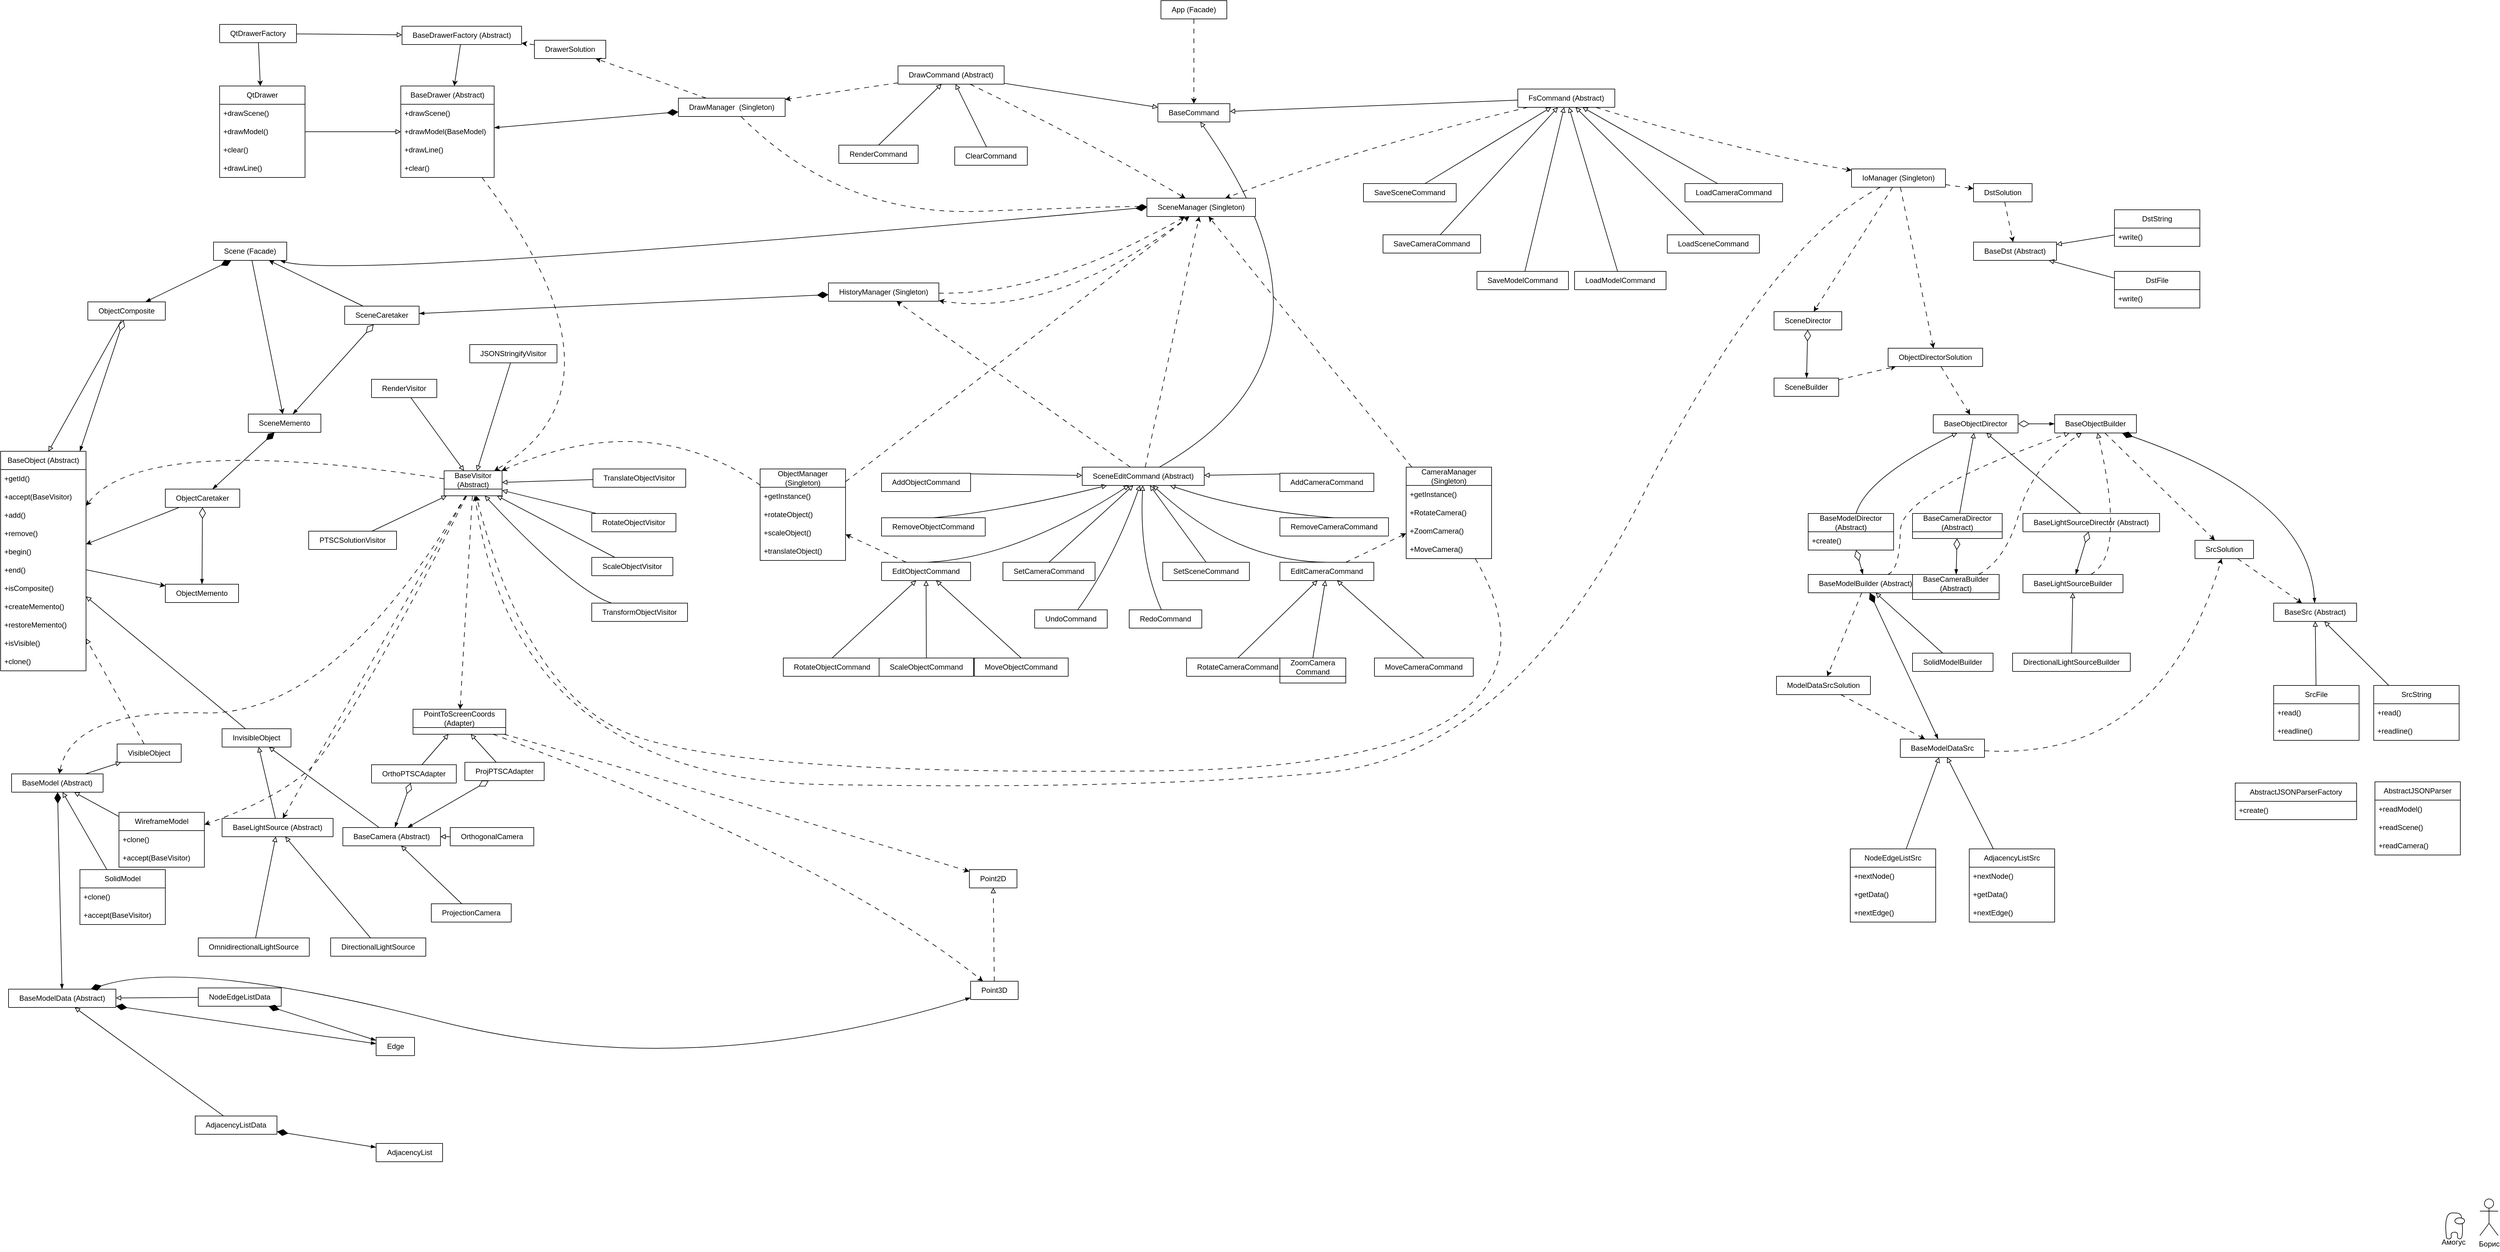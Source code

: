 <mxfile>
    <diagram id="MKe6oG85zJu4MhS4EtL9" name="Page-1">
        <mxGraphModel dx="2793" dy="1514" grid="0" gridSize="10" guides="1" tooltips="1" connect="0" arrows="1" fold="1" page="0" pageScale="1" pageWidth="3000" pageHeight="3000" background="none" math="0" shadow="0">
            <root>
                <mxCell id="0"/>
                <mxCell id="1" parent="0"/>
                <mxCell id="29" value="App (Facade)" style="swimlane;fontStyle=0;childLayout=stackLayout;horizontal=1;startSize=30;horizontalStack=0;resizeParent=1;resizeParentMax=0;resizeLast=0;collapsible=1;marginBottom=0;whiteSpace=wrap;html=1;" parent="1" vertex="1" collapsed="1">
                    <mxGeometry x="725" y="-683" width="108" height="30" as="geometry">
                        <mxRectangle x="714" y="-797" width="140" height="60" as="alternateBounds"/>
                    </mxGeometry>
                </mxCell>
                <mxCell id="30" value="+exec()" style="text;strokeColor=none;fillColor=none;align=left;verticalAlign=middle;spacingLeft=4;spacingRight=4;overflow=hidden;points=[[0,0.5],[1,0.5]];portConstraint=eastwest;rotatable=0;whiteSpace=wrap;html=1;" parent="29" vertex="1">
                    <mxGeometry y="30" width="140" height="30" as="geometry"/>
                </mxCell>
                <mxCell id="73" value="BaseCommand" style="swimlane;fontStyle=0;childLayout=stackLayout;horizontal=1;startSize=30;horizontalStack=0;resizeParent=1;resizeParentMax=0;resizeLast=0;collapsible=1;marginBottom=0;whiteSpace=wrap;html=1;" parent="1" vertex="1" collapsed="1">
                    <mxGeometry x="720" y="-514" width="118" height="30" as="geometry">
                        <mxRectangle x="720" y="-514" width="140" height="60" as="alternateBounds"/>
                    </mxGeometry>
                </mxCell>
                <mxCell id="74" value="+exec()" style="text;strokeColor=none;fillColor=none;align=left;verticalAlign=middle;spacingLeft=4;spacingRight=4;overflow=hidden;points=[[0,0.5],[1,0.5]];portConstraint=eastwest;rotatable=0;whiteSpace=wrap;html=1;" parent="73" vertex="1">
                    <mxGeometry y="30" width="140" height="30" as="geometry"/>
                </mxCell>
                <mxCell id="78" value="" style="endArrow=classic;html=1;dashed=1;dashPattern=8 8;entryX=0.5;entryY=0;entryDx=0;entryDy=0;curved=1;" parent="1" source="30" target="73" edge="1">
                    <mxGeometry width="50" height="50" relative="1" as="geometry">
                        <mxPoint x="723" y="-513" as="sourcePoint"/>
                        <mxPoint x="773" y="-563" as="targetPoint"/>
                    </mxGeometry>
                </mxCell>
                <mxCell id="80" value="DrawCommand (Abstract)" style="swimlane;fontStyle=0;childLayout=stackLayout;horizontal=1;startSize=30;horizontalStack=0;resizeParent=1;resizeParentMax=0;resizeLast=0;collapsible=1;marginBottom=0;whiteSpace=wrap;html=1;" parent="1" vertex="1" collapsed="1">
                    <mxGeometry x="294" y="-576" width="174" height="30" as="geometry">
                        <mxRectangle x="294" y="-576" width="140" height="60" as="alternateBounds"/>
                    </mxGeometry>
                </mxCell>
                <mxCell id="81" value="+exec()" style="text;strokeColor=none;fillColor=none;align=left;verticalAlign=middle;spacingLeft=4;spacingRight=4;overflow=hidden;points=[[0,0.5],[1,0.5]];portConstraint=eastwest;rotatable=0;whiteSpace=wrap;html=1;" parent="80" vertex="1">
                    <mxGeometry y="30" width="140" height="30" as="geometry"/>
                </mxCell>
                <mxCell id="84" value="SceneEditCommand (Abstract)" style="swimlane;fontStyle=0;childLayout=stackLayout;horizontal=1;startSize=30;horizontalStack=0;resizeParent=1;resizeParentMax=0;resizeLast=0;collapsible=1;marginBottom=0;whiteSpace=wrap;html=1;" parent="1" vertex="1" collapsed="1">
                    <mxGeometry x="596" y="82" width="200" height="30" as="geometry">
                        <mxRectangle x="596" y="82" width="140" height="60" as="alternateBounds"/>
                    </mxGeometry>
                </mxCell>
                <mxCell id="85" value="+exec()" style="text;strokeColor=none;fillColor=none;align=left;verticalAlign=middle;spacingLeft=4;spacingRight=4;overflow=hidden;points=[[0,0.5],[1,0.5]];portConstraint=eastwest;rotatable=0;whiteSpace=wrap;html=1;" parent="84" vertex="1">
                    <mxGeometry y="30" width="140" height="30" as="geometry"/>
                </mxCell>
                <mxCell id="86" value="FsCommand (Abstract)" style="swimlane;fontStyle=0;childLayout=stackLayout;horizontal=1;startSize=30;horizontalStack=0;resizeParent=1;resizeParentMax=0;resizeLast=0;collapsible=1;marginBottom=0;whiteSpace=wrap;html=1;" parent="1" vertex="1" collapsed="1">
                    <mxGeometry x="1310" y="-538" width="159" height="30" as="geometry">
                        <mxRectangle x="1310" y="-538" width="140" height="60" as="alternateBounds"/>
                    </mxGeometry>
                </mxCell>
                <mxCell id="87" value="+exec()" style="text;strokeColor=none;fillColor=none;align=left;verticalAlign=middle;spacingLeft=4;spacingRight=4;overflow=hidden;points=[[0,0.5],[1,0.5]];portConstraint=eastwest;rotatable=0;whiteSpace=wrap;html=1;" parent="86" vertex="1">
                    <mxGeometry y="30" width="140" height="30" as="geometry"/>
                </mxCell>
                <mxCell id="88" value="" style="endArrow=block;html=1;endFill=0;curved=1;" parent="1" source="84" target="73" edge="1">
                    <mxGeometry width="50" height="50" relative="1" as="geometry">
                        <mxPoint x="837" y="-539" as="sourcePoint"/>
                        <mxPoint x="887" y="-589" as="targetPoint"/>
                        <Array as="points">
                            <mxPoint x="1056" y="-107"/>
                        </Array>
                    </mxGeometry>
                </mxCell>
                <mxCell id="89" value="" style="endArrow=block;html=1;endFill=0;curved=1;" parent="1" source="80" edge="1">
                    <mxGeometry width="50" height="50" relative="1" as="geometry">
                        <mxPoint x="548" y="-539" as="sourcePoint"/>
                        <mxPoint x="720" y="-508" as="targetPoint"/>
                    </mxGeometry>
                </mxCell>
                <mxCell id="90" value="" style="endArrow=block;html=1;endFill=0;curved=1;" parent="1" source="86" target="73" edge="1">
                    <mxGeometry width="50" height="50" relative="1" as="geometry">
                        <mxPoint x="964" y="-552" as="sourcePoint"/>
                        <mxPoint x="1014" y="-602" as="targetPoint"/>
                    </mxGeometry>
                </mxCell>
                <mxCell id="91" value="RenderCommand" style="swimlane;fontStyle=0;childLayout=stackLayout;horizontal=1;startSize=30;horizontalStack=0;resizeParent=1;resizeParentMax=0;resizeLast=0;collapsible=1;marginBottom=0;whiteSpace=wrap;html=1;" parent="1" vertex="1" collapsed="1">
                    <mxGeometry x="197" y="-446" width="130" height="30" as="geometry">
                        <mxRectangle x="197" y="-446" width="140" height="60" as="alternateBounds"/>
                    </mxGeometry>
                </mxCell>
                <mxCell id="92" value="+exec()" style="text;strokeColor=none;fillColor=none;align=left;verticalAlign=middle;spacingLeft=4;spacingRight=4;overflow=hidden;points=[[0,0.5],[1,0.5]];portConstraint=eastwest;rotatable=0;whiteSpace=wrap;html=1;" parent="91" vertex="1">
                    <mxGeometry y="30" width="140" height="30" as="geometry"/>
                </mxCell>
                <mxCell id="97" value="" style="endArrow=block;html=1;endFill=0;exitX=0.5;exitY=0;exitDx=0;exitDy=0;curved=1;" parent="1" source="91" target="80" edge="1">
                    <mxGeometry width="50" height="50" relative="1" as="geometry">
                        <mxPoint x="140" y="-330" as="sourcePoint"/>
                        <mxPoint x="190" y="-380" as="targetPoint"/>
                    </mxGeometry>
                </mxCell>
                <mxCell id="98" value="EditObjectCommand" style="swimlane;fontStyle=0;childLayout=stackLayout;horizontal=1;startSize=30;horizontalStack=0;resizeParent=1;resizeParentMax=0;resizeLast=0;collapsible=1;marginBottom=0;whiteSpace=wrap;html=1;" parent="1" vertex="1" collapsed="1">
                    <mxGeometry x="267" y="238" width="146" height="30" as="geometry">
                        <mxRectangle x="267" y="238" width="140" height="60" as="alternateBounds"/>
                    </mxGeometry>
                </mxCell>
                <mxCell id="99" value="+exec()" style="text;strokeColor=none;fillColor=none;align=left;verticalAlign=middle;spacingLeft=4;spacingRight=4;overflow=hidden;points=[[0,0.5],[1,0.5]];portConstraint=eastwest;rotatable=0;whiteSpace=wrap;html=1;" parent="98" vertex="1">
                    <mxGeometry y="30" width="140" height="30" as="geometry"/>
                </mxCell>
                <mxCell id="107" value="" style="endArrow=block;html=1;endFill=0;exitX=0.5;exitY=0;exitDx=0;exitDy=0;curved=1;" parent="1" source="98" target="84" edge="1">
                    <mxGeometry width="50" height="50" relative="1" as="geometry">
                        <mxPoint x="599" y="236" as="sourcePoint"/>
                        <mxPoint x="649" y="186" as="targetPoint"/>
                        <Array as="points">
                            <mxPoint x="486" y="232"/>
                        </Array>
                    </mxGeometry>
                </mxCell>
                <mxCell id="110" value="SaveSceneCommand" style="swimlane;fontStyle=0;childLayout=stackLayout;horizontal=1;startSize=30;horizontalStack=0;resizeParent=1;resizeParentMax=0;resizeLast=0;collapsible=1;marginBottom=0;whiteSpace=wrap;html=1;" parent="1" vertex="1" collapsed="1">
                    <mxGeometry x="1057" y="-383" width="152" height="30" as="geometry">
                        <mxRectangle x="1057" y="-383" width="140" height="60" as="alternateBounds"/>
                    </mxGeometry>
                </mxCell>
                <mxCell id="111" value="+exec()" style="text;strokeColor=none;fillColor=none;align=left;verticalAlign=middle;spacingLeft=4;spacingRight=4;overflow=hidden;points=[[0,0.5],[1,0.5]];portConstraint=eastwest;rotatable=0;whiteSpace=wrap;html=1;" parent="110" vertex="1">
                    <mxGeometry y="30" width="140" height="30" as="geometry"/>
                </mxCell>
                <mxCell id="112" value="LoadSceneCommand" style="swimlane;fontStyle=0;childLayout=stackLayout;horizontal=1;startSize=30;horizontalStack=0;resizeParent=1;resizeParentMax=0;resizeLast=0;collapsible=1;marginBottom=0;whiteSpace=wrap;html=1;" parent="1" vertex="1" collapsed="1">
                    <mxGeometry x="1555" y="-299" width="151" height="30" as="geometry">
                        <mxRectangle x="1555" y="-299" width="140" height="60" as="alternateBounds"/>
                    </mxGeometry>
                </mxCell>
                <mxCell id="113" value="+exec()" style="text;strokeColor=none;fillColor=none;align=left;verticalAlign=middle;spacingLeft=4;spacingRight=4;overflow=hidden;points=[[0,0.5],[1,0.5]];portConstraint=eastwest;rotatable=0;whiteSpace=wrap;html=1;" parent="112" vertex="1">
                    <mxGeometry y="30" width="140" height="30" as="geometry"/>
                </mxCell>
                <mxCell id="114" value="SaveModelCommand" style="swimlane;fontStyle=0;childLayout=stackLayout;horizontal=1;startSize=30;horizontalStack=0;resizeParent=1;resizeParentMax=0;resizeLast=0;collapsible=1;marginBottom=0;whiteSpace=wrap;html=1;" parent="1" vertex="1" collapsed="1">
                    <mxGeometry x="1243" y="-239" width="150" height="30" as="geometry">
                        <mxRectangle x="1243" y="-239" width="140" height="60" as="alternateBounds"/>
                    </mxGeometry>
                </mxCell>
                <mxCell id="115" value="+exec()" style="text;strokeColor=none;fillColor=none;align=left;verticalAlign=middle;spacingLeft=4;spacingRight=4;overflow=hidden;points=[[0,0.5],[1,0.5]];portConstraint=eastwest;rotatable=0;whiteSpace=wrap;html=1;" parent="114" vertex="1">
                    <mxGeometry y="30" width="140" height="30" as="geometry"/>
                </mxCell>
                <mxCell id="116" value="LoadModelCommand" style="swimlane;fontStyle=0;childLayout=stackLayout;horizontal=1;startSize=30;horizontalStack=0;resizeParent=1;resizeParentMax=0;resizeLast=0;collapsible=1;marginBottom=0;whiteSpace=wrap;html=1;" parent="1" vertex="1" collapsed="1">
                    <mxGeometry x="1403" y="-239" width="150" height="30" as="geometry">
                        <mxRectangle x="1403" y="-239" width="140" height="60" as="alternateBounds"/>
                    </mxGeometry>
                </mxCell>
                <mxCell id="117" value="+exec()" style="text;strokeColor=none;fillColor=none;align=left;verticalAlign=middle;spacingLeft=4;spacingRight=4;overflow=hidden;points=[[0,0.5],[1,0.5]];portConstraint=eastwest;rotatable=0;whiteSpace=wrap;html=1;" parent="116" vertex="1">
                    <mxGeometry y="30" width="140" height="30" as="geometry"/>
                </mxCell>
                <mxCell id="118" value="SaveCameraCommand" style="swimlane;fontStyle=0;childLayout=stackLayout;horizontal=1;startSize=30;horizontalStack=0;resizeParent=1;resizeParentMax=0;resizeLast=0;collapsible=1;marginBottom=0;whiteSpace=wrap;html=1;" parent="1" vertex="1" collapsed="1">
                    <mxGeometry x="1089" y="-299" width="160" height="30" as="geometry">
                        <mxRectangle x="1089" y="-299" width="140" height="60" as="alternateBounds"/>
                    </mxGeometry>
                </mxCell>
                <mxCell id="119" value="+exec()" style="text;strokeColor=none;fillColor=none;align=left;verticalAlign=middle;spacingLeft=4;spacingRight=4;overflow=hidden;points=[[0,0.5],[1,0.5]];portConstraint=eastwest;rotatable=0;whiteSpace=wrap;html=1;" parent="118" vertex="1">
                    <mxGeometry y="30" width="140" height="30" as="geometry"/>
                </mxCell>
                <mxCell id="120" value="LoadCameraCommand" style="swimlane;fontStyle=0;childLayout=stackLayout;horizontal=1;startSize=30;horizontalStack=0;resizeParent=1;resizeParentMax=0;resizeLast=0;collapsible=1;marginBottom=0;whiteSpace=wrap;html=1;" parent="1" vertex="1" collapsed="1">
                    <mxGeometry x="1584" y="-383" width="160" height="30" as="geometry">
                        <mxRectangle x="1584" y="-383" width="140" height="60" as="alternateBounds"/>
                    </mxGeometry>
                </mxCell>
                <mxCell id="121" value="+exec()" style="text;strokeColor=none;fillColor=none;align=left;verticalAlign=middle;spacingLeft=4;spacingRight=4;overflow=hidden;points=[[0,0.5],[1,0.5]];portConstraint=eastwest;rotatable=0;whiteSpace=wrap;html=1;" parent="120" vertex="1">
                    <mxGeometry y="30" width="140" height="30" as="geometry"/>
                </mxCell>
                <mxCell id="122" value="" style="endArrow=block;html=1;endFill=0;curved=1;" parent="1" source="110" target="86" edge="1">
                    <mxGeometry width="50" height="50" relative="1" as="geometry">
                        <mxPoint x="1317" y="-347" as="sourcePoint"/>
                        <mxPoint x="1367" y="-397" as="targetPoint"/>
                        <Array as="points"/>
                    </mxGeometry>
                </mxCell>
                <mxCell id="123" value="" style="endArrow=block;html=1;endFill=0;curved=1;" parent="1" source="118" target="86" edge="1">
                    <mxGeometry width="50" height="50" relative="1" as="geometry">
                        <mxPoint x="1317" y="-347" as="sourcePoint"/>
                        <mxPoint x="1367" y="-397" as="targetPoint"/>
                        <Array as="points"/>
                    </mxGeometry>
                </mxCell>
                <mxCell id="124" value="" style="endArrow=block;html=1;endFill=0;curved=1;" parent="1" source="120" target="86" edge="1">
                    <mxGeometry width="50" height="50" relative="1" as="geometry">
                        <mxPoint x="1317" y="-347" as="sourcePoint"/>
                        <mxPoint x="1367" y="-397" as="targetPoint"/>
                    </mxGeometry>
                </mxCell>
                <mxCell id="125" value="" style="endArrow=block;html=1;endFill=0;curved=1;" parent="1" source="114" target="86" edge="1">
                    <mxGeometry width="50" height="50" relative="1" as="geometry">
                        <mxPoint x="1317" y="-347" as="sourcePoint"/>
                        <mxPoint x="1367" y="-397" as="targetPoint"/>
                        <Array as="points"/>
                    </mxGeometry>
                </mxCell>
                <mxCell id="126" value="" style="endArrow=block;html=1;endFill=0;curved=1;" parent="1" source="116" target="86" edge="1">
                    <mxGeometry width="50" height="50" relative="1" as="geometry">
                        <mxPoint x="1317" y="-347" as="sourcePoint"/>
                        <mxPoint x="1367" y="-397" as="targetPoint"/>
                        <Array as="points"/>
                    </mxGeometry>
                </mxCell>
                <mxCell id="127" value="" style="endArrow=block;html=1;endFill=0;curved=1;" parent="1" source="112" target="86" edge="1">
                    <mxGeometry width="50" height="50" relative="1" as="geometry">
                        <mxPoint x="1252" y="-372" as="sourcePoint"/>
                        <mxPoint x="1302" y="-422" as="targetPoint"/>
                        <Array as="points"/>
                    </mxGeometry>
                </mxCell>
                <mxCell id="132" value="" style="edgeStyle=none;curved=1;html=1;startArrow=none;startFill=0;endArrow=block;endFill=0;" parent="1" source="130" target="81" edge="1">
                    <mxGeometry relative="1" as="geometry"/>
                </mxCell>
                <mxCell id="130" value="ClearCommand" style="swimlane;fontStyle=0;childLayout=stackLayout;horizontal=1;startSize=30;horizontalStack=0;resizeParent=1;resizeParentMax=0;resizeLast=0;collapsible=1;marginBottom=0;whiteSpace=wrap;html=1;" parent="1" vertex="1" collapsed="1">
                    <mxGeometry x="387" y="-443" width="119" height="30" as="geometry">
                        <mxRectangle x="387" y="-443" width="140" height="60" as="alternateBounds"/>
                    </mxGeometry>
                </mxCell>
                <mxCell id="131" value="+exec()" style="text;strokeColor=none;fillColor=none;align=left;verticalAlign=middle;spacingLeft=4;spacingRight=4;overflow=hidden;points=[[0,0.5],[1,0.5]];portConstraint=eastwest;rotatable=0;whiteSpace=wrap;html=1;" parent="130" vertex="1">
                    <mxGeometry y="30" width="140" height="30" as="geometry"/>
                </mxCell>
                <mxCell id="139" style="edgeStyle=none;curved=1;html=1;exitX=0.5;exitY=0;exitDx=0;exitDy=0;startArrow=none;startFill=0;endArrow=block;endFill=0;" parent="1" source="137" target="84" edge="1">
                    <mxGeometry relative="1" as="geometry"/>
                </mxCell>
                <mxCell id="137" value="AddObjectCommand" style="swimlane;fontStyle=0;childLayout=stackLayout;horizontal=1;startSize=30;horizontalStack=0;resizeParent=1;resizeParentMax=0;resizeLast=0;collapsible=1;marginBottom=0;whiteSpace=wrap;html=1;" parent="1" vertex="1" collapsed="1">
                    <mxGeometry x="267" y="92" width="146" height="30" as="geometry">
                        <mxRectangle x="267" y="92" width="140" height="60" as="alternateBounds"/>
                    </mxGeometry>
                </mxCell>
                <mxCell id="138" value="+exec()" style="text;strokeColor=none;fillColor=none;align=left;verticalAlign=middle;spacingLeft=4;spacingRight=4;overflow=hidden;points=[[0,0.5],[1,0.5]];portConstraint=eastwest;rotatable=0;whiteSpace=wrap;html=1;" parent="137" vertex="1">
                    <mxGeometry y="30" width="140" height="30" as="geometry"/>
                </mxCell>
                <mxCell id="142" style="edgeStyle=none;curved=1;html=1;exitX=0.5;exitY=0;exitDx=0;exitDy=0;startArrow=none;startFill=0;endArrow=block;endFill=0;" parent="1" source="140" target="84" edge="1">
                    <mxGeometry relative="1" as="geometry">
                        <Array as="points">
                            <mxPoint x="470" y="154"/>
                        </Array>
                    </mxGeometry>
                </mxCell>
                <mxCell id="140" value="RemoveObjectCommand" style="swimlane;fontStyle=0;childLayout=stackLayout;horizontal=1;startSize=30;horizontalStack=0;resizeParent=1;resizeParentMax=0;resizeLast=0;collapsible=1;marginBottom=0;whiteSpace=wrap;html=1;" parent="1" vertex="1" collapsed="1">
                    <mxGeometry x="267" y="165" width="170" height="30" as="geometry">
                        <mxRectangle x="267" y="165" width="140" height="60" as="alternateBounds"/>
                    </mxGeometry>
                </mxCell>
                <mxCell id="141" value="+exec()" style="text;strokeColor=none;fillColor=none;align=left;verticalAlign=middle;spacingLeft=4;spacingRight=4;overflow=hidden;points=[[0,0.5],[1,0.5]];portConstraint=eastwest;rotatable=0;whiteSpace=wrap;html=1;" parent="140" vertex="1">
                    <mxGeometry y="30" width="140" height="30" as="geometry"/>
                </mxCell>
                <mxCell id="145" style="edgeStyle=none;curved=1;html=1;exitX=0.5;exitY=0;exitDx=0;exitDy=0;startArrow=none;startFill=0;endArrow=block;endFill=0;" parent="1" source="143" target="98" edge="1">
                    <mxGeometry relative="1" as="geometry"/>
                </mxCell>
                <mxCell id="143" value="RotateObjectCommand" style="swimlane;fontStyle=0;childLayout=stackLayout;horizontal=1;startSize=30;horizontalStack=0;resizeParent=1;resizeParentMax=0;resizeLast=0;collapsible=1;marginBottom=0;whiteSpace=wrap;html=1;" parent="1" vertex="1" collapsed="1">
                    <mxGeometry x="106" y="395" width="160" height="30" as="geometry">
                        <mxRectangle x="106" y="395" width="140" height="60" as="alternateBounds"/>
                    </mxGeometry>
                </mxCell>
                <mxCell id="144" value="+exec()" style="text;strokeColor=none;fillColor=none;align=left;verticalAlign=middle;spacingLeft=4;spacingRight=4;overflow=hidden;points=[[0,0.5],[1,0.5]];portConstraint=eastwest;rotatable=0;whiteSpace=wrap;html=1;" parent="143" vertex="1">
                    <mxGeometry y="30" width="140" height="30" as="geometry"/>
                </mxCell>
                <mxCell id="148" style="edgeStyle=none;curved=1;html=1;exitX=0.5;exitY=0;exitDx=0;exitDy=0;startArrow=none;startFill=0;endArrow=block;endFill=0;" parent="1" source="146" target="98" edge="1">
                    <mxGeometry relative="1" as="geometry"/>
                </mxCell>
                <mxCell id="146" value="ScaleObjectCommand" style="swimlane;fontStyle=0;childLayout=stackLayout;horizontal=1;startSize=30;horizontalStack=0;resizeParent=1;resizeParentMax=0;resizeLast=0;collapsible=1;marginBottom=0;whiteSpace=wrap;html=1;" parent="1" vertex="1" collapsed="1">
                    <mxGeometry x="263" y="395" width="155" height="30" as="geometry">
                        <mxRectangle x="263" y="395" width="140" height="60" as="alternateBounds"/>
                    </mxGeometry>
                </mxCell>
                <mxCell id="147" value="+exec()" style="text;strokeColor=none;fillColor=none;align=left;verticalAlign=middle;spacingLeft=4;spacingRight=4;overflow=hidden;points=[[0,0.5],[1,0.5]];portConstraint=eastwest;rotatable=0;whiteSpace=wrap;html=1;" parent="146" vertex="1">
                    <mxGeometry y="30" width="140" height="30" as="geometry"/>
                </mxCell>
                <mxCell id="151" style="edgeStyle=none;curved=1;html=1;exitX=0.5;exitY=0;exitDx=0;exitDy=0;startArrow=none;startFill=0;endArrow=block;endFill=0;" parent="1" source="149" target="98" edge="1">
                    <mxGeometry relative="1" as="geometry"/>
                </mxCell>
                <mxCell id="149" value="MoveObjectCommand" style="swimlane;fontStyle=0;childLayout=stackLayout;horizontal=1;startSize=30;horizontalStack=0;resizeParent=1;resizeParentMax=0;resizeLast=0;collapsible=1;marginBottom=0;whiteSpace=wrap;html=1;" parent="1" vertex="1" collapsed="1">
                    <mxGeometry x="419" y="395" width="154" height="30" as="geometry">
                        <mxRectangle x="419" y="395" width="140" height="60" as="alternateBounds"/>
                    </mxGeometry>
                </mxCell>
                <mxCell id="150" value="+exec()" style="text;strokeColor=none;fillColor=none;align=left;verticalAlign=middle;spacingLeft=4;spacingRight=4;overflow=hidden;points=[[0,0.5],[1,0.5]];portConstraint=eastwest;rotatable=0;whiteSpace=wrap;html=1;" parent="149" vertex="1">
                    <mxGeometry y="30" width="140" height="30" as="geometry"/>
                </mxCell>
                <mxCell id="152" value="EditCameraCommand" style="swimlane;fontStyle=0;childLayout=stackLayout;horizontal=1;startSize=30;horizontalStack=0;resizeParent=1;resizeParentMax=0;resizeLast=0;collapsible=1;marginBottom=0;whiteSpace=wrap;html=1;" parent="1" vertex="1" collapsed="1">
                    <mxGeometry x="920" y="238" width="154" height="30" as="geometry">
                        <mxRectangle x="920" y="238" width="140" height="60" as="alternateBounds"/>
                    </mxGeometry>
                </mxCell>
                <mxCell id="153" value="+exec()" style="text;strokeColor=none;fillColor=none;align=left;verticalAlign=middle;spacingLeft=4;spacingRight=4;overflow=hidden;points=[[0,0.5],[1,0.5]];portConstraint=eastwest;rotatable=0;whiteSpace=wrap;html=1;" parent="152" vertex="1">
                    <mxGeometry y="30" width="140" height="30" as="geometry"/>
                </mxCell>
                <mxCell id="154" value="" style="endArrow=block;html=1;endFill=0;exitX=0.5;exitY=0;exitDx=0;exitDy=0;curved=1;" parent="1" source="152" target="84" edge="1">
                    <mxGeometry width="50" height="50" relative="1" as="geometry">
                        <mxPoint x="1252" y="241" as="sourcePoint"/>
                        <mxPoint x="1274" y="147" as="targetPoint"/>
                        <Array as="points">
                            <mxPoint x="846" y="237"/>
                        </Array>
                    </mxGeometry>
                </mxCell>
                <mxCell id="155" style="edgeStyle=none;curved=1;html=1;exitX=0.5;exitY=0;exitDx=0;exitDy=0;startArrow=none;startFill=0;endArrow=block;endFill=0;" parent="1" source="156" target="84" edge="1">
                    <mxGeometry relative="1" as="geometry">
                        <mxPoint x="1249" y="112.745" as="targetPoint"/>
                    </mxGeometry>
                </mxCell>
                <mxCell id="156" value="AddCameraCommand" style="swimlane;fontStyle=0;childLayout=stackLayout;horizontal=1;startSize=30;horizontalStack=0;resizeParent=1;resizeParentMax=0;resizeLast=0;collapsible=1;marginBottom=0;whiteSpace=wrap;html=1;" parent="1" vertex="1" collapsed="1">
                    <mxGeometry x="920" y="92" width="154" height="30" as="geometry">
                        <mxRectangle x="920" y="92" width="140" height="60" as="alternateBounds"/>
                    </mxGeometry>
                </mxCell>
                <mxCell id="157" value="+exec()" style="text;strokeColor=none;fillColor=none;align=left;verticalAlign=middle;spacingLeft=4;spacingRight=4;overflow=hidden;points=[[0,0.5],[1,0.5]];portConstraint=eastwest;rotatable=0;whiteSpace=wrap;html=1;" parent="156" vertex="1">
                    <mxGeometry y="30" width="140" height="30" as="geometry"/>
                </mxCell>
                <mxCell id="158" style="edgeStyle=none;curved=1;html=1;exitX=0.5;exitY=0;exitDx=0;exitDy=0;startArrow=none;startFill=0;endArrow=block;endFill=0;" parent="1" source="159" target="84" edge="1">
                    <mxGeometry relative="1" as="geometry">
                        <mxPoint x="1249" y="128.277" as="targetPoint"/>
                        <Array as="points">
                            <mxPoint x="863" y="154"/>
                        </Array>
                    </mxGeometry>
                </mxCell>
                <mxCell id="159" value="RemoveCameraCommand" style="swimlane;fontStyle=0;childLayout=stackLayout;horizontal=1;startSize=30;horizontalStack=0;resizeParent=1;resizeParentMax=0;resizeLast=0;collapsible=1;marginBottom=0;whiteSpace=wrap;html=1;" parent="1" vertex="1" collapsed="1">
                    <mxGeometry x="920" y="165" width="178" height="30" as="geometry">
                        <mxRectangle x="920" y="165" width="140" height="60" as="alternateBounds"/>
                    </mxGeometry>
                </mxCell>
                <mxCell id="160" value="+exec()" style="text;strokeColor=none;fillColor=none;align=left;verticalAlign=middle;spacingLeft=4;spacingRight=4;overflow=hidden;points=[[0,0.5],[1,0.5]];portConstraint=eastwest;rotatable=0;whiteSpace=wrap;html=1;" parent="159" vertex="1">
                    <mxGeometry y="30" width="140" height="30" as="geometry"/>
                </mxCell>
                <mxCell id="161" style="edgeStyle=none;curved=1;html=1;exitX=0.5;exitY=0;exitDx=0;exitDy=0;startArrow=none;startFill=0;endArrow=block;endFill=0;" parent="1" source="162" target="152" edge="1">
                    <mxGeometry relative="1" as="geometry"/>
                </mxCell>
                <mxCell id="162" value="RotateCameraCommand" style="swimlane;fontStyle=0;childLayout=stackLayout;horizontal=1;startSize=30;horizontalStack=0;resizeParent=1;resizeParentMax=0;resizeLast=0;collapsible=1;marginBottom=0;whiteSpace=wrap;html=1;" parent="1" vertex="1" collapsed="1">
                    <mxGeometry x="767" y="395" width="168" height="30" as="geometry">
                        <mxRectangle x="767" y="395" width="140" height="60" as="alternateBounds"/>
                    </mxGeometry>
                </mxCell>
                <mxCell id="163" value="+exec()" style="text;strokeColor=none;fillColor=none;align=left;verticalAlign=middle;spacingLeft=4;spacingRight=4;overflow=hidden;points=[[0,0.5],[1,0.5]];portConstraint=eastwest;rotatable=0;whiteSpace=wrap;html=1;" parent="162" vertex="1">
                    <mxGeometry y="30" width="140" height="30" as="geometry"/>
                </mxCell>
                <mxCell id="164" style="edgeStyle=none;curved=1;html=1;exitX=0.5;exitY=0;exitDx=0;exitDy=0;startArrow=none;startFill=0;endArrow=block;endFill=0;" parent="1" source="165" target="152" edge="1">
                    <mxGeometry relative="1" as="geometry"/>
                </mxCell>
                <mxCell id="165" value="ZoomCamera&lt;br&gt;Command" style="swimlane;fontStyle=0;childLayout=stackLayout;horizontal=1;startSize=30;horizontalStack=0;resizeParent=1;resizeParentMax=0;resizeLast=0;collapsible=1;marginBottom=0;whiteSpace=wrap;html=1;" parent="1" vertex="1" collapsed="1">
                    <mxGeometry x="920" y="395" width="108" height="41" as="geometry">
                        <mxRectangle x="920" y="395" width="140" height="60" as="alternateBounds"/>
                    </mxGeometry>
                </mxCell>
                <mxCell id="166" value="+exec()" style="text;strokeColor=none;fillColor=none;align=left;verticalAlign=middle;spacingLeft=4;spacingRight=4;overflow=hidden;points=[[0,0.5],[1,0.5]];portConstraint=eastwest;rotatable=0;whiteSpace=wrap;html=1;" parent="165" vertex="1">
                    <mxGeometry y="30" width="140" height="30" as="geometry"/>
                </mxCell>
                <mxCell id="167" style="edgeStyle=none;curved=1;html=1;exitX=0.5;exitY=0;exitDx=0;exitDy=0;startArrow=none;startFill=0;endArrow=block;endFill=0;" parent="1" source="168" target="152" edge="1">
                    <mxGeometry relative="1" as="geometry"/>
                </mxCell>
                <mxCell id="168" value="MoveCameraCommand" style="swimlane;fontStyle=0;childLayout=stackLayout;horizontal=1;startSize=30;horizontalStack=0;resizeParent=1;resizeParentMax=0;resizeLast=0;collapsible=1;marginBottom=0;whiteSpace=wrap;html=1;" parent="1" vertex="1" collapsed="1">
                    <mxGeometry x="1075" y="395" width="162" height="30" as="geometry">
                        <mxRectangle x="1075" y="395" width="140" height="60" as="alternateBounds"/>
                    </mxGeometry>
                </mxCell>
                <mxCell id="169" value="+exec()" style="text;strokeColor=none;fillColor=none;align=left;verticalAlign=middle;spacingLeft=4;spacingRight=4;overflow=hidden;points=[[0,0.5],[1,0.5]];portConstraint=eastwest;rotatable=0;whiteSpace=wrap;html=1;" parent="168" vertex="1">
                    <mxGeometry y="30" width="140" height="30" as="geometry"/>
                </mxCell>
                <mxCell id="172" style="edgeStyle=none;curved=1;html=1;exitX=0.5;exitY=0;exitDx=0;exitDy=0;startArrow=none;startFill=0;endArrow=block;endFill=0;" parent="1" source="170" target="84" edge="1">
                    <mxGeometry relative="1" as="geometry">
                        <Array as="points"/>
                    </mxGeometry>
                </mxCell>
                <mxCell id="170" value="SetCameraCommand" style="swimlane;fontStyle=0;childLayout=stackLayout;horizontal=1;startSize=30;horizontalStack=0;resizeParent=1;resizeParentMax=0;resizeLast=0;collapsible=1;marginBottom=0;whiteSpace=wrap;html=1;" parent="1" vertex="1" collapsed="1">
                    <mxGeometry x="466" y="238" width="151" height="30" as="geometry">
                        <mxRectangle x="466" y="238" width="140" height="60" as="alternateBounds"/>
                    </mxGeometry>
                </mxCell>
                <mxCell id="171" value="+exec()" style="text;strokeColor=none;fillColor=none;align=left;verticalAlign=middle;spacingLeft=4;spacingRight=4;overflow=hidden;points=[[0,0.5],[1,0.5]];portConstraint=eastwest;rotatable=0;whiteSpace=wrap;html=1;" parent="170" vertex="1">
                    <mxGeometry y="30" width="140" height="30" as="geometry"/>
                </mxCell>
                <mxCell id="177" value="DrawManager&amp;nbsp; (Singleton)" style="swimlane;fontStyle=0;childLayout=stackLayout;horizontal=1;startSize=30;horizontalStack=0;resizeParent=1;resizeParentMax=0;resizeLast=0;collapsible=1;marginBottom=0;whiteSpace=wrap;html=1;" parent="1" vertex="1" collapsed="1">
                    <mxGeometry x="-66" y="-523" width="175" height="30" as="geometry">
                        <mxRectangle x="-66" y="-523" width="140" height="120" as="alternateBounds"/>
                    </mxGeometry>
                </mxCell>
                <mxCell id="174" value="+getInstance()" style="text;strokeColor=none;fillColor=none;align=left;verticalAlign=middle;spacingLeft=4;spacingRight=4;overflow=hidden;points=[[0,0.5],[1,0.5]];portConstraint=eastwest;rotatable=0;whiteSpace=wrap;html=1;" parent="177" vertex="1">
                    <mxGeometry y="30" width="140" height="30" as="geometry"/>
                </mxCell>
                <mxCell id="178" value="+renderScene()" style="text;strokeColor=none;fillColor=none;align=left;verticalAlign=middle;spacingLeft=4;spacingRight=4;overflow=hidden;points=[[0,0.5],[1,0.5]];portConstraint=eastwest;rotatable=0;whiteSpace=wrap;html=1;" parent="177" vertex="1">
                    <mxGeometry y="60" width="140" height="30" as="geometry"/>
                </mxCell>
                <mxCell id="183" value="+clear()" style="text;strokeColor=none;fillColor=none;align=left;verticalAlign=middle;spacingLeft=4;spacingRight=4;overflow=hidden;points=[[0,0.5],[1,0.5]];portConstraint=eastwest;rotatable=0;whiteSpace=wrap;html=1;" parent="177" vertex="1">
                    <mxGeometry y="90" width="140" height="30" as="geometry"/>
                </mxCell>
                <mxCell id="182" style="edgeStyle=none;curved=1;html=1;exitX=0.5;exitY=0;exitDx=0;exitDy=0;startArrow=none;startFill=0;endArrow=block;endFill=0;" parent="1" source="180" target="84" edge="1">
                    <mxGeometry relative="1" as="geometry"/>
                </mxCell>
                <mxCell id="180" value="SetSceneCommand" style="swimlane;fontStyle=0;childLayout=stackLayout;horizontal=1;startSize=30;horizontalStack=0;resizeParent=1;resizeParentMax=0;resizeLast=0;collapsible=1;marginBottom=0;whiteSpace=wrap;html=1;" parent="1" vertex="1" collapsed="1">
                    <mxGeometry x="728" y="238" width="142" height="30" as="geometry">
                        <mxRectangle x="728" y="238" width="140" height="60" as="alternateBounds"/>
                    </mxGeometry>
                </mxCell>
                <mxCell id="181" value="+exec()" style="text;strokeColor=none;fillColor=none;align=left;verticalAlign=middle;spacingLeft=4;spacingRight=4;overflow=hidden;points=[[0,0.5],[1,0.5]];portConstraint=eastwest;rotatable=0;whiteSpace=wrap;html=1;" parent="180" vertex="1">
                    <mxGeometry y="30" width="140" height="30" as="geometry"/>
                </mxCell>
                <mxCell id="184" value="" style="endArrow=classic;html=1;dashed=1;dashPattern=8 8;curved=1;" parent="1" source="80" target="177" edge="1">
                    <mxGeometry width="50" height="50" relative="1" as="geometry">
                        <mxPoint x="259" y="-708" as="sourcePoint"/>
                        <mxPoint x="259" y="-633" as="targetPoint"/>
                    </mxGeometry>
                </mxCell>
                <mxCell id="187" value="IoManager (Singleton)" style="swimlane;fontStyle=0;childLayout=stackLayout;horizontal=1;startSize=30;horizontalStack=0;resizeParent=1;resizeParentMax=0;resizeLast=0;collapsible=1;marginBottom=0;whiteSpace=wrap;html=1;" parent="1" vertex="1" collapsed="1">
                    <mxGeometry x="1857" y="-407" width="154" height="30" as="geometry">
                        <mxRectangle x="1857" y="-407" width="140" height="180" as="alternateBounds"/>
                    </mxGeometry>
                </mxCell>
                <mxCell id="186" value="+getInstance()" style="text;strokeColor=none;fillColor=none;align=left;verticalAlign=middle;spacingLeft=4;spacingRight=4;overflow=hidden;points=[[0,0.5],[1,0.5]];portConstraint=eastwest;rotatable=0;whiteSpace=wrap;html=1;" parent="187" vertex="1">
                    <mxGeometry y="30" width="140" height="30" as="geometry"/>
                </mxCell>
                <mxCell id="188" value="+saveScene()" style="text;strokeColor=none;fillColor=none;align=left;verticalAlign=middle;spacingLeft=4;spacingRight=4;overflow=hidden;points=[[0,0.5],[1,0.5]];portConstraint=eastwest;rotatable=0;whiteSpace=wrap;html=1;" parent="187" vertex="1">
                    <mxGeometry y="60" width="140" height="30" as="geometry"/>
                </mxCell>
                <mxCell id="190" value="+loadScene()" style="text;strokeColor=none;fillColor=none;align=left;verticalAlign=middle;spacingLeft=4;spacingRight=4;overflow=hidden;points=[[0,0.5],[1,0.5]];portConstraint=eastwest;rotatable=0;whiteSpace=wrap;html=1;" parent="187" vertex="1">
                    <mxGeometry y="90" width="140" height="30" as="geometry"/>
                </mxCell>
                <mxCell id="191" value="+saveObject()" style="text;strokeColor=none;fillColor=none;align=left;verticalAlign=middle;spacingLeft=4;spacingRight=4;overflow=hidden;points=[[0,0.5],[1,0.5]];portConstraint=eastwest;rotatable=0;whiteSpace=wrap;html=1;" parent="187" vertex="1">
                    <mxGeometry y="120" width="140" height="30" as="geometry"/>
                </mxCell>
                <mxCell id="192" value="+loadObject()" style="text;strokeColor=none;fillColor=none;align=left;verticalAlign=middle;spacingLeft=4;spacingRight=4;overflow=hidden;points=[[0,0.5],[1,0.5]];portConstraint=eastwest;rotatable=0;whiteSpace=wrap;html=1;" parent="187" vertex="1">
                    <mxGeometry y="150" width="140" height="30" as="geometry"/>
                </mxCell>
                <mxCell id="195" value="" style="endArrow=classic;html=1;dashed=1;dashPattern=8 8;curved=1;" parent="1" source="86" target="187" edge="1">
                    <mxGeometry width="50" height="50" relative="1" as="geometry">
                        <mxPoint x="1609" y="-466" as="sourcePoint"/>
                        <mxPoint x="1609" y="-391" as="targetPoint"/>
                        <Array as="points">
                            <mxPoint x="1670" y="-436"/>
                        </Array>
                    </mxGeometry>
                </mxCell>
                <mxCell id="200" value="ObjectManager (Singleton)" style="swimlane;fontStyle=0;childLayout=stackLayout;horizontal=1;startSize=30;horizontalStack=0;resizeParent=1;resizeParentMax=0;resizeLast=0;collapsible=1;marginBottom=0;whiteSpace=wrap;html=1;" parent="1" vertex="1">
                    <mxGeometry x="68" y="85" width="140" height="150" as="geometry"/>
                </mxCell>
                <mxCell id="199" value="+getInstance()" style="text;strokeColor=none;fillColor=none;align=left;verticalAlign=middle;spacingLeft=4;spacingRight=4;overflow=hidden;points=[[0,0.5],[1,0.5]];portConstraint=eastwest;rotatable=0;whiteSpace=wrap;html=1;" parent="200" vertex="1">
                    <mxGeometry y="30" width="140" height="30" as="geometry"/>
                </mxCell>
                <mxCell id="212" value="+rotateObject()" style="text;strokeColor=none;fillColor=none;align=left;verticalAlign=middle;spacingLeft=4;spacingRight=4;overflow=hidden;points=[[0,0.5],[1,0.5]];portConstraint=eastwest;rotatable=0;whiteSpace=wrap;html=1;" parent="200" vertex="1">
                    <mxGeometry y="60" width="140" height="30" as="geometry"/>
                </mxCell>
                <mxCell id="214" value="+scaleObject()" style="text;strokeColor=none;fillColor=none;align=left;verticalAlign=middle;spacingLeft=4;spacingRight=4;overflow=hidden;points=[[0,0.5],[1,0.5]];portConstraint=eastwest;rotatable=0;whiteSpace=wrap;html=1;" parent="200" vertex="1">
                    <mxGeometry y="90" width="140" height="30" as="geometry"/>
                </mxCell>
                <mxCell id="201" value="+translateObject()" style="text;strokeColor=none;fillColor=none;align=left;verticalAlign=middle;spacingLeft=4;spacingRight=4;overflow=hidden;points=[[0,0.5],[1,0.5]];portConstraint=eastwest;rotatable=0;whiteSpace=wrap;html=1;" parent="200" vertex="1">
                    <mxGeometry y="120" width="140" height="30" as="geometry"/>
                </mxCell>
                <mxCell id="208" value="" style="endArrow=classic;html=1;dashed=1;dashPattern=8 8;curved=1;" parent="1" source="98" target="200" edge="1">
                    <mxGeometry width="50" height="50" relative="1" as="geometry">
                        <mxPoint x="105.09" y="167" as="sourcePoint"/>
                        <mxPoint x="201" y="236.311" as="targetPoint"/>
                    </mxGeometry>
                </mxCell>
                <mxCell id="218" value="SceneManager (Singleton)" style="swimlane;fontStyle=0;childLayout=stackLayout;horizontal=1;startSize=30;horizontalStack=0;resizeParent=1;resizeParentMax=0;resizeLast=0;collapsible=1;marginBottom=0;whiteSpace=wrap;html=1;" parent="1" vertex="1" collapsed="1">
                    <mxGeometry x="702" y="-359" width="178" height="30" as="geometry">
                        <mxRectangle x="702" y="-359" width="154" height="210" as="alternateBounds"/>
                    </mxGeometry>
                </mxCell>
                <mxCell id="217" value="+getInstance()" style="text;strokeColor=none;fillColor=none;align=left;verticalAlign=middle;spacingLeft=4;spacingRight=4;overflow=hidden;points=[[0,0.5],[1,0.5]];portConstraint=eastwest;rotatable=0;whiteSpace=wrap;html=1;" parent="218" vertex="1">
                    <mxGeometry y="30" width="154" height="30" as="geometry"/>
                </mxCell>
                <mxCell id="228" value="+getScene()" style="text;strokeColor=none;fillColor=none;align=left;verticalAlign=middle;spacingLeft=4;spacingRight=4;overflow=hidden;points=[[0,0.5],[1,0.5]];portConstraint=eastwest;rotatable=0;whiteSpace=wrap;html=1;" parent="218" vertex="1">
                    <mxGeometry y="60" width="154" height="30" as="geometry"/>
                </mxCell>
                <mxCell id="294" value="+setScene()" style="text;strokeColor=none;fillColor=none;align=left;verticalAlign=middle;spacingLeft=4;spacingRight=4;overflow=hidden;points=[[0,0.5],[1,0.5]];portConstraint=eastwest;rotatable=0;whiteSpace=wrap;html=1;" parent="218" vertex="1">
                    <mxGeometry y="90" width="154" height="30" as="geometry"/>
                </mxCell>
                <mxCell id="269" value="+addObject()" style="text;strokeColor=none;fillColor=none;align=left;verticalAlign=middle;spacingLeft=4;spacingRight=4;overflow=hidden;points=[[0,0.5],[1,0.5]];portConstraint=eastwest;rotatable=0;whiteSpace=wrap;html=1;" parent="218" vertex="1">
                    <mxGeometry y="120" width="154" height="30" as="geometry"/>
                </mxCell>
                <mxCell id="270" value="+removeObject()" style="text;strokeColor=none;fillColor=none;align=left;verticalAlign=middle;spacingLeft=4;spacingRight=4;overflow=hidden;points=[[0,0.5],[1,0.5]];portConstraint=eastwest;rotatable=0;whiteSpace=wrap;html=1;" parent="218" vertex="1">
                    <mxGeometry y="150" width="154" height="30" as="geometry"/>
                </mxCell>
                <mxCell id="266" value="+setCamera()" style="text;strokeColor=none;fillColor=none;align=left;verticalAlign=middle;spacingLeft=4;spacingRight=4;overflow=hidden;points=[[0,0.5],[1,0.5]];portConstraint=eastwest;rotatable=0;whiteSpace=wrap;html=1;" parent="218" vertex="1">
                    <mxGeometry y="180" width="154" height="30" as="geometry"/>
                </mxCell>
                <mxCell id="221" value="" style="endArrow=classic;html=1;dashed=1;dashPattern=8 8;curved=1;" parent="1" source="84" target="218" edge="1">
                    <mxGeometry width="50" height="50" relative="1" as="geometry">
                        <mxPoint x="538" y="-134" as="sourcePoint"/>
                        <mxPoint x="666" y="-362" as="targetPoint"/>
                        <Array as="points"/>
                    </mxGeometry>
                </mxCell>
                <mxCell id="225" value="Scene (Facade)" style="swimlane;fontStyle=0;childLayout=stackLayout;horizontal=1;startSize=30;horizontalStack=0;resizeParent=1;resizeParentMax=0;resizeLast=0;collapsible=1;marginBottom=0;whiteSpace=wrap;html=1;" parent="1" vertex="1" collapsed="1">
                    <mxGeometry x="-828" y="-287" width="120" height="30" as="geometry">
                        <mxRectangle x="-828" y="-287" width="140" height="240" as="alternateBounds"/>
                    </mxGeometry>
                </mxCell>
                <mxCell id="930" value="+getObjects()" style="text;strokeColor=none;fillColor=none;align=left;verticalAlign=middle;spacingLeft=4;spacingRight=4;overflow=hidden;points=[[0,0.5],[1,0.5]];portConstraint=eastwest;rotatable=0;whiteSpace=wrap;html=1;" parent="225" vertex="1">
                    <mxGeometry y="30" width="140" height="30" as="geometry"/>
                </mxCell>
                <mxCell id="227" value="+getObject()" style="text;strokeColor=none;fillColor=none;align=left;verticalAlign=middle;spacingLeft=4;spacingRight=4;overflow=hidden;points=[[0,0.5],[1,0.5]];portConstraint=eastwest;rotatable=0;whiteSpace=wrap;html=1;" parent="225" vertex="1">
                    <mxGeometry y="60" width="140" height="30" as="geometry"/>
                </mxCell>
                <mxCell id="250" value="+addObject()" style="text;strokeColor=none;fillColor=none;align=left;verticalAlign=middle;spacingLeft=4;spacingRight=4;overflow=hidden;points=[[0,0.5],[1,0.5]];portConstraint=eastwest;rotatable=0;whiteSpace=wrap;html=1;" parent="225" vertex="1">
                    <mxGeometry y="90" width="140" height="30" as="geometry"/>
                </mxCell>
                <mxCell id="251" value="+removeObject()" style="text;strokeColor=none;fillColor=none;align=left;verticalAlign=middle;spacingLeft=4;spacingRight=4;overflow=hidden;points=[[0,0.5],[1,0.5]];portConstraint=eastwest;rotatable=0;whiteSpace=wrap;html=1;" parent="225" vertex="1">
                    <mxGeometry y="120" width="140" height="30" as="geometry"/>
                </mxCell>
                <mxCell id="353" value="+createMemento()" style="text;strokeColor=none;fillColor=none;align=left;verticalAlign=middle;spacingLeft=4;spacingRight=4;overflow=hidden;points=[[0,0.5],[1,0.5]];portConstraint=eastwest;rotatable=0;whiteSpace=wrap;html=1;" parent="225" vertex="1">
                    <mxGeometry y="150" width="140" height="30" as="geometry"/>
                </mxCell>
                <mxCell id="354" value="+restoreMemento()" style="text;strokeColor=none;fillColor=none;align=left;verticalAlign=middle;spacingLeft=4;spacingRight=4;overflow=hidden;points=[[0,0.5],[1,0.5]];portConstraint=eastwest;rotatable=0;whiteSpace=wrap;html=1;" parent="225" vertex="1">
                    <mxGeometry y="180" width="140" height="30" as="geometry"/>
                </mxCell>
                <mxCell id="931" value="+setCamera()" style="text;strokeColor=none;fillColor=none;align=left;verticalAlign=middle;spacingLeft=4;spacingRight=4;overflow=hidden;points=[[0,0.5],[1,0.5]];portConstraint=eastwest;rotatable=0;whiteSpace=wrap;html=1;" parent="225" vertex="1">
                    <mxGeometry y="210" width="140" height="30" as="geometry"/>
                </mxCell>
                <mxCell id="243" value="CameraManager (Singleton)" style="swimlane;fontStyle=0;childLayout=stackLayout;horizontal=1;startSize=30;horizontalStack=0;resizeParent=1;resizeParentMax=0;resizeLast=0;collapsible=1;marginBottom=0;whiteSpace=wrap;html=1;" parent="1" vertex="1">
                    <mxGeometry x="1127" y="82" width="140" height="150" as="geometry">
                        <mxRectangle x="1127" y="82" width="186" height="30" as="alternateBounds"/>
                    </mxGeometry>
                </mxCell>
                <mxCell id="242" value="+getInstance()" style="text;strokeColor=none;fillColor=none;align=left;verticalAlign=middle;spacingLeft=4;spacingRight=4;overflow=hidden;points=[[0,0.5],[1,0.5]];portConstraint=eastwest;rotatable=0;whiteSpace=wrap;html=1;" parent="243" vertex="1">
                    <mxGeometry y="30" width="140" height="30" as="geometry"/>
                </mxCell>
                <mxCell id="255" value="+RotateCamera()" style="text;strokeColor=none;fillColor=none;align=left;verticalAlign=middle;spacingLeft=4;spacingRight=4;overflow=hidden;points=[[0,0.5],[1,0.5]];portConstraint=eastwest;rotatable=0;whiteSpace=wrap;html=1;" parent="243" vertex="1">
                    <mxGeometry y="60" width="140" height="30" as="geometry"/>
                </mxCell>
                <mxCell id="256" value="+ZoomCamera()" style="text;strokeColor=none;fillColor=none;align=left;verticalAlign=middle;spacingLeft=4;spacingRight=4;overflow=hidden;points=[[0,0.5],[1,0.5]];portConstraint=eastwest;rotatable=0;whiteSpace=wrap;html=1;" parent="243" vertex="1">
                    <mxGeometry y="90" width="140" height="30" as="geometry"/>
                </mxCell>
                <mxCell id="257" value="+MoveCamera()" style="text;strokeColor=none;fillColor=none;align=left;verticalAlign=middle;spacingLeft=4;spacingRight=4;overflow=hidden;points=[[0,0.5],[1,0.5]];portConstraint=eastwest;rotatable=0;whiteSpace=wrap;html=1;" parent="243" vertex="1">
                    <mxGeometry y="120" width="140" height="30" as="geometry"/>
                </mxCell>
                <mxCell id="247" value="" style="endArrow=blockThin;html=1;startArrow=diamondThin;startFill=1;endFill=1;exitX=0;exitY=0.5;exitDx=0;exitDy=0;curved=1;startSize=16;" parent="1" source="228" target="225" edge="1">
                    <mxGeometry width="50" height="50" relative="1" as="geometry">
                        <mxPoint x="-15" y="-104" as="sourcePoint"/>
                        <mxPoint x="-351.0" y="-312.13" as="targetPoint"/>
                        <Array as="points">
                            <mxPoint x="-611" y="-224"/>
                        </Array>
                    </mxGeometry>
                </mxCell>
                <mxCell id="264" value="" style="endArrow=classic;html=1;dashed=1;dashPattern=8 8;curved=1;" parent="1" source="152" target="243" edge="1">
                    <mxGeometry width="50" height="50" relative="1" as="geometry">
                        <mxPoint x="512" y="102" as="sourcePoint"/>
                        <mxPoint x="512" y="177" as="targetPoint"/>
                        <Array as="points"/>
                    </mxGeometry>
                </mxCell>
                <mxCell id="273" value="" style="endArrow=classic;html=1;dashed=1;dashPattern=8 8;curved=1;" parent="1" source="80" target="218" edge="1">
                    <mxGeometry width="50" height="50" relative="1" as="geometry">
                        <mxPoint x="152" y="-373" as="sourcePoint"/>
                        <mxPoint x="152" y="-298" as="targetPoint"/>
                        <Array as="points">
                            <mxPoint x="596" y="-457"/>
                        </Array>
                    </mxGeometry>
                </mxCell>
                <mxCell id="275" value="" style="endArrow=classic;html=1;dashed=1;dashPattern=8 8;curved=1;" parent="1" source="86" target="218" edge="1">
                    <mxGeometry width="50" height="50" relative="1" as="geometry">
                        <mxPoint x="794" y="-373" as="sourcePoint"/>
                        <mxPoint x="794" y="-298" as="targetPoint"/>
                        <Array as="points">
                            <mxPoint x="1049" y="-442"/>
                        </Array>
                    </mxGeometry>
                </mxCell>
                <mxCell id="296" value="UndoCommand" style="swimlane;fontStyle=0;childLayout=stackLayout;horizontal=1;startSize=30;horizontalStack=0;resizeParent=1;resizeParentMax=0;resizeLast=0;collapsible=1;marginBottom=0;whiteSpace=wrap;html=1;" parent="1" vertex="1" collapsed="1">
                    <mxGeometry x="518" y="316" width="119" height="30" as="geometry">
                        <mxRectangle x="518" y="316" width="140" height="60" as="alternateBounds"/>
                    </mxGeometry>
                </mxCell>
                <mxCell id="297" value="+exec()" style="text;strokeColor=none;fillColor=none;align=left;verticalAlign=middle;spacingLeft=4;spacingRight=4;overflow=hidden;points=[[0,0.5],[1,0.5]];portConstraint=eastwest;rotatable=0;whiteSpace=wrap;html=1;" parent="296" vertex="1">
                    <mxGeometry y="30" width="140" height="30" as="geometry"/>
                </mxCell>
                <mxCell id="298" value="RedoCommand" style="swimlane;fontStyle=0;childLayout=stackLayout;horizontal=1;startSize=30;horizontalStack=0;resizeParent=1;resizeParentMax=0;resizeLast=0;collapsible=1;marginBottom=0;whiteSpace=wrap;html=1;" parent="1" vertex="1" collapsed="1">
                    <mxGeometry x="673" y="316" width="119" height="30" as="geometry">
                        <mxRectangle x="673" y="316" width="140" height="60" as="alternateBounds"/>
                    </mxGeometry>
                </mxCell>
                <mxCell id="299" value="+exec()" style="text;strokeColor=none;fillColor=none;align=left;verticalAlign=middle;spacingLeft=4;spacingRight=4;overflow=hidden;points=[[0,0.5],[1,0.5]];portConstraint=eastwest;rotatable=0;whiteSpace=wrap;html=1;" parent="298" vertex="1">
                    <mxGeometry y="30" width="140" height="30" as="geometry"/>
                </mxCell>
                <mxCell id="300" value="" style="endArrow=block;html=1;endFill=0;curved=1;" parent="1" source="296" target="85" edge="1">
                    <mxGeometry width="50" height="50" relative="1" as="geometry">
                        <mxPoint x="663" y="232" as="sourcePoint"/>
                        <mxPoint x="713" y="182" as="targetPoint"/>
                        <Array as="points">
                            <mxPoint x="646" y="237"/>
                        </Array>
                    </mxGeometry>
                </mxCell>
                <mxCell id="304" value="" style="endArrow=block;html=1;endFill=0;curved=1;startSize=16;" parent="1" source="298" target="84" edge="1">
                    <mxGeometry width="50" height="50" relative="1" as="geometry">
                        <mxPoint x="661" y="232.0" as="sourcePoint"/>
                        <mxPoint x="711" y="182" as="targetPoint"/>
                        <Array as="points">
                            <mxPoint x="689" y="234"/>
                        </Array>
                    </mxGeometry>
                </mxCell>
                <mxCell id="355" value="SceneCaretaker" style="swimlane;fontStyle=0;childLayout=stackLayout;horizontal=1;startSize=30;horizontalStack=0;resizeParent=1;resizeParentMax=0;resizeLast=0;collapsible=1;marginBottom=0;whiteSpace=wrap;html=1;" parent="1" vertex="1" collapsed="1">
                    <mxGeometry x="-613" y="-182" width="122" height="30" as="geometry">
                        <mxRectangle x="-613" y="-182" width="140" height="90" as="alternateBounds"/>
                    </mxGeometry>
                </mxCell>
                <mxCell id="357" value="+get()" style="text;strokeColor=none;fillColor=none;align=left;verticalAlign=middle;spacingLeft=4;spacingRight=4;overflow=hidden;points=[[0,0.5],[1,0.5]];portConstraint=eastwest;rotatable=0;whiteSpace=wrap;html=1;" parent="355" vertex="1">
                    <mxGeometry y="30" width="140" height="30" as="geometry"/>
                </mxCell>
                <mxCell id="356" value="+set()" style="text;strokeColor=none;fillColor=none;align=left;verticalAlign=middle;spacingLeft=4;spacingRight=4;overflow=hidden;points=[[0,0.5],[1,0.5]];portConstraint=eastwest;rotatable=0;whiteSpace=wrap;html=1;" parent="355" vertex="1">
                    <mxGeometry y="60" width="140" height="30" as="geometry"/>
                </mxCell>
                <mxCell id="358" value="SceneMemento" style="swimlane;fontStyle=0;childLayout=stackLayout;horizontal=1;startSize=30;horizontalStack=0;resizeParent=1;resizeParentMax=0;resizeLast=0;collapsible=1;marginBottom=0;whiteSpace=wrap;html=1;" parent="1" vertex="1" collapsed="1">
                    <mxGeometry x="-771" y="-5" width="119" height="30" as="geometry">
                        <mxRectangle x="-771" y="-5" width="140" height="90" as="alternateBounds"/>
                    </mxGeometry>
                </mxCell>
                <mxCell id="359" value="+get()" style="text;strokeColor=none;fillColor=none;align=left;verticalAlign=middle;spacingLeft=4;spacingRight=4;overflow=hidden;points=[[0,0.5],[1,0.5]];portConstraint=eastwest;rotatable=0;whiteSpace=wrap;html=1;" parent="358" vertex="1">
                    <mxGeometry y="30" width="140" height="30" as="geometry"/>
                </mxCell>
                <mxCell id="360" value="+set()" style="text;strokeColor=none;fillColor=none;align=left;verticalAlign=middle;spacingLeft=4;spacingRight=4;overflow=hidden;points=[[0,0.5],[1,0.5]];portConstraint=eastwest;rotatable=0;whiteSpace=wrap;html=1;" parent="358" vertex="1">
                    <mxGeometry y="60" width="140" height="30" as="geometry"/>
                </mxCell>
                <mxCell id="361" value="" style="endArrow=blockThin;html=1;startArrow=diamondThin;startFill=0;endFill=1;startSize=16;curved=1;" parent="1" source="355" target="358" edge="1">
                    <mxGeometry width="50" height="50" relative="1" as="geometry">
                        <mxPoint x="-887" y="3" as="sourcePoint"/>
                        <mxPoint x="-869" y="61" as="targetPoint"/>
                    </mxGeometry>
                </mxCell>
                <mxCell id="362" value="" style="endArrow=classic;html=1;startSize=16;curved=1;" parent="1" source="225" target="358" edge="1">
                    <mxGeometry width="50" height="50" relative="1" as="geometry">
                        <mxPoint x="-903" y="57" as="sourcePoint"/>
                        <mxPoint x="-853" y="7" as="targetPoint"/>
                    </mxGeometry>
                </mxCell>
                <mxCell id="363" value="" style="endArrow=classic;html=1;startSize=16;curved=1;" parent="1" source="355" target="225" edge="1">
                    <mxGeometry width="50" height="50" relative="1" as="geometry">
                        <mxPoint x="-903" y="57" as="sourcePoint"/>
                        <mxPoint x="-853" y="7" as="targetPoint"/>
                    </mxGeometry>
                </mxCell>
                <mxCell id="367" value="" style="endArrow=blockThin;html=1;startArrow=diamondThin;startFill=1;endFill=1;startSize=16;curved=1;" parent="1" source="887" target="355" edge="1">
                    <mxGeometry width="50" height="50" relative="1" as="geometry">
                        <mxPoint x="403" y="-142" as="sourcePoint"/>
                        <mxPoint x="-27" y="-115" as="targetPoint"/>
                    </mxGeometry>
                </mxCell>
                <mxCell id="370" value="" style="endArrow=blockThin;html=1;startArrow=diamondThin;startFill=1;endFill=1;startSize=16;curved=1;" parent="1" source="358" target="425" edge="1">
                    <mxGeometry width="50" height="50" relative="1" as="geometry">
                        <mxPoint x="-604" y="91" as="sourcePoint"/>
                        <mxPoint x="-1081" y="125" as="targetPoint"/>
                        <Array as="points"/>
                    </mxGeometry>
                </mxCell>
                <mxCell id="371" value="WireframeModel" style="swimlane;fontStyle=0;childLayout=stackLayout;horizontal=1;startSize=30;horizontalStack=0;resizeParent=1;resizeParentMax=0;resizeLast=0;collapsible=1;marginBottom=0;whiteSpace=wrap;html=1;" parent="1" vertex="1">
                    <mxGeometry x="-983" y="648" width="140" height="90" as="geometry">
                        <mxRectangle x="-983" y="648" width="123" height="30" as="alternateBounds"/>
                    </mxGeometry>
                </mxCell>
                <mxCell id="980" value="+clone()" style="text;strokeColor=none;fillColor=none;align=left;verticalAlign=middle;spacingLeft=4;spacingRight=4;overflow=hidden;points=[[0,0.5],[1,0.5]];portConstraint=eastwest;rotatable=0;whiteSpace=wrap;html=1;" vertex="1" parent="371">
                    <mxGeometry y="30" width="140" height="30" as="geometry"/>
                </mxCell>
                <mxCell id="833" value="+accept(BaseVisitor)" style="text;strokeColor=none;fillColor=none;align=left;verticalAlign=middle;spacingLeft=4;spacingRight=4;overflow=hidden;points=[[0,0.5],[1,0.5]];portConstraint=eastwest;rotatable=0;whiteSpace=wrap;html=1;" parent="371" vertex="1">
                    <mxGeometry y="60" width="140" height="30" as="geometry"/>
                </mxCell>
                <mxCell id="373" value="" style="endArrow=block;html=1;endFill=0;curved=1;startSize=16;" parent="1" source="371" target="434" edge="1">
                    <mxGeometry width="50" height="50" relative="1" as="geometry">
                        <mxPoint x="-844" y="556.0" as="sourcePoint"/>
                        <mxPoint x="-1246.793" y="555" as="targetPoint"/>
                        <Array as="points"/>
                    </mxGeometry>
                </mxCell>
                <mxCell id="374" value="ProjectionCamera" style="swimlane;fontStyle=0;childLayout=stackLayout;horizontal=1;startSize=30;horizontalStack=0;resizeParent=1;resizeParentMax=0;resizeLast=0;collapsible=1;marginBottom=0;whiteSpace=wrap;html=1;" parent="1" vertex="1" collapsed="1">
                    <mxGeometry x="-471" y="798" width="131" height="30" as="geometry">
                        <mxRectangle x="-471" y="798" width="143" height="90" as="alternateBounds"/>
                    </mxGeometry>
                </mxCell>
                <mxCell id="982" value="+clone()" style="text;strokeColor=none;fillColor=none;align=left;verticalAlign=middle;spacingLeft=4;spacingRight=4;overflow=hidden;points=[[0,0.5],[1,0.5]];portConstraint=eastwest;rotatable=0;whiteSpace=wrap;html=1;" vertex="1" parent="374">
                    <mxGeometry y="30" width="143" height="30" as="geometry"/>
                </mxCell>
                <mxCell id="958" value="+accept(BaseVisitor)" style="text;strokeColor=none;fillColor=none;align=left;verticalAlign=middle;spacingLeft=4;spacingRight=4;overflow=hidden;points=[[0,0.5],[1,0.5]];portConstraint=eastwest;rotatable=0;whiteSpace=wrap;html=1;" vertex="1" parent="374">
                    <mxGeometry y="60" width="143" height="30" as="geometry"/>
                </mxCell>
                <mxCell id="376" value="OrthogonalCamera" style="swimlane;fontStyle=0;childLayout=stackLayout;horizontal=1;startSize=30;horizontalStack=0;resizeParent=1;resizeParentMax=0;resizeLast=0;collapsible=1;marginBottom=0;whiteSpace=wrap;html=1;" parent="1" vertex="1" collapsed="1">
                    <mxGeometry x="-440" y="673" width="137" height="30" as="geometry">
                        <mxRectangle x="-440" y="673" width="146" height="90" as="alternateBounds"/>
                    </mxGeometry>
                </mxCell>
                <mxCell id="981" value="+clone()" style="text;strokeColor=none;fillColor=none;align=left;verticalAlign=middle;spacingLeft=4;spacingRight=4;overflow=hidden;points=[[0,0.5],[1,0.5]];portConstraint=eastwest;rotatable=0;whiteSpace=wrap;html=1;" vertex="1" parent="376">
                    <mxGeometry y="30" width="146" height="30" as="geometry"/>
                </mxCell>
                <mxCell id="957" value="+accept(BaseVisitor)" style="text;strokeColor=none;fillColor=none;align=left;verticalAlign=middle;spacingLeft=4;spacingRight=4;overflow=hidden;points=[[0,0.5],[1,0.5]];portConstraint=eastwest;rotatable=0;whiteSpace=wrap;html=1;" vertex="1" parent="376">
                    <mxGeometry y="60" width="146" height="30" as="geometry"/>
                </mxCell>
                <mxCell id="381" value="Борис" style="shape=umlActor;verticalLabelPosition=bottom;verticalAlign=top;html=1;outlineConnect=0;" parent="1" vertex="1">
                    <mxGeometry x="2887" y="1282" width="30" height="60" as="geometry"/>
                </mxCell>
                <mxCell id="387" value="SolidModel" style="swimlane;fontStyle=0;childLayout=stackLayout;horizontal=1;startSize=30;horizontalStack=0;resizeParent=1;resizeParentMax=0;resizeLast=0;collapsible=1;marginBottom=0;whiteSpace=wrap;html=1;" parent="1" vertex="1">
                    <mxGeometry x="-1047" y="742" width="140" height="90" as="geometry">
                        <mxRectangle x="-1009" y="734" width="94" height="30" as="alternateBounds"/>
                    </mxGeometry>
                </mxCell>
                <mxCell id="979" value="+clone()" style="text;strokeColor=none;fillColor=none;align=left;verticalAlign=middle;spacingLeft=4;spacingRight=4;overflow=hidden;points=[[0,0.5],[1,0.5]];portConstraint=eastwest;rotatable=0;whiteSpace=wrap;html=1;" vertex="1" parent="387">
                    <mxGeometry y="30" width="140" height="30" as="geometry"/>
                </mxCell>
                <mxCell id="935" value="+accept(BaseVisitor)" style="text;strokeColor=none;fillColor=none;align=left;verticalAlign=middle;spacingLeft=4;spacingRight=4;overflow=hidden;points=[[0,0.5],[1,0.5]];portConstraint=eastwest;rotatable=0;whiteSpace=wrap;html=1;" parent="387" vertex="1">
                    <mxGeometry y="60" width="140" height="30" as="geometry"/>
                </mxCell>
                <mxCell id="389" value="" style="endArrow=block;html=1;endFill=0;curved=1;startSize=16;" parent="1" source="387" target="434" edge="1">
                    <mxGeometry width="50" height="50" relative="1" as="geometry">
                        <mxPoint x="-920" y="639.0" as="sourcePoint"/>
                        <mxPoint x="-1136.793" y="555" as="targetPoint"/>
                    </mxGeometry>
                </mxCell>
                <mxCell id="398" value="BaseObject (Abstract)" style="swimlane;fontStyle=0;childLayout=stackLayout;horizontal=1;startSize=30;horizontalStack=0;resizeParent=1;resizeParentMax=0;resizeLast=0;collapsible=1;marginBottom=0;whiteSpace=wrap;html=1;" parent="1" vertex="1">
                    <mxGeometry x="-1177" y="56" width="140" height="360" as="geometry">
                        <mxRectangle x="-1177" y="56" width="152" height="30" as="alternateBounds"/>
                    </mxGeometry>
                </mxCell>
                <mxCell id="399" value="+getId()" style="text;strokeColor=none;fillColor=none;align=left;verticalAlign=middle;spacingLeft=4;spacingRight=4;overflow=hidden;points=[[0,0.5],[1,0.5]];portConstraint=eastwest;rotatable=0;whiteSpace=wrap;html=1;" parent="398" vertex="1">
                    <mxGeometry y="30" width="140" height="30" as="geometry"/>
                </mxCell>
                <mxCell id="400" value="+accept(BaseVisitor)" style="text;strokeColor=none;fillColor=none;align=left;verticalAlign=middle;spacingLeft=4;spacingRight=4;overflow=hidden;points=[[0,0.5],[1,0.5]];portConstraint=eastwest;rotatable=0;whiteSpace=wrap;html=1;" parent="398" vertex="1">
                    <mxGeometry y="60" width="140" height="30" as="geometry"/>
                </mxCell>
                <mxCell id="401" value="+add()" style="text;strokeColor=none;fillColor=none;align=left;verticalAlign=middle;spacingLeft=4;spacingRight=4;overflow=hidden;points=[[0,0.5],[1,0.5]];portConstraint=eastwest;rotatable=0;whiteSpace=wrap;html=1;" parent="398" vertex="1">
                    <mxGeometry y="90" width="140" height="30" as="geometry"/>
                </mxCell>
                <mxCell id="402" value="+remove()" style="text;strokeColor=none;fillColor=none;align=left;verticalAlign=middle;spacingLeft=4;spacingRight=4;overflow=hidden;points=[[0,0.5],[1,0.5]];portConstraint=eastwest;rotatable=0;whiteSpace=wrap;html=1;" parent="398" vertex="1">
                    <mxGeometry y="120" width="140" height="30" as="geometry"/>
                </mxCell>
                <mxCell id="403" value="+begin()" style="text;strokeColor=none;fillColor=none;align=left;verticalAlign=middle;spacingLeft=4;spacingRight=4;overflow=hidden;points=[[0,0.5],[1,0.5]];portConstraint=eastwest;rotatable=0;whiteSpace=wrap;html=1;" parent="398" vertex="1">
                    <mxGeometry y="150" width="140" height="30" as="geometry"/>
                </mxCell>
                <mxCell id="404" value="+end()" style="text;strokeColor=none;fillColor=none;align=left;verticalAlign=middle;spacingLeft=4;spacingRight=4;overflow=hidden;points=[[0,0.5],[1,0.5]];portConstraint=eastwest;rotatable=0;whiteSpace=wrap;html=1;" parent="398" vertex="1">
                    <mxGeometry y="180" width="140" height="30" as="geometry"/>
                </mxCell>
                <mxCell id="405" value="+isComposite()" style="text;strokeColor=none;fillColor=none;align=left;verticalAlign=middle;spacingLeft=4;spacingRight=4;overflow=hidden;points=[[0,0.5],[1,0.5]];portConstraint=eastwest;rotatable=0;whiteSpace=wrap;html=1;" parent="398" vertex="1">
                    <mxGeometry y="210" width="140" height="30" as="geometry"/>
                </mxCell>
                <mxCell id="406" value="+createMemento()" style="text;strokeColor=none;fillColor=none;align=left;verticalAlign=middle;spacingLeft=4;spacingRight=4;overflow=hidden;points=[[0,0.5],[1,0.5]];portConstraint=eastwest;rotatable=0;whiteSpace=wrap;html=1;" parent="398" vertex="1">
                    <mxGeometry y="240" width="140" height="30" as="geometry"/>
                </mxCell>
                <mxCell id="433" value="+restoreMemento()" style="text;strokeColor=none;fillColor=none;align=left;verticalAlign=middle;spacingLeft=4;spacingRight=4;overflow=hidden;points=[[0,0.5],[1,0.5]];portConstraint=eastwest;rotatable=0;whiteSpace=wrap;html=1;" parent="398" vertex="1">
                    <mxGeometry y="270" width="140" height="30" as="geometry"/>
                </mxCell>
                <mxCell id="407" value="+isVisible()" style="text;strokeColor=none;fillColor=none;align=left;verticalAlign=middle;spacingLeft=4;spacingRight=4;overflow=hidden;points=[[0,0.5],[1,0.5]];portConstraint=eastwest;rotatable=0;whiteSpace=wrap;html=1;" parent="398" vertex="1">
                    <mxGeometry y="300" width="140" height="30" as="geometry"/>
                </mxCell>
                <mxCell id="978" value="+clone()" style="text;strokeColor=none;fillColor=none;align=left;verticalAlign=middle;spacingLeft=4;spacingRight=4;overflow=hidden;points=[[0,0.5],[1,0.5]];portConstraint=eastwest;rotatable=0;whiteSpace=wrap;html=1;" vertex="1" parent="398">
                    <mxGeometry y="330" width="140" height="30" as="geometry"/>
                </mxCell>
                <mxCell id="409" value="ObjectComposite" style="swimlane;fontStyle=0;childLayout=stackLayout;horizontal=1;startSize=30;horizontalStack=0;resizeParent=1;resizeParentMax=0;resizeLast=0;collapsible=1;marginBottom=0;whiteSpace=wrap;html=1;" parent="1" vertex="1" collapsed="1">
                    <mxGeometry x="-1034" y="-189" width="127" height="30" as="geometry">
                        <mxRectangle x="-1034" y="-189" width="140" height="210" as="alternateBounds"/>
                    </mxGeometry>
                </mxCell>
                <mxCell id="893" value="+accept(BaseVisitor)" style="text;strokeColor=none;fillColor=none;align=left;verticalAlign=middle;spacingLeft=4;spacingRight=4;overflow=hidden;points=[[0,0.5],[1,0.5]];portConstraint=eastwest;rotatable=0;whiteSpace=wrap;html=1;" parent="409" vertex="1">
                    <mxGeometry y="30" width="140" height="30" as="geometry"/>
                </mxCell>
                <mxCell id="412" value="+add()" style="text;strokeColor=none;fillColor=none;align=left;verticalAlign=middle;spacingLeft=4;spacingRight=4;overflow=hidden;points=[[0,0.5],[1,0.5]];portConstraint=eastwest;rotatable=0;whiteSpace=wrap;html=1;" parent="409" vertex="1">
                    <mxGeometry y="60" width="140" height="30" as="geometry"/>
                </mxCell>
                <mxCell id="413" value="+remove()" style="text;strokeColor=none;fillColor=none;align=left;verticalAlign=middle;spacingLeft=4;spacingRight=4;overflow=hidden;points=[[0,0.5],[1,0.5]];portConstraint=eastwest;rotatable=0;whiteSpace=wrap;html=1;" parent="409" vertex="1">
                    <mxGeometry y="90" width="140" height="30" as="geometry"/>
                </mxCell>
                <mxCell id="414" value="+begin()" style="text;strokeColor=none;fillColor=none;align=left;verticalAlign=middle;spacingLeft=4;spacingRight=4;overflow=hidden;points=[[0,0.5],[1,0.5]];portConstraint=eastwest;rotatable=0;whiteSpace=wrap;html=1;" parent="409" vertex="1">
                    <mxGeometry y="120" width="140" height="30" as="geometry"/>
                </mxCell>
                <mxCell id="415" value="+end()" style="text;strokeColor=none;fillColor=none;align=left;verticalAlign=middle;spacingLeft=4;spacingRight=4;overflow=hidden;points=[[0,0.5],[1,0.5]];portConstraint=eastwest;rotatable=0;whiteSpace=wrap;html=1;" parent="409" vertex="1">
                    <mxGeometry y="150" width="140" height="30" as="geometry"/>
                </mxCell>
                <mxCell id="416" value="+isComposite()" style="text;strokeColor=none;fillColor=none;align=left;verticalAlign=middle;spacingLeft=4;spacingRight=4;overflow=hidden;points=[[0,0.5],[1,0.5]];portConstraint=eastwest;rotatable=0;whiteSpace=wrap;html=1;" parent="409" vertex="1">
                    <mxGeometry y="180" width="140" height="30" as="geometry"/>
                </mxCell>
                <mxCell id="419" value="" style="endArrow=blockThin;html=1;startArrow=diamondThin;startFill=0;endFill=1;startSize=16;curved=1;" parent="1" source="409" target="398" edge="1">
                    <mxGeometry width="50" height="50" relative="1" as="geometry">
                        <mxPoint x="-866" y="-3" as="sourcePoint"/>
                        <mxPoint x="-848" y="55" as="targetPoint"/>
                    </mxGeometry>
                </mxCell>
                <mxCell id="420" value="" style="endArrow=block;html=1;endFill=0;curved=1;startSize=16;entryX=0.56;entryY=0.001;entryDx=0;entryDy=0;entryPerimeter=0;" parent="1" source="409" target="398" edge="1">
                    <mxGeometry width="50" height="50" relative="1" as="geometry">
                        <mxPoint x="-832" y="1" as="sourcePoint"/>
                        <mxPoint x="-882" y="51.0" as="targetPoint"/>
                        <Array as="points"/>
                    </mxGeometry>
                </mxCell>
                <mxCell id="421" value="" style="endArrow=blockThin;html=1;startArrow=diamondThin;startFill=1;endFill=1;startSize=16;curved=1;" parent="1" source="225" target="409" edge="1">
                    <mxGeometry width="50" height="50" relative="1" as="geometry">
                        <mxPoint x="-931" y="-101" as="sourcePoint"/>
                        <mxPoint x="-913" y="-43" as="targetPoint"/>
                    </mxGeometry>
                </mxCell>
                <mxCell id="422" value="ObjectMemento" style="swimlane;fontStyle=0;childLayout=stackLayout;horizontal=1;startSize=30;horizontalStack=0;resizeParent=1;resizeParentMax=0;resizeLast=0;collapsible=1;marginBottom=0;whiteSpace=wrap;html=1;" parent="1" vertex="1" collapsed="1">
                    <mxGeometry x="-907" y="274" width="120" height="30" as="geometry">
                        <mxRectangle x="-907" y="274" width="140" height="90" as="alternateBounds"/>
                    </mxGeometry>
                </mxCell>
                <mxCell id="423" value="+set(BaseObject)" style="text;strokeColor=none;fillColor=none;align=left;verticalAlign=middle;spacingLeft=4;spacingRight=4;overflow=hidden;points=[[0,0.5],[1,0.5]];portConstraint=eastwest;rotatable=0;whiteSpace=wrap;html=1;" parent="422" vertex="1">
                    <mxGeometry y="30" width="140" height="30" as="geometry"/>
                </mxCell>
                <mxCell id="424" value="+get()" style="text;strokeColor=none;fillColor=none;align=left;verticalAlign=middle;spacingLeft=4;spacingRight=4;overflow=hidden;points=[[0,0.5],[1,0.5]];portConstraint=eastwest;rotatable=0;whiteSpace=wrap;html=1;" parent="422" vertex="1">
                    <mxGeometry y="60" width="140" height="30" as="geometry"/>
                </mxCell>
                <mxCell id="425" value="ObjectCaretaker" style="swimlane;fontStyle=0;childLayout=stackLayout;horizontal=1;startSize=30;horizontalStack=0;resizeParent=1;resizeParentMax=0;resizeLast=0;collapsible=1;marginBottom=0;whiteSpace=wrap;html=1;" parent="1" vertex="1" collapsed="1">
                    <mxGeometry x="-907" y="118" width="122" height="30" as="geometry">
                        <mxRectangle x="-907" y="118" width="140" height="90" as="alternateBounds"/>
                    </mxGeometry>
                </mxCell>
                <mxCell id="426" value="+set(Memento)" style="text;strokeColor=none;fillColor=none;align=left;verticalAlign=middle;spacingLeft=4;spacingRight=4;overflow=hidden;points=[[0,0.5],[1,0.5]];portConstraint=eastwest;rotatable=0;whiteSpace=wrap;html=1;" parent="425" vertex="1">
                    <mxGeometry y="30" width="140" height="30" as="geometry"/>
                </mxCell>
                <mxCell id="427" value="+get()" style="text;strokeColor=none;fillColor=none;align=left;verticalAlign=middle;spacingLeft=4;spacingRight=4;overflow=hidden;points=[[0,0.5],[1,0.5]];portConstraint=eastwest;rotatable=0;whiteSpace=wrap;html=1;" parent="425" vertex="1">
                    <mxGeometry y="60" width="140" height="30" as="geometry"/>
                </mxCell>
                <mxCell id="428" value="" style="endArrow=blockThin;html=1;startArrow=diamondThin;startFill=0;endFill=1;startSize=16;curved=1;" parent="1" source="425" target="422" edge="1">
                    <mxGeometry width="50" height="50" relative="1" as="geometry">
                        <mxPoint x="-1513" y="-154" as="sourcePoint"/>
                        <mxPoint x="-1513" y="-100" as="targetPoint"/>
                    </mxGeometry>
                </mxCell>
                <mxCell id="429" value="" style="endArrow=classic;html=1;startSize=16;curved=1;" parent="1" source="425" target="398" edge="1">
                    <mxGeometry width="50" height="50" relative="1" as="geometry">
                        <mxPoint x="-947" y="49" as="sourcePoint"/>
                        <mxPoint x="-897" y="-1" as="targetPoint"/>
                    </mxGeometry>
                </mxCell>
                <mxCell id="430" value="" style="endArrow=classic;html=1;startSize=16;curved=1;" parent="1" source="398" target="422" edge="1">
                    <mxGeometry width="50" height="50" relative="1" as="geometry">
                        <mxPoint x="-947" y="49" as="sourcePoint"/>
                        <mxPoint x="-897" y="-1" as="targetPoint"/>
                    </mxGeometry>
                </mxCell>
                <mxCell id="431" value="VisibleObject" style="swimlane;fontStyle=0;childLayout=stackLayout;horizontal=1;startSize=30;horizontalStack=0;resizeParent=1;resizeParentMax=0;resizeLast=0;collapsible=1;marginBottom=0;whiteSpace=wrap;html=1;" parent="1" vertex="1" collapsed="1">
                    <mxGeometry x="-986" y="536" width="105" height="30" as="geometry">
                        <mxRectangle x="-986" y="536" width="140" height="60" as="alternateBounds"/>
                    </mxGeometry>
                </mxCell>
                <mxCell id="432" value="+isVisible()" style="text;strokeColor=none;fillColor=none;align=left;verticalAlign=middle;spacingLeft=4;spacingRight=4;overflow=hidden;points=[[0,0.5],[1,0.5]];portConstraint=eastwest;rotatable=0;whiteSpace=wrap;html=1;" parent="431" vertex="1">
                    <mxGeometry y="30" width="140" height="30" as="geometry"/>
                </mxCell>
                <mxCell id="434" value="BaseModel (Abstract)" style="swimlane;fontStyle=0;childLayout=stackLayout;horizontal=1;startSize=30;horizontalStack=0;resizeParent=1;resizeParentMax=0;resizeLast=0;collapsible=1;marginBottom=0;whiteSpace=wrap;html=1;" parent="1" vertex="1" collapsed="1">
                    <mxGeometry x="-1159" y="585" width="150" height="30" as="geometry">
                        <mxRectangle x="-1159" y="585" width="140" height="60" as="alternateBounds"/>
                    </mxGeometry>
                </mxCell>
                <mxCell id="437" value="" style="endArrow=block;html=1;endFill=0;curved=1;startSize=16;" parent="1" source="434" target="431" edge="1">
                    <mxGeometry width="50" height="50" relative="1" as="geometry">
                        <mxPoint x="-765" y="539.0" as="sourcePoint"/>
                        <mxPoint x="-715" y="489" as="targetPoint"/>
                    </mxGeometry>
                </mxCell>
                <mxCell id="438" value="" style="endArrow=block;html=1;endFill=0;curved=1;startSize=16;dashed=1;dashPattern=8 8;" parent="1" source="431" target="398" edge="1">
                    <mxGeometry width="50" height="50" relative="1" as="geometry">
                        <mxPoint x="-765" y="539.0" as="sourcePoint"/>
                        <mxPoint x="-703" y="432" as="targetPoint"/>
                    </mxGeometry>
                </mxCell>
                <mxCell id="439" value="InvisibleObject" style="swimlane;fontStyle=0;childLayout=stackLayout;horizontal=1;startSize=30;horizontalStack=0;resizeParent=1;resizeParentMax=0;resizeLast=0;collapsible=1;marginBottom=0;whiteSpace=wrap;html=1;" parent="1" vertex="1" collapsed="1">
                    <mxGeometry x="-814" y="511" width="113" height="30" as="geometry">
                        <mxRectangle x="-814" y="511" width="140" height="60" as="alternateBounds"/>
                    </mxGeometry>
                </mxCell>
                <mxCell id="440" value="+isVisible()" style="text;strokeColor=none;fillColor=none;align=left;verticalAlign=middle;spacingLeft=4;spacingRight=4;overflow=hidden;points=[[0,0.5],[1,0.5]];portConstraint=eastwest;rotatable=0;whiteSpace=wrap;html=1;" parent="439" vertex="1">
                    <mxGeometry y="30" width="140" height="30" as="geometry"/>
                </mxCell>
                <mxCell id="441" value="BaseCamera (Abstract)" style="swimlane;fontStyle=0;childLayout=stackLayout;horizontal=1;startSize=30;horizontalStack=0;resizeParent=1;resizeParentMax=0;resizeLast=0;collapsible=1;marginBottom=0;whiteSpace=wrap;html=1;" parent="1" vertex="1" collapsed="1">
                    <mxGeometry x="-616" y="673" width="160" height="30" as="geometry">
                        <mxRectangle x="-616" y="673" width="145" height="60" as="alternateBounds"/>
                    </mxGeometry>
                </mxCell>
                <mxCell id="834" value="+accept(BaseVisitor)" style="text;strokeColor=none;fillColor=none;align=left;verticalAlign=middle;spacingLeft=4;spacingRight=4;overflow=hidden;points=[[0,0.5],[1,0.5]];portConstraint=eastwest;rotatable=0;whiteSpace=wrap;html=1;" parent="441" vertex="1">
                    <mxGeometry y="30" width="145" height="30" as="geometry"/>
                </mxCell>
                <mxCell id="444" value="" style="endArrow=block;html=1;endFill=0;curved=1;startSize=16;" parent="1" source="374" target="441" edge="1">
                    <mxGeometry width="50" height="50" relative="1" as="geometry">
                        <mxPoint x="-575" y="637.0" as="sourcePoint"/>
                        <mxPoint x="-525" y="587" as="targetPoint"/>
                    </mxGeometry>
                </mxCell>
                <mxCell id="445" value="" style="endArrow=block;html=1;endFill=0;curved=1;startSize=16;" parent="1" source="376" target="441" edge="1">
                    <mxGeometry width="50" height="50" relative="1" as="geometry">
                        <mxPoint x="-575" y="637.0" as="sourcePoint"/>
                        <mxPoint x="-525" y="587" as="targetPoint"/>
                        <Array as="points"/>
                    </mxGeometry>
                </mxCell>
                <mxCell id="446" value="" style="endArrow=block;html=1;endFill=0;curved=1;startSize=16;" parent="1" source="439" target="398" edge="1">
                    <mxGeometry width="50" height="50" relative="1" as="geometry">
                        <mxPoint x="-765" y="539.0" as="sourcePoint"/>
                        <mxPoint x="-683" y="430" as="targetPoint"/>
                    </mxGeometry>
                </mxCell>
                <mxCell id="447" value="" style="endArrow=block;html=1;endFill=0;curved=1;startSize=16;" parent="1" source="441" target="439" edge="1">
                    <mxGeometry width="50" height="50" relative="1" as="geometry">
                        <mxPoint x="-765" y="539.0" as="sourcePoint"/>
                        <mxPoint x="-715" y="489" as="targetPoint"/>
                    </mxGeometry>
                </mxCell>
                <mxCell id="448" value="BaseLightSource (Abstract)" style="swimlane;fontStyle=0;childLayout=stackLayout;horizontal=1;startSize=30;horizontalStack=0;resizeParent=1;resizeParentMax=0;resizeLast=0;collapsible=1;marginBottom=0;whiteSpace=wrap;html=1;" parent="1" vertex="1" collapsed="1">
                    <mxGeometry x="-814" y="658" width="182" height="30" as="geometry">
                        <mxRectangle x="-814" y="658" width="183" height="150" as="alternateBounds"/>
                    </mxGeometry>
                </mxCell>
                <mxCell id="835" value="+accept(BaseVisitor)" style="text;strokeColor=none;fillColor=none;align=left;verticalAlign=middle;spacingLeft=4;spacingRight=4;overflow=hidden;points=[[0,0.5],[1,0.5]];portConstraint=eastwest;rotatable=0;whiteSpace=wrap;html=1;" parent="448" vertex="1">
                    <mxGeometry y="30" width="183" height="30" as="geometry"/>
                </mxCell>
                <mxCell id="850" value="+createMemento()" style="text;strokeColor=none;fillColor=none;align=left;verticalAlign=middle;spacingLeft=4;spacingRight=4;overflow=hidden;points=[[0,0.5],[1,0.5]];portConstraint=eastwest;rotatable=0;whiteSpace=wrap;html=1;" parent="448" vertex="1">
                    <mxGeometry y="60" width="183" height="30" as="geometry"/>
                </mxCell>
                <mxCell id="851" value="+restoreMemento()" style="text;strokeColor=none;fillColor=none;align=left;verticalAlign=middle;spacingLeft=4;spacingRight=4;overflow=hidden;points=[[0,0.5],[1,0.5]];portConstraint=eastwest;rotatable=0;whiteSpace=wrap;html=1;" parent="448" vertex="1">
                    <mxGeometry y="90" width="183" height="30" as="geometry"/>
                </mxCell>
                <mxCell id="449" value="..." style="text;strokeColor=none;fillColor=none;align=left;verticalAlign=middle;spacingLeft=4;spacingRight=4;overflow=hidden;points=[[0,0.5],[1,0.5]];portConstraint=eastwest;rotatable=0;whiteSpace=wrap;html=1;" parent="448" vertex="1">
                    <mxGeometry y="120" width="183" height="30" as="geometry"/>
                </mxCell>
                <mxCell id="450" value="" style="endArrow=block;html=1;endFill=0;curved=1;startSize=16;" parent="1" source="448" target="439" edge="1">
                    <mxGeometry width="50" height="50" relative="1" as="geometry">
                        <mxPoint x="-654" y="678.0" as="sourcePoint"/>
                        <mxPoint x="-604" y="628" as="targetPoint"/>
                    </mxGeometry>
                </mxCell>
                <mxCell id="451" value="DirectionalLightSource" style="swimlane;fontStyle=0;childLayout=stackLayout;horizontal=1;startSize=30;horizontalStack=0;resizeParent=1;resizeParentMax=0;resizeLast=0;collapsible=1;marginBottom=0;whiteSpace=wrap;html=1;" parent="1" vertex="1" collapsed="1">
                    <mxGeometry x="-636" y="854" width="156" height="30" as="geometry">
                        <mxRectangle x="-636" y="854" width="140" height="60" as="alternateBounds"/>
                    </mxGeometry>
                </mxCell>
                <mxCell id="452" value="..." style="text;strokeColor=none;fillColor=none;align=left;verticalAlign=middle;spacingLeft=4;spacingRight=4;overflow=hidden;points=[[0,0.5],[1,0.5]];portConstraint=eastwest;rotatable=0;whiteSpace=wrap;html=1;" parent="451" vertex="1">
                    <mxGeometry y="30" width="140" height="30" as="geometry"/>
                </mxCell>
                <mxCell id="984" value="+clone()" style="text;strokeColor=none;fillColor=none;align=left;verticalAlign=middle;spacingLeft=4;spacingRight=4;overflow=hidden;points=[[0,0.5],[1,0.5]];portConstraint=eastwest;rotatable=0;whiteSpace=wrap;html=1;" vertex="1" parent="451">
                    <mxGeometry x="4" width="140" height="30" as="geometry"/>
                </mxCell>
                <mxCell id="453" value="OmnidirectionalLightSource" style="swimlane;fontStyle=0;childLayout=stackLayout;horizontal=1;startSize=30;horizontalStack=0;resizeParent=1;resizeParentMax=0;resizeLast=0;collapsible=1;marginBottom=0;whiteSpace=wrap;html=1;" parent="1" vertex="1" collapsed="1">
                    <mxGeometry x="-853" y="854" width="182" height="30" as="geometry">
                        <mxRectangle x="-853" y="854" width="168" height="60" as="alternateBounds"/>
                    </mxGeometry>
                </mxCell>
                <mxCell id="454" value="..." style="text;strokeColor=none;fillColor=none;align=left;verticalAlign=middle;spacingLeft=4;spacingRight=4;overflow=hidden;points=[[0,0.5],[1,0.5]];portConstraint=eastwest;rotatable=0;whiteSpace=wrap;html=1;" parent="453" vertex="1">
                    <mxGeometry y="30" width="168" height="30" as="geometry"/>
                </mxCell>
                <mxCell id="983" value="+clone()" style="text;strokeColor=none;fillColor=none;align=left;verticalAlign=middle;spacingLeft=4;spacingRight=4;overflow=hidden;points=[[0,0.5],[1,0.5]];portConstraint=eastwest;rotatable=0;whiteSpace=wrap;html=1;" vertex="1" parent="453">
                    <mxGeometry x="15" width="140" height="30" as="geometry"/>
                </mxCell>
                <mxCell id="455" value="" style="endArrow=block;html=1;endFill=0;curved=1;startSize=16;" parent="1" source="451" target="448" edge="1">
                    <mxGeometry width="50" height="50" relative="1" as="geometry">
                        <mxPoint x="-898" y="817.0" as="sourcePoint"/>
                        <mxPoint x="-848" y="767" as="targetPoint"/>
                    </mxGeometry>
                </mxCell>
                <mxCell id="456" value="" style="endArrow=block;html=1;endFill=0;curved=1;startSize=16;" parent="1" source="453" target="448" edge="1">
                    <mxGeometry width="50" height="50" relative="1" as="geometry">
                        <mxPoint x="-898" y="817.0" as="sourcePoint"/>
                        <mxPoint x="-848" y="767" as="targetPoint"/>
                        <Array as="points"/>
                    </mxGeometry>
                </mxCell>
                <mxCell id="457" value="Point3D" style="swimlane;fontStyle=0;childLayout=stackLayout;horizontal=1;startSize=30;horizontalStack=0;resizeParent=1;resizeParentMax=0;resizeLast=0;collapsible=1;marginBottom=0;whiteSpace=wrap;html=1;" parent="1" vertex="1" collapsed="1">
                    <mxGeometry x="413" y="925" width="78" height="30" as="geometry">
                        <mxRectangle x="413" y="925" width="103" height="90" as="alternateBounds"/>
                    </mxGeometry>
                </mxCell>
                <mxCell id="460" value="+getZ()" style="text;strokeColor=none;fillColor=none;align=left;verticalAlign=middle;spacingLeft=4;spacingRight=4;overflow=hidden;points=[[0,0.5],[1,0.5]];portConstraint=eastwest;rotatable=0;whiteSpace=wrap;html=1;" parent="457" vertex="1">
                    <mxGeometry y="30" width="103" height="30" as="geometry"/>
                </mxCell>
                <mxCell id="463" value="+setZ()" style="text;strokeColor=none;fillColor=none;align=left;verticalAlign=middle;spacingLeft=4;spacingRight=4;overflow=hidden;points=[[0,0.5],[1,0.5]];portConstraint=eastwest;rotatable=0;whiteSpace=wrap;html=1;" parent="457" vertex="1">
                    <mxGeometry y="60" width="103" height="30" as="geometry"/>
                </mxCell>
                <mxCell id="464" value="" style="endArrow=classic;html=1;dashed=1;dashPattern=8 8;startSize=16;curved=1;" parent="1" source="942" target="457" edge="1">
                    <mxGeometry width="50" height="50" relative="1" as="geometry">
                        <mxPoint x="-678" y="786" as="sourcePoint"/>
                        <mxPoint x="-678" y="861" as="targetPoint"/>
                        <Array as="points">
                            <mxPoint x="183" y="725"/>
                        </Array>
                    </mxGeometry>
                </mxCell>
                <mxCell id="465" value="Point2D" style="swimlane;fontStyle=0;childLayout=stackLayout;horizontal=1;startSize=30;horizontalStack=0;resizeParent=1;resizeParentMax=0;resizeLast=0;collapsible=1;marginBottom=0;whiteSpace=wrap;html=1;" parent="1" vertex="1" collapsed="1">
                    <mxGeometry x="411" y="742" width="78" height="30" as="geometry">
                        <mxRectangle x="411" y="742" width="107" height="150" as="alternateBounds"/>
                    </mxGeometry>
                </mxCell>
                <mxCell id="458" value="+getX()" style="text;strokeColor=none;fillColor=none;align=left;verticalAlign=middle;spacingLeft=4;spacingRight=4;overflow=hidden;points=[[0,0.5],[1,0.5]];portConstraint=eastwest;rotatable=0;whiteSpace=wrap;html=1;" parent="465" vertex="1">
                    <mxGeometry y="30" width="107" height="30" as="geometry"/>
                </mxCell>
                <mxCell id="461" value="+setX()" style="text;strokeColor=none;fillColor=none;align=left;verticalAlign=middle;spacingLeft=4;spacingRight=4;overflow=hidden;points=[[0,0.5],[1,0.5]];portConstraint=eastwest;rotatable=0;whiteSpace=wrap;html=1;" parent="465" vertex="1">
                    <mxGeometry y="60" width="107" height="30" as="geometry"/>
                </mxCell>
                <mxCell id="459" value="+getY()" style="text;strokeColor=none;fillColor=none;align=left;verticalAlign=middle;spacingLeft=4;spacingRight=4;overflow=hidden;points=[[0,0.5],[1,0.5]];portConstraint=eastwest;rotatable=0;whiteSpace=wrap;html=1;" parent="465" vertex="1">
                    <mxGeometry y="90" width="107" height="30" as="geometry"/>
                </mxCell>
                <mxCell id="462" value="+setY()" style="text;strokeColor=none;fillColor=none;align=left;verticalAlign=middle;spacingLeft=4;spacingRight=4;overflow=hidden;points=[[0,0.5],[1,0.5]];portConstraint=eastwest;rotatable=0;whiteSpace=wrap;html=1;" parent="465" vertex="1">
                    <mxGeometry y="120" width="107" height="30" as="geometry"/>
                </mxCell>
                <mxCell id="467" value="" style="endArrow=classic;html=1;dashed=1;dashPattern=8 8;startSize=16;curved=1;" parent="1" source="942" target="465" edge="1">
                    <mxGeometry width="50" height="50" relative="1" as="geometry">
                        <mxPoint x="-674" y="807" as="sourcePoint"/>
                        <mxPoint x="-674" y="882" as="targetPoint"/>
                        <Array as="points">
                            <mxPoint x="-38" y="608"/>
                        </Array>
                    </mxGeometry>
                </mxCell>
                <mxCell id="468" value="" style="endArrow=block;html=1;endFill=0;curved=1;startSize=16;dashed=1;dashPattern=8 8;" parent="1" source="457" target="465" edge="1">
                    <mxGeometry width="50" height="50" relative="1" as="geometry">
                        <mxPoint x="-946" y="168.0" as="sourcePoint"/>
                        <mxPoint x="-896" y="118" as="targetPoint"/>
                    </mxGeometry>
                </mxCell>
                <mxCell id="469" value="BaseModelData (Abstract)" style="swimlane;fontStyle=0;childLayout=stackLayout;horizontal=1;startSize=30;horizontalStack=0;resizeParent=1;resizeParentMax=0;resizeLast=0;collapsible=1;marginBottom=0;whiteSpace=wrap;html=1;" parent="1" vertex="1" collapsed="1">
                    <mxGeometry x="-1164" y="938" width="176" height="30" as="geometry">
                        <mxRectangle x="-1164" y="938" width="140" height="180" as="alternateBounds"/>
                    </mxGeometry>
                </mxCell>
                <mxCell id="471" value="+getNodes()" style="text;strokeColor=none;fillColor=none;align=left;verticalAlign=middle;spacingLeft=4;spacingRight=4;overflow=hidden;points=[[0,0.5],[1,0.5]];portConstraint=eastwest;rotatable=0;whiteSpace=wrap;html=1;" parent="469" vertex="1">
                    <mxGeometry y="30" width="140" height="30" as="geometry"/>
                </mxCell>
                <mxCell id="472" value="+addNode()" style="text;strokeColor=none;fillColor=none;align=left;verticalAlign=middle;spacingLeft=4;spacingRight=4;overflow=hidden;points=[[0,0.5],[1,0.5]];portConstraint=eastwest;rotatable=0;whiteSpace=wrap;html=1;" parent="469" vertex="1">
                    <mxGeometry y="60" width="140" height="30" as="geometry"/>
                </mxCell>
                <mxCell id="470" value="+getEdges()" style="text;strokeColor=none;fillColor=none;align=left;verticalAlign=middle;spacingLeft=4;spacingRight=4;overflow=hidden;points=[[0,0.5],[1,0.5]];portConstraint=eastwest;rotatable=0;whiteSpace=wrap;html=1;" parent="469" vertex="1">
                    <mxGeometry y="90" width="140" height="30" as="geometry"/>
                </mxCell>
                <mxCell id="473" value="+addEdge()" style="text;strokeColor=none;fillColor=none;align=left;verticalAlign=middle;spacingLeft=4;spacingRight=4;overflow=hidden;points=[[0,0.5],[1,0.5]];portConstraint=eastwest;rotatable=0;whiteSpace=wrap;html=1;" parent="469" vertex="1">
                    <mxGeometry y="120" width="140" height="30" as="geometry"/>
                </mxCell>
                <mxCell id="628" value="+JSONstringify()" style="text;strokeColor=none;fillColor=none;align=left;verticalAlign=middle;spacingLeft=4;spacingRight=4;overflow=hidden;points=[[0,0.5],[1,0.5]];portConstraint=eastwest;rotatable=0;whiteSpace=wrap;html=1;" parent="469" vertex="1">
                    <mxGeometry y="150" width="140" height="30" as="geometry"/>
                </mxCell>
                <mxCell id="475" value="" style="endArrow=blockThin;html=1;startArrow=diamondThin;startFill=1;endFill=1;startSize=16;curved=1;" parent="1" source="434" target="469" edge="1">
                    <mxGeometry width="50" height="50" relative="1" as="geometry">
                        <mxPoint x="-1145" y="755" as="sourcePoint"/>
                        <mxPoint x="-1127" y="813" as="targetPoint"/>
                        <Array as="points"/>
                    </mxGeometry>
                </mxCell>
                <mxCell id="476" value="NodeEdgeListData" style="swimlane;fontStyle=0;childLayout=stackLayout;horizontal=1;startSize=30;horizontalStack=0;resizeParent=1;resizeParentMax=0;resizeLast=0;collapsible=1;marginBottom=0;whiteSpace=wrap;html=1;" parent="1" vertex="1" collapsed="1">
                    <mxGeometry x="-853" y="936" width="136" height="30" as="geometry">
                        <mxRectangle x="-853" y="936" width="140" height="60" as="alternateBounds"/>
                    </mxGeometry>
                </mxCell>
                <mxCell id="831" value="+JSONstringify()" style="text;strokeColor=none;fillColor=none;align=left;verticalAlign=middle;spacingLeft=4;spacingRight=4;overflow=hidden;points=[[0,0.5],[1,0.5]];portConstraint=eastwest;rotatable=0;whiteSpace=wrap;html=1;" parent="476" vertex="1">
                    <mxGeometry y="30" width="140" height="30" as="geometry"/>
                </mxCell>
                <mxCell id="482" value="AdjacencyListData" style="swimlane;fontStyle=0;childLayout=stackLayout;horizontal=1;startSize=30;horizontalStack=0;resizeParent=1;resizeParentMax=0;resizeLast=0;collapsible=1;marginBottom=0;whiteSpace=wrap;html=1;" parent="1" vertex="1" collapsed="1">
                    <mxGeometry x="-858" y="1146" width="134" height="30" as="geometry">
                        <mxRectangle x="-858" y="1146" width="140" height="60" as="alternateBounds"/>
                    </mxGeometry>
                </mxCell>
                <mxCell id="832" value="+JSONstringify()" style="text;strokeColor=none;fillColor=none;align=left;verticalAlign=middle;spacingLeft=4;spacingRight=4;overflow=hidden;points=[[0,0.5],[1,0.5]];portConstraint=eastwest;rotatable=0;whiteSpace=wrap;html=1;" parent="482" vertex="1">
                    <mxGeometry y="30" width="140" height="30" as="geometry"/>
                </mxCell>
                <mxCell id="488" value="" style="endArrow=block;html=1;endFill=0;curved=1;startSize=16;" parent="1" source="482" target="469" edge="1">
                    <mxGeometry width="50" height="50" relative="1" as="geometry">
                        <mxPoint x="-1231" y="651.0" as="sourcePoint"/>
                        <mxPoint x="-1181" y="601" as="targetPoint"/>
                    </mxGeometry>
                </mxCell>
                <mxCell id="489" value="" style="endArrow=block;html=1;endFill=0;curved=1;startSize=16;" parent="1" source="476" target="469" edge="1">
                    <mxGeometry width="50" height="50" relative="1" as="geometry">
                        <mxPoint x="-1231" y="929.0" as="sourcePoint"/>
                        <mxPoint x="-1181" y="879" as="targetPoint"/>
                    </mxGeometry>
                </mxCell>
                <mxCell id="491" value="" style="endArrow=blockThin;html=1;startArrow=diamondThin;startFill=1;endFill=1;startSize=16;curved=1;" parent="1" source="469" target="457" edge="1">
                    <mxGeometry width="50" height="50" relative="1" as="geometry">
                        <mxPoint x="-1215" y="689" as="sourcePoint"/>
                        <mxPoint x="-1197" y="747" as="targetPoint"/>
                        <Array as="points">
                            <mxPoint x="-867" y="886"/>
                            <mxPoint x="-50" y="1095"/>
                        </Array>
                    </mxGeometry>
                </mxCell>
                <mxCell id="492" value="Edge" style="swimlane;fontStyle=0;childLayout=stackLayout;horizontal=1;startSize=30;horizontalStack=0;resizeParent=1;resizeParentMax=0;resizeLast=0;collapsible=1;marginBottom=0;whiteSpace=wrap;html=1;" parent="1" vertex="1" collapsed="1">
                    <mxGeometry x="-561.5" y="1017" width="63" height="30" as="geometry">
                        <mxRectangle x="-561.5" y="1017" width="140" height="150" as="alternateBounds"/>
                    </mxGeometry>
                </mxCell>
                <mxCell id="495" value="+getFirstId()" style="text;strokeColor=none;fillColor=none;align=left;verticalAlign=middle;spacingLeft=4;spacingRight=4;overflow=hidden;points=[[0,0.5],[1,0.5]];portConstraint=eastwest;rotatable=0;whiteSpace=wrap;html=1;" parent="492" vertex="1">
                    <mxGeometry y="30" width="140" height="30" as="geometry"/>
                </mxCell>
                <mxCell id="497" value="+setFirstId()" style="text;strokeColor=none;fillColor=none;align=left;verticalAlign=middle;spacingLeft=4;spacingRight=4;overflow=hidden;points=[[0,0.5],[1,0.5]];portConstraint=eastwest;rotatable=0;whiteSpace=wrap;html=1;" parent="492" vertex="1">
                    <mxGeometry y="60" width="140" height="30" as="geometry"/>
                </mxCell>
                <mxCell id="496" value="+getSecondId()" style="text;strokeColor=none;fillColor=none;align=left;verticalAlign=middle;spacingLeft=4;spacingRight=4;overflow=hidden;points=[[0,0.5],[1,0.5]];portConstraint=eastwest;rotatable=0;whiteSpace=wrap;html=1;" parent="492" vertex="1">
                    <mxGeometry y="90" width="140" height="30" as="geometry"/>
                </mxCell>
                <mxCell id="493" value="+setSecondId()" style="text;strokeColor=none;fillColor=none;align=left;verticalAlign=middle;spacingLeft=4;spacingRight=4;overflow=hidden;points=[[0,0.5],[1,0.5]];portConstraint=eastwest;rotatable=0;whiteSpace=wrap;html=1;" parent="492" vertex="1">
                    <mxGeometry y="120" width="140" height="30" as="geometry"/>
                </mxCell>
                <mxCell id="494" value="" style="endArrow=blockThin;html=1;startArrow=diamondThin;startFill=1;endFill=1;startSize=16;curved=1;" parent="1" source="469" target="492" edge="1">
                    <mxGeometry width="50" height="50" relative="1" as="geometry">
                        <mxPoint x="-1215" y="689" as="sourcePoint"/>
                        <mxPoint x="-1197" y="747" as="targetPoint"/>
                    </mxGeometry>
                </mxCell>
                <mxCell id="498" value="AdjacencyList" style="swimlane;fontStyle=0;childLayout=stackLayout;horizontal=1;startSize=30;horizontalStack=0;resizeParent=1;resizeParentMax=0;resizeLast=0;collapsible=1;marginBottom=0;whiteSpace=wrap;html=1;" parent="1" vertex="1" collapsed="1">
                    <mxGeometry x="-561.5" y="1191" width="109" height="30" as="geometry">
                        <mxRectangle x="-561.5" y="1191" width="169" height="90" as="alternateBounds"/>
                    </mxGeometry>
                </mxCell>
                <mxCell id="501" value="+getAdjacencies(from)" style="text;strokeColor=none;fillColor=none;align=left;verticalAlign=middle;spacingLeft=4;spacingRight=4;overflow=hidden;points=[[0,0.5],[1,0.5]];portConstraint=eastwest;rotatable=0;whiteSpace=wrap;html=1;" parent="498" vertex="1">
                    <mxGeometry y="30" width="169" height="30" as="geometry"/>
                </mxCell>
                <mxCell id="502" value="+addAdjacency(from, to)" style="text;strokeColor=none;fillColor=none;align=left;verticalAlign=middle;spacingLeft=4;spacingRight=4;overflow=hidden;points=[[0,0.5],[1,0.5]];portConstraint=eastwest;rotatable=0;whiteSpace=wrap;html=1;" parent="498" vertex="1">
                    <mxGeometry y="60" width="169" height="30" as="geometry"/>
                </mxCell>
                <mxCell id="500" value="" style="endArrow=blockThin;html=1;startArrow=diamondThin;startFill=1;endFill=1;startSize=16;curved=1;" parent="1" source="482" target="498" edge="1">
                    <mxGeometry width="50" height="50" relative="1" as="geometry">
                        <mxPoint x="-1215" y="967" as="sourcePoint"/>
                        <mxPoint x="-1197" y="1025" as="targetPoint"/>
                    </mxGeometry>
                </mxCell>
                <mxCell id="503" value="" style="endArrow=none;html=1;startSize=16;curved=1;" parent="1" edge="1">
                    <mxGeometry width="50" height="50" relative="1" as="geometry">
                        <mxPoint x="2832" y="1343" as="sourcePoint"/>
                        <mxPoint x="2832" y="1343" as="targetPoint"/>
                        <Array as="points">
                            <mxPoint x="2832" y="1348"/>
                            <mxPoint x="2841" y="1347"/>
                            <mxPoint x="2839" y="1337"/>
                            <mxPoint x="2851" y="1336"/>
                            <mxPoint x="2850" y="1348"/>
                            <mxPoint x="2859" y="1347"/>
                            <mxPoint x="2858" y="1314"/>
                            <mxPoint x="2854" y="1304"/>
                            <mxPoint x="2828" y="1306"/>
                        </Array>
                    </mxGeometry>
                </mxCell>
                <mxCell id="505" value="" style="ellipse;whiteSpace=wrap;html=1;" parent="1" vertex="1">
                    <mxGeometry x="2846" y="1313" width="16" height="10" as="geometry"/>
                </mxCell>
                <mxCell id="508" value="Амогус" style="text;html=1;strokeColor=none;fillColor=none;align=center;verticalAlign=middle;whiteSpace=wrap;rounded=0;" parent="1" vertex="1">
                    <mxGeometry x="2814" y="1338" width="60" height="30" as="geometry"/>
                </mxCell>
                <mxCell id="514" value="" style="endArrow=blockThin;html=1;startArrow=diamondThin;startFill=1;endFill=1;startSize=16;curved=1;" parent="1" source="177" target="515" edge="1">
                    <mxGeometry width="50" height="50" relative="1" as="geometry">
                        <mxPoint x="-177.459" y="-418" as="sourcePoint"/>
                        <mxPoint x="-225" y="-437" as="targetPoint"/>
                        <Array as="points"/>
                    </mxGeometry>
                </mxCell>
                <mxCell id="515" value="BaseDrawer (Abstract)" style="swimlane;fontStyle=0;childLayout=stackLayout;horizontal=1;startSize=30;horizontalStack=0;resizeParent=1;resizeParentMax=0;resizeLast=0;collapsible=1;marginBottom=0;whiteSpace=wrap;html=1;" parent="1" vertex="1">
                    <mxGeometry x="-521" y="-543" width="153" height="150" as="geometry"/>
                </mxCell>
                <mxCell id="520" value="+drawScene()" style="text;strokeColor=none;fillColor=none;align=left;verticalAlign=middle;spacingLeft=4;spacingRight=4;overflow=hidden;points=[[0,0.5],[1,0.5]];portConstraint=eastwest;rotatable=0;whiteSpace=wrap;html=1;" parent="515" vertex="1">
                    <mxGeometry y="30" width="153" height="30" as="geometry"/>
                </mxCell>
                <mxCell id="549" value="+drawModel(BaseModel)" style="text;strokeColor=none;fillColor=none;align=left;verticalAlign=middle;spacingLeft=4;spacingRight=4;overflow=hidden;points=[[0,0.5],[1,0.5]];portConstraint=eastwest;rotatable=0;whiteSpace=wrap;html=1;" parent="515" vertex="1">
                    <mxGeometry y="60" width="153" height="30" as="geometry"/>
                </mxCell>
                <mxCell id="521" value="+drawLine()" style="text;strokeColor=none;fillColor=none;align=left;verticalAlign=middle;spacingLeft=4;spacingRight=4;overflow=hidden;points=[[0,0.5],[1,0.5]];portConstraint=eastwest;rotatable=0;whiteSpace=wrap;html=1;" parent="515" vertex="1">
                    <mxGeometry y="90" width="153" height="30" as="geometry"/>
                </mxCell>
                <mxCell id="516" value="+clear()" style="text;strokeColor=none;fillColor=none;align=left;verticalAlign=middle;spacingLeft=4;spacingRight=4;overflow=hidden;points=[[0,0.5],[1,0.5]];portConstraint=eastwest;rotatable=0;whiteSpace=wrap;html=1;" parent="515" vertex="1">
                    <mxGeometry y="120" width="153" height="30" as="geometry"/>
                </mxCell>
                <mxCell id="522" value="QtDrawer" style="swimlane;fontStyle=0;childLayout=stackLayout;horizontal=1;startSize=30;horizontalStack=0;resizeParent=1;resizeParentMax=0;resizeLast=0;collapsible=1;marginBottom=0;whiteSpace=wrap;html=1;" parent="1" vertex="1">
                    <mxGeometry x="-818" y="-543" width="140" height="150" as="geometry"/>
                </mxCell>
                <mxCell id="526" value="+drawScene()" style="text;strokeColor=none;fillColor=none;align=left;verticalAlign=middle;spacingLeft=4;spacingRight=4;overflow=hidden;points=[[0,0.5],[1,0.5]];portConstraint=eastwest;rotatable=0;whiteSpace=wrap;html=1;" parent="522" vertex="1">
                    <mxGeometry y="30" width="140" height="30" as="geometry"/>
                </mxCell>
                <mxCell id="548" value="+drawModel()" style="text;strokeColor=none;fillColor=none;align=left;verticalAlign=middle;spacingLeft=4;spacingRight=4;overflow=hidden;points=[[0,0.5],[1,0.5]];portConstraint=eastwest;rotatable=0;whiteSpace=wrap;html=1;" parent="522" vertex="1">
                    <mxGeometry y="60" width="140" height="30" as="geometry"/>
                </mxCell>
                <mxCell id="528" value="+clear()" style="text;strokeColor=none;fillColor=none;align=left;verticalAlign=middle;spacingLeft=4;spacingRight=4;overflow=hidden;points=[[0,0.5],[1,0.5]];portConstraint=eastwest;rotatable=0;whiteSpace=wrap;html=1;" parent="522" vertex="1">
                    <mxGeometry y="90" width="140" height="30" as="geometry"/>
                </mxCell>
                <mxCell id="527" value="+drawLine()" style="text;strokeColor=none;fillColor=none;align=left;verticalAlign=middle;spacingLeft=4;spacingRight=4;overflow=hidden;points=[[0,0.5],[1,0.5]];portConstraint=eastwest;rotatable=0;whiteSpace=wrap;html=1;" parent="522" vertex="1">
                    <mxGeometry y="120" width="140" height="30" as="geometry"/>
                </mxCell>
                <mxCell id="529" value="" style="endArrow=block;html=1;endFill=0;curved=1;startSize=16;" parent="1" source="522" target="515" edge="1">
                    <mxGeometry width="50" height="50" relative="1" as="geometry">
                        <mxPoint x="-385.276" y="-441" as="sourcePoint"/>
                        <mxPoint x="-398" y="-528" as="targetPoint"/>
                    </mxGeometry>
                </mxCell>
                <mxCell id="530" value="DrawerSolution" style="swimlane;fontStyle=0;childLayout=stackLayout;horizontal=1;startSize=30;horizontalStack=0;resizeParent=1;resizeParentMax=0;resizeLast=0;collapsible=1;marginBottom=0;whiteSpace=wrap;html=1;" parent="1" vertex="1" collapsed="1">
                    <mxGeometry x="-302" y="-618" width="117" height="30" as="geometry">
                        <mxRectangle x="-302" y="-618" width="140" height="60" as="alternateBounds"/>
                    </mxGeometry>
                </mxCell>
                <mxCell id="531" value="+create()" style="text;strokeColor=none;fillColor=none;align=left;verticalAlign=middle;spacingLeft=4;spacingRight=4;overflow=hidden;points=[[0,0.5],[1,0.5]];portConstraint=eastwest;rotatable=0;whiteSpace=wrap;html=1;" parent="530" vertex="1">
                    <mxGeometry y="30" width="140" height="30" as="geometry"/>
                </mxCell>
                <mxCell id="534" value="" style="endArrow=classic;html=1;dashed=1;dashPattern=8 8;curved=1;" parent="1" source="177" target="530" edge="1">
                    <mxGeometry width="50" height="50" relative="1" as="geometry">
                        <mxPoint x="-227" y="-534" as="sourcePoint"/>
                        <mxPoint x="-177" y="-584" as="targetPoint"/>
                    </mxGeometry>
                </mxCell>
                <mxCell id="536" value="BaseDrawerFactory (Abstract)" style="swimlane;fontStyle=0;childLayout=stackLayout;horizontal=1;startSize=30;horizontalStack=0;resizeParent=1;resizeParentMax=0;resizeLast=0;collapsible=1;marginBottom=0;whiteSpace=wrap;html=1;" parent="1" vertex="1" collapsed="1">
                    <mxGeometry x="-519" y="-641" width="196" height="30" as="geometry">
                        <mxRectangle x="-519" y="-641" width="140" height="60" as="alternateBounds"/>
                    </mxGeometry>
                </mxCell>
                <mxCell id="537" value="+create()" style="text;strokeColor=none;fillColor=none;align=left;verticalAlign=middle;spacingLeft=4;spacingRight=4;overflow=hidden;points=[[0,0.5],[1,0.5]];portConstraint=eastwest;rotatable=0;whiteSpace=wrap;html=1;" parent="536" vertex="1">
                    <mxGeometry y="30" width="140" height="30" as="geometry"/>
                </mxCell>
                <mxCell id="540" value="QtDrawerFactory" style="swimlane;fontStyle=0;childLayout=stackLayout;horizontal=1;startSize=30;horizontalStack=0;resizeParent=1;resizeParentMax=0;resizeLast=0;collapsible=1;marginBottom=0;whiteSpace=wrap;html=1;" parent="1" vertex="1" collapsed="1">
                    <mxGeometry x="-818" y="-644" width="126" height="30" as="geometry">
                        <mxRectangle x="-818" y="-644" width="140" height="60" as="alternateBounds"/>
                    </mxGeometry>
                </mxCell>
                <mxCell id="541" value="+create()" style="text;strokeColor=none;fillColor=none;align=left;verticalAlign=middle;spacingLeft=4;spacingRight=4;overflow=hidden;points=[[0,0.5],[1,0.5]];portConstraint=eastwest;rotatable=0;whiteSpace=wrap;html=1;" parent="540" vertex="1">
                    <mxGeometry y="30" width="140" height="30" as="geometry"/>
                </mxCell>
                <mxCell id="544" value="" style="endArrow=classic;html=1;dashed=1;dashPattern=8 8;curved=1;" parent="1" source="530" target="536" edge="1">
                    <mxGeometry width="50" height="50" relative="1" as="geometry">
                        <mxPoint x="-444" y="-587" as="sourcePoint"/>
                        <mxPoint x="-352.824" y="-597" as="targetPoint"/>
                    </mxGeometry>
                </mxCell>
                <mxCell id="546" value="" style="endArrow=block;html=1;endFill=0;curved=1;startSize=16;" parent="1" source="540" target="536" edge="1">
                    <mxGeometry width="50" height="50" relative="1" as="geometry">
                        <mxPoint x="-392.276" y="-549" as="sourcePoint"/>
                        <mxPoint x="-405" y="-636" as="targetPoint"/>
                    </mxGeometry>
                </mxCell>
                <mxCell id="551" value="" style="endArrow=classic;html=1;curved=1;" parent="1" source="536" target="515" edge="1">
                    <mxGeometry width="50" height="50" relative="1" as="geometry">
                        <mxPoint x="-631" y="-589" as="sourcePoint"/>
                        <mxPoint x="-545" y="-525" as="targetPoint"/>
                    </mxGeometry>
                </mxCell>
                <mxCell id="553" value="" style="endArrow=classic;html=1;curved=1;" parent="1" source="540" target="522" edge="1">
                    <mxGeometry width="50" height="50" relative="1" as="geometry">
                        <mxPoint x="-544" y="-457" as="sourcePoint"/>
                        <mxPoint x="-494" y="-507" as="targetPoint"/>
                    </mxGeometry>
                </mxCell>
                <mxCell id="559" value="" style="endArrow=classic;html=1;dashed=1;dashPattern=8 8;curved=1;" parent="1" source="177" target="218" edge="1">
                    <mxGeometry width="50" height="50" relative="1" as="geometry">
                        <mxPoint x="426" y="-355" as="sourcePoint"/>
                        <mxPoint x="517.176" y="-365" as="targetPoint"/>
                        <Array as="points">
                            <mxPoint x="201" y="-329"/>
                            <mxPoint x="655" y="-346"/>
                        </Array>
                    </mxGeometry>
                </mxCell>
                <mxCell id="560" value="" style="endArrow=classic;html=1;dashed=1;dashPattern=8 8;" parent="1" source="243" target="218" edge="1">
                    <mxGeometry width="50" height="50" relative="1" as="geometry">
                        <mxPoint x="892" y="-231" as="sourcePoint"/>
                        <mxPoint x="827" y="-368" as="targetPoint"/>
                    </mxGeometry>
                </mxCell>
                <mxCell id="562" value="" style="endArrow=classic;html=1;dashed=1;dashPattern=8 8;curved=1;" parent="1" source="200" target="218" edge="1">
                    <mxGeometry width="50" height="50" relative="1" as="geometry">
                        <mxPoint x="462" y="-231" as="sourcePoint"/>
                        <mxPoint x="553.176" y="-241" as="targetPoint"/>
                        <Array as="points"/>
                    </mxGeometry>
                </mxCell>
                <mxCell id="570" value="BaseVisitor&lt;br&gt;(Abstract)" style="swimlane;fontStyle=0;childLayout=stackLayout;horizontal=1;startSize=30;horizontalStack=0;resizeParent=1;resizeParentMax=0;resizeLast=0;collapsible=1;marginBottom=0;whiteSpace=wrap;html=1;" parent="1" vertex="1" collapsed="1">
                    <mxGeometry x="-450" y="88" width="95" height="41" as="geometry">
                        <mxRectangle x="-450" y="88" width="172" height="180" as="alternateBounds"/>
                    </mxGeometry>
                </mxCell>
                <mxCell id="574" value="+visit(BaseLightSource)" style="text;strokeColor=none;fillColor=none;align=left;verticalAlign=middle;spacingLeft=4;spacingRight=4;overflow=hidden;points=[[0,0.5],[1,0.5]];portConstraint=eastwest;rotatable=0;whiteSpace=wrap;html=1;" parent="570" vertex="1">
                    <mxGeometry y="30" width="172" height="30" as="geometry"/>
                </mxCell>
                <mxCell id="934" value="+visit(BaseObject)" style="text;strokeColor=none;fillColor=none;align=left;verticalAlign=middle;spacingLeft=4;spacingRight=4;overflow=hidden;points=[[0,0.5],[1,0.5]];portConstraint=eastwest;rotatable=0;whiteSpace=wrap;html=1;" parent="570" vertex="1">
                    <mxGeometry y="60" width="172" height="30" as="geometry"/>
                </mxCell>
                <mxCell id="938" value="+visit(WireframeModel)" style="text;strokeColor=none;fillColor=none;align=left;verticalAlign=middle;spacingLeft=4;spacingRight=4;overflow=hidden;points=[[0,0.5],[1,0.5]];portConstraint=eastwest;rotatable=0;whiteSpace=wrap;html=1;" parent="570" vertex="1">
                    <mxGeometry y="90" width="172" height="30" as="geometry"/>
                </mxCell>
                <mxCell id="964" value="+visit(&lt;span style=&quot;text-align: center;&quot;&gt;OrthogonalCamera&lt;/span&gt;)" style="text;strokeColor=none;fillColor=none;align=left;verticalAlign=middle;spacingLeft=4;spacingRight=4;overflow=hidden;points=[[0,0.5],[1,0.5]];portConstraint=eastwest;rotatable=0;whiteSpace=wrap;html=1;" vertex="1" parent="570">
                    <mxGeometry y="120" width="172" height="30" as="geometry"/>
                </mxCell>
                <mxCell id="965" value="+visit(&lt;span style=&quot;text-align: center;&quot;&gt;ProjectionCamera)&lt;/span&gt;" style="text;strokeColor=none;fillColor=none;align=left;verticalAlign=middle;spacingLeft=4;spacingRight=4;overflow=hidden;points=[[0,0.5],[1,0.5]];portConstraint=eastwest;rotatable=0;whiteSpace=wrap;html=1;" vertex="1" parent="570">
                    <mxGeometry y="150" width="172" height="30" as="geometry"/>
                </mxCell>
                <mxCell id="578" value="TranslateObjectVisitor" style="swimlane;fontStyle=0;childLayout=stackLayout;horizontal=1;startSize=30;horizontalStack=0;resizeParent=1;resizeParentMax=0;resizeLast=0;collapsible=1;marginBottom=0;whiteSpace=wrap;html=1;" parent="1" vertex="1" collapsed="1">
                    <mxGeometry x="-206" y="85" width="152" height="30" as="geometry">
                        <mxRectangle x="-206" y="85" width="140" height="60" as="alternateBounds"/>
                    </mxGeometry>
                </mxCell>
                <mxCell id="582" value="+visit(BaseObject)" style="text;strokeColor=none;fillColor=none;align=left;verticalAlign=middle;spacingLeft=4;spacingRight=4;overflow=hidden;points=[[0,0.5],[1,0.5]];portConstraint=eastwest;rotatable=0;whiteSpace=wrap;html=1;" parent="578" vertex="1">
                    <mxGeometry y="30" width="140" height="30" as="geometry"/>
                </mxCell>
                <mxCell id="585" value="ScaleObjectVisitor" style="swimlane;fontStyle=0;childLayout=stackLayout;horizontal=1;startSize=30;horizontalStack=0;resizeParent=1;resizeParentMax=0;resizeLast=0;collapsible=1;marginBottom=0;whiteSpace=wrap;html=1;" parent="1" vertex="1" collapsed="1">
                    <mxGeometry x="-208" y="230" width="133" height="30" as="geometry">
                        <mxRectangle x="-208" y="230" width="140" height="60" as="alternateBounds"/>
                    </mxGeometry>
                </mxCell>
                <mxCell id="599" value="+visit(BaseObject)" style="text;strokeColor=none;fillColor=none;align=left;verticalAlign=middle;spacingLeft=4;spacingRight=4;overflow=hidden;points=[[0,0.5],[1,0.5]];portConstraint=eastwest;rotatable=0;whiteSpace=wrap;html=1;" parent="585" vertex="1">
                    <mxGeometry y="30" width="140" height="30" as="geometry"/>
                </mxCell>
                <mxCell id="589" value="RotateObjectVisitor" style="swimlane;fontStyle=0;childLayout=stackLayout;horizontal=1;startSize=30;horizontalStack=0;resizeParent=1;resizeParentMax=0;resizeLast=0;collapsible=1;marginBottom=0;whiteSpace=wrap;html=1;" parent="1" vertex="1" collapsed="1">
                    <mxGeometry x="-208" y="158" width="138" height="30" as="geometry">
                        <mxRectangle x="-208" y="158" width="140" height="60" as="alternateBounds"/>
                    </mxGeometry>
                </mxCell>
                <mxCell id="602" value="+visit(BaseObject)" style="text;strokeColor=none;fillColor=none;align=left;verticalAlign=middle;spacingLeft=4;spacingRight=4;overflow=hidden;points=[[0,0.5],[1,0.5]];portConstraint=eastwest;rotatable=0;whiteSpace=wrap;html=1;" parent="589" vertex="1">
                    <mxGeometry y="30" width="140" height="30" as="geometry"/>
                </mxCell>
                <mxCell id="593" value="" style="endArrow=block;html=1;endFill=0;curved=1;startSize=16;" parent="1" source="585" target="570" edge="1">
                    <mxGeometry width="50" height="50" relative="1" as="geometry">
                        <mxPoint x="-211.276" y="238" as="sourcePoint"/>
                        <mxPoint x="-224" y="151" as="targetPoint"/>
                        <Array as="points"/>
                    </mxGeometry>
                </mxCell>
                <mxCell id="594" value="" style="endArrow=block;html=1;endFill=0;curved=1;startSize=16;" parent="1" source="589" target="570" edge="1">
                    <mxGeometry width="50" height="50" relative="1" as="geometry">
                        <mxPoint x="-211.276" y="238" as="sourcePoint"/>
                        <mxPoint x="-224" y="151" as="targetPoint"/>
                    </mxGeometry>
                </mxCell>
                <mxCell id="596" value="" style="endArrow=block;html=1;endFill=0;curved=1;startSize=16;" parent="1" source="578" target="570" edge="1">
                    <mxGeometry width="50" height="50" relative="1" as="geometry">
                        <mxPoint x="-211.276" y="238" as="sourcePoint"/>
                        <mxPoint x="-224" y="151" as="targetPoint"/>
                    </mxGeometry>
                </mxCell>
                <mxCell id="603" value="" style="endArrow=classic;html=1;dashed=1;dashPattern=8 8;curved=1;" parent="1" source="570" target="434" edge="1">
                    <mxGeometry width="50" height="50" relative="1" as="geometry">
                        <mxPoint x="-545" y="446" as="sourcePoint"/>
                        <mxPoint x="-670" y="418" as="targetPoint"/>
                        <Array as="points">
                            <mxPoint x="-630" y="491"/>
                            <mxPoint x="-1059" y="479"/>
                        </Array>
                    </mxGeometry>
                </mxCell>
                <mxCell id="605" value="" style="endArrow=classic;html=1;dashed=1;dashPattern=8 8;curved=1;" parent="1" source="570" target="448" edge="1">
                    <mxGeometry width="50" height="50" relative="1" as="geometry">
                        <mxPoint x="-603" y="446" as="sourcePoint"/>
                        <mxPoint x="-511.824" y="436" as="targetPoint"/>
                        <Array as="points"/>
                    </mxGeometry>
                </mxCell>
                <mxCell id="607" value="" style="endArrow=classic;html=1;dashed=1;dashPattern=8 8;curved=1;" parent="1" source="200" target="570" edge="1">
                    <mxGeometry width="50" height="50" relative="1" as="geometry">
                        <mxPoint x="-60" y="182" as="sourcePoint"/>
                        <mxPoint x="38.176" y="175" as="targetPoint"/>
                        <Array as="points">
                            <mxPoint x="-117" y="-17"/>
                        </Array>
                    </mxGeometry>
                </mxCell>
                <mxCell id="608" value="" style="endArrow=classic;html=1;dashed=1;dashPattern=8 8;curved=1;" parent="1" source="243" target="570" edge="1">
                    <mxGeometry width="50" height="50" relative="1" as="geometry">
                        <mxPoint x="492" y="89" as="sourcePoint"/>
                        <mxPoint x="583.176" y="79" as="targetPoint"/>
                        <Array as="points">
                            <mxPoint x="1436" y="572"/>
                            <mxPoint x="6" y="588"/>
                            <mxPoint x="-318" y="443"/>
                        </Array>
                    </mxGeometry>
                </mxCell>
                <mxCell id="646" value="SceneDirector" style="swimlane;fontStyle=0;childLayout=stackLayout;horizontal=1;startSize=30;horizontalStack=0;resizeParent=1;resizeParentMax=0;resizeLast=0;collapsible=1;marginBottom=0;whiteSpace=wrap;html=1;" parent="1" vertex="1" collapsed="1">
                    <mxGeometry x="1730" y="-173" width="111" height="30" as="geometry">
                        <mxRectangle x="1730" y="-173" width="140" height="60" as="alternateBounds"/>
                    </mxGeometry>
                </mxCell>
                <mxCell id="649" value="+create()" style="text;strokeColor=none;fillColor=none;align=left;verticalAlign=middle;spacingLeft=4;spacingRight=4;overflow=hidden;points=[[0,0.5],[1,0.5]];portConstraint=eastwest;rotatable=0;whiteSpace=wrap;html=1;" parent="646" vertex="1">
                    <mxGeometry y="30" width="140" height="30" as="geometry"/>
                </mxCell>
                <mxCell id="688" value="BaseObjectDirector" style="swimlane;fontStyle=0;childLayout=stackLayout;horizontal=1;startSize=30;horizontalStack=0;resizeParent=1;resizeParentMax=0;resizeLast=0;collapsible=1;marginBottom=0;whiteSpace=wrap;html=1;" parent="1" vertex="1" collapsed="1">
                    <mxGeometry x="1991" y="-4" width="139" height="30" as="geometry">
                        <mxRectangle x="1991" y="-4" width="140" height="60" as="alternateBounds"/>
                    </mxGeometry>
                </mxCell>
                <mxCell id="692" value="+create()" style="text;strokeColor=none;fillColor=none;align=left;verticalAlign=middle;spacingLeft=4;spacingRight=4;overflow=hidden;points=[[0,0.5],[1,0.5]];portConstraint=eastwest;rotatable=0;whiteSpace=wrap;html=1;" parent="688" vertex="1">
                    <mxGeometry y="30" width="140" height="30" as="geometry"/>
                </mxCell>
                <mxCell id="695" value="" style="endArrow=classic;html=1;dashed=1;dashPattern=8 8;curved=1;" parent="1" source="187" target="914" edge="1">
                    <mxGeometry width="50" height="50" relative="1" as="geometry">
                        <mxPoint x="2231" y="-241" as="sourcePoint"/>
                        <mxPoint x="2322.176" y="-251" as="targetPoint"/>
                    </mxGeometry>
                </mxCell>
                <mxCell id="696" value="" style="endArrow=classic;html=1;dashed=1;dashPattern=8 8;curved=1;" parent="1" source="187" target="646" edge="1">
                    <mxGeometry width="50" height="50" relative="1" as="geometry">
                        <mxPoint x="2231" y="-241" as="sourcePoint"/>
                        <mxPoint x="2322.176" y="-251" as="targetPoint"/>
                    </mxGeometry>
                </mxCell>
                <mxCell id="698" value="SceneBuilder" style="swimlane;fontStyle=0;childLayout=stackLayout;horizontal=1;startSize=30;horizontalStack=0;resizeParent=1;resizeParentMax=0;resizeLast=0;collapsible=1;marginBottom=0;whiteSpace=wrap;html=1;" parent="1" vertex="1" collapsed="1">
                    <mxGeometry x="1730" y="-64" width="106" height="30" as="geometry">
                        <mxRectangle x="1730" y="-64" width="140" height="60" as="alternateBounds"/>
                    </mxGeometry>
                </mxCell>
                <mxCell id="699" value="+buildObjects()" style="text;strokeColor=none;fillColor=none;align=left;verticalAlign=middle;spacingLeft=4;spacingRight=4;overflow=hidden;points=[[0,0.5],[1,0.5]];portConstraint=eastwest;rotatable=0;whiteSpace=wrap;html=1;" parent="698" vertex="1">
                    <mxGeometry y="30" width="140" height="30" as="geometry"/>
                </mxCell>
                <mxCell id="703" value="" style="endArrow=classic;html=1;dashed=1;dashPattern=8 8;curved=1;" parent="1" source="698" target="914" edge="1">
                    <mxGeometry width="50" height="50" relative="1" as="geometry">
                        <mxPoint x="1896" y="-41" as="sourcePoint"/>
                        <mxPoint x="1987.176" y="-51" as="targetPoint"/>
                    </mxGeometry>
                </mxCell>
                <mxCell id="708" value="BaseDst (Abstract)" style="swimlane;fontStyle=0;childLayout=stackLayout;horizontal=1;startSize=30;horizontalStack=0;resizeParent=1;resizeParentMax=0;resizeLast=0;collapsible=1;marginBottom=0;whiteSpace=wrap;html=1;" parent="1" vertex="1" collapsed="1">
                    <mxGeometry x="2057" y="-287" width="136" height="30" as="geometry">
                        <mxRectangle x="2057" y="-287" width="140" height="60" as="alternateBounds"/>
                    </mxGeometry>
                </mxCell>
                <mxCell id="709" value="+write()" style="text;strokeColor=none;fillColor=none;align=left;verticalAlign=middle;spacingLeft=4;spacingRight=4;overflow=hidden;points=[[0,0.5],[1,0.5]];portConstraint=eastwest;rotatable=0;whiteSpace=wrap;html=1;" parent="708" vertex="1">
                    <mxGeometry y="30" width="140" height="30" as="geometry"/>
                </mxCell>
                <mxCell id="712" value="" style="endArrow=classic;html=1;dashed=1;dashPattern=8 8;curved=1;" parent="1" source="187" target="909" edge="1">
                    <mxGeometry width="50" height="50" relative="1" as="geometry">
                        <mxPoint x="2151" y="-241" as="sourcePoint"/>
                        <mxPoint x="2242.176" y="-251" as="targetPoint"/>
                    </mxGeometry>
                </mxCell>
                <mxCell id="717" value="DstString" style="swimlane;fontStyle=0;childLayout=stackLayout;horizontal=1;startSize=30;horizontalStack=0;resizeParent=1;resizeParentMax=0;resizeLast=0;collapsible=1;marginBottom=0;whiteSpace=wrap;html=1;" parent="1" vertex="1">
                    <mxGeometry x="2288" y="-340" width="140" height="60" as="geometry"/>
                </mxCell>
                <mxCell id="718" value="+write()" style="text;strokeColor=none;fillColor=none;align=left;verticalAlign=middle;spacingLeft=4;spacingRight=4;overflow=hidden;points=[[0,0.5],[1,0.5]];portConstraint=eastwest;rotatable=0;whiteSpace=wrap;html=1;" parent="717" vertex="1">
                    <mxGeometry y="30" width="140" height="30" as="geometry"/>
                </mxCell>
                <mxCell id="719" value="DstFile" style="swimlane;fontStyle=0;childLayout=stackLayout;horizontal=1;startSize=30;horizontalStack=0;resizeParent=1;resizeParentMax=0;resizeLast=0;collapsible=1;marginBottom=0;whiteSpace=wrap;html=1;" parent="1" vertex="1">
                    <mxGeometry x="2288" y="-239" width="140" height="60" as="geometry"/>
                </mxCell>
                <mxCell id="720" value="+write()" style="text;strokeColor=none;fillColor=none;align=left;verticalAlign=middle;spacingLeft=4;spacingRight=4;overflow=hidden;points=[[0,0.5],[1,0.5]];portConstraint=eastwest;rotatable=0;whiteSpace=wrap;html=1;" parent="719" vertex="1">
                    <mxGeometry y="30" width="140" height="30" as="geometry"/>
                </mxCell>
                <mxCell id="721" value="" style="endArrow=block;html=1;endFill=0;curved=1;startSize=16;" parent="1" source="719" target="708" edge="1">
                    <mxGeometry width="50" height="50" relative="1" as="geometry">
                        <mxPoint x="2255.724" y="-203" as="sourcePoint"/>
                        <mxPoint x="2243" y="-290" as="targetPoint"/>
                    </mxGeometry>
                </mxCell>
                <mxCell id="722" value="" style="endArrow=block;html=1;endFill=0;curved=1;startSize=16;" parent="1" source="717" target="708" edge="1">
                    <mxGeometry width="50" height="50" relative="1" as="geometry">
                        <mxPoint x="2255.724" y="-203" as="sourcePoint"/>
                        <mxPoint x="2243" y="-290" as="targetPoint"/>
                    </mxGeometry>
                </mxCell>
                <mxCell id="723" value="BaseModelDirector (Abstract)" style="swimlane;fontStyle=0;childLayout=stackLayout;horizontal=1;startSize=30;horizontalStack=0;resizeParent=1;resizeParentMax=0;resizeLast=0;collapsible=1;marginBottom=0;whiteSpace=wrap;html=1;" parent="1" vertex="1">
                    <mxGeometry x="1786" y="158" width="140" height="60" as="geometry"/>
                </mxCell>
                <mxCell id="724" value="+create()" style="text;strokeColor=none;fillColor=none;align=left;verticalAlign=middle;spacingLeft=4;spacingRight=4;overflow=hidden;points=[[0,0.5],[1,0.5]];portConstraint=eastwest;rotatable=0;whiteSpace=wrap;html=1;" parent="723" vertex="1">
                    <mxGeometry y="30" width="140" height="30" as="geometry"/>
                </mxCell>
                <mxCell id="727" value="" style="endArrow=block;html=1;endFill=0;curved=1;startSize=16;" parent="1" source="723" target="688" edge="1">
                    <mxGeometry width="50" height="50" relative="1" as="geometry">
                        <mxPoint x="2016.724" y="90" as="sourcePoint"/>
                        <mxPoint x="2004" y="3" as="targetPoint"/>
                        <Array as="points">
                            <mxPoint x="1881" y="100"/>
                        </Array>
                    </mxGeometry>
                </mxCell>
                <mxCell id="728" value="BaseSrc (Abstract)" style="swimlane;fontStyle=0;childLayout=stackLayout;horizontal=1;startSize=30;horizontalStack=0;resizeParent=1;resizeParentMax=0;resizeLast=0;collapsible=1;marginBottom=0;whiteSpace=wrap;html=1;" parent="1" vertex="1" collapsed="1">
                    <mxGeometry x="2549" y="305" width="136" height="30" as="geometry">
                        <mxRectangle x="2549" y="305" width="140" height="90" as="alternateBounds"/>
                    </mxGeometry>
                </mxCell>
                <mxCell id="743" value="+read()" style="text;strokeColor=none;fillColor=none;align=left;verticalAlign=middle;spacingLeft=4;spacingRight=4;overflow=hidden;points=[[0,0.5],[1,0.5]];portConstraint=eastwest;rotatable=0;whiteSpace=wrap;html=1;" parent="728" vertex="1">
                    <mxGeometry y="30" width="140" height="30" as="geometry"/>
                </mxCell>
                <mxCell id="729" value="+readline()" style="text;strokeColor=none;fillColor=none;align=left;verticalAlign=middle;spacingLeft=4;spacingRight=4;overflow=hidden;points=[[0,0.5],[1,0.5]];portConstraint=eastwest;rotatable=0;whiteSpace=wrap;html=1;" parent="728" vertex="1">
                    <mxGeometry y="60" width="140" height="30" as="geometry"/>
                </mxCell>
                <mxCell id="736" value="SrcFile" style="swimlane;fontStyle=0;childLayout=stackLayout;horizontal=1;startSize=30;horizontalStack=0;resizeParent=1;resizeParentMax=0;resizeLast=0;collapsible=1;marginBottom=0;whiteSpace=wrap;html=1;" parent="1" vertex="1">
                    <mxGeometry x="2549" y="440" width="140" height="90" as="geometry"/>
                </mxCell>
                <mxCell id="737" value="+read()" style="text;strokeColor=none;fillColor=none;align=left;verticalAlign=middle;spacingLeft=4;spacingRight=4;overflow=hidden;points=[[0,0.5],[1,0.5]];portConstraint=eastwest;rotatable=0;whiteSpace=wrap;html=1;" parent="736" vertex="1">
                    <mxGeometry y="30" width="140" height="30" as="geometry"/>
                </mxCell>
                <mxCell id="744" value="+readline()" style="text;strokeColor=none;fillColor=none;align=left;verticalAlign=middle;spacingLeft=4;spacingRight=4;overflow=hidden;points=[[0,0.5],[1,0.5]];portConstraint=eastwest;rotatable=0;whiteSpace=wrap;html=1;" parent="736" vertex="1">
                    <mxGeometry y="60" width="140" height="30" as="geometry"/>
                </mxCell>
                <mxCell id="738" value="SrcString" style="swimlane;fontStyle=0;childLayout=stackLayout;horizontal=1;startSize=30;horizontalStack=0;resizeParent=1;resizeParentMax=0;resizeLast=0;collapsible=1;marginBottom=0;whiteSpace=wrap;html=1;" parent="1" vertex="1">
                    <mxGeometry x="2713" y="440" width="140" height="90" as="geometry"/>
                </mxCell>
                <mxCell id="739" value="+read()" style="text;strokeColor=none;fillColor=none;align=left;verticalAlign=middle;spacingLeft=4;spacingRight=4;overflow=hidden;points=[[0,0.5],[1,0.5]];portConstraint=eastwest;rotatable=0;whiteSpace=wrap;html=1;" parent="738" vertex="1">
                    <mxGeometry y="30" width="140" height="30" as="geometry"/>
                </mxCell>
                <mxCell id="745" value="+readline()" style="text;strokeColor=none;fillColor=none;align=left;verticalAlign=middle;spacingLeft=4;spacingRight=4;overflow=hidden;points=[[0,0.5],[1,0.5]];portConstraint=eastwest;rotatable=0;whiteSpace=wrap;html=1;" parent="738" vertex="1">
                    <mxGeometry y="60" width="140" height="30" as="geometry"/>
                </mxCell>
                <mxCell id="740" value="" style="endArrow=block;html=1;endFill=0;curved=1;startSize=16;" parent="1" source="736" target="728" edge="1">
                    <mxGeometry width="50" height="50" relative="1" as="geometry">
                        <mxPoint x="2195.724" y="458" as="sourcePoint"/>
                        <mxPoint x="2100" y="460" as="targetPoint"/>
                    </mxGeometry>
                </mxCell>
                <mxCell id="741" value="" style="endArrow=block;html=1;endFill=0;curved=1;startSize=16;" parent="1" source="738" target="728" edge="1">
                    <mxGeometry width="50" height="50" relative="1" as="geometry">
                        <mxPoint x="2195.724" y="458" as="sourcePoint"/>
                        <mxPoint x="2183" y="371" as="targetPoint"/>
                    </mxGeometry>
                </mxCell>
                <mxCell id="746" value="BaseModelBuilder (Abstract)" style="swimlane;fontStyle=0;childLayout=stackLayout;horizontal=1;startSize=30;horizontalStack=0;resizeParent=1;resizeParentMax=0;resizeLast=0;collapsible=1;marginBottom=0;whiteSpace=wrap;html=1;" parent="1" vertex="1" collapsed="1">
                    <mxGeometry x="1786" y="258" width="188" height="30" as="geometry">
                        <mxRectangle x="1786" y="258" width="140" height="90" as="alternateBounds"/>
                    </mxGeometry>
                </mxCell>
                <mxCell id="747" value="+buildNodes()" style="text;strokeColor=none;fillColor=none;align=left;verticalAlign=middle;spacingLeft=4;spacingRight=4;overflow=hidden;points=[[0,0.5],[1,0.5]];portConstraint=eastwest;rotatable=0;whiteSpace=wrap;html=1;" parent="746" vertex="1">
                    <mxGeometry y="30" width="140" height="30" as="geometry"/>
                </mxCell>
                <mxCell id="748" value="+buildEdges()" style="text;strokeColor=none;fillColor=none;align=left;verticalAlign=middle;spacingLeft=4;spacingRight=4;overflow=hidden;points=[[0,0.5],[1,0.5]];portConstraint=eastwest;rotatable=0;whiteSpace=wrap;html=1;" parent="746" vertex="1">
                    <mxGeometry y="60" width="140" height="30" as="geometry"/>
                </mxCell>
                <mxCell id="751" value="BaseCameraDirector&lt;br&gt;(Abstract)" style="swimlane;fontStyle=0;childLayout=stackLayout;horizontal=1;startSize=30;horizontalStack=0;resizeParent=1;resizeParentMax=0;resizeLast=0;collapsible=1;marginBottom=0;whiteSpace=wrap;html=1;" parent="1" vertex="1" collapsed="1">
                    <mxGeometry x="1957" y="158" width="147" height="41" as="geometry">
                        <mxRectangle x="1957" y="158" width="140" height="60" as="alternateBounds"/>
                    </mxGeometry>
                </mxCell>
                <mxCell id="752" value="+create()" style="text;strokeColor=none;fillColor=none;align=left;verticalAlign=middle;spacingLeft=4;spacingRight=4;overflow=hidden;points=[[0,0.5],[1,0.5]];portConstraint=eastwest;rotatable=0;whiteSpace=wrap;html=1;" parent="751" vertex="1">
                    <mxGeometry y="30" width="140" height="30" as="geometry"/>
                </mxCell>
                <mxCell id="755" value="BaseCameraBuilder&lt;br&gt;(Abstract)" style="swimlane;fontStyle=0;childLayout=stackLayout;horizontal=1;startSize=30;horizontalStack=0;resizeParent=1;resizeParentMax=0;resizeLast=0;collapsible=1;marginBottom=0;whiteSpace=wrap;html=1;" parent="1" vertex="1" collapsed="1">
                    <mxGeometry x="1957" y="258" width="142" height="41" as="geometry">
                        <mxRectangle x="1957" y="258" width="140" height="60" as="alternateBounds"/>
                    </mxGeometry>
                </mxCell>
                <mxCell id="759" value="BaseObjectBuilder" style="swimlane;fontStyle=0;childLayout=stackLayout;horizontal=1;startSize=30;horizontalStack=0;resizeParent=1;resizeParentMax=0;resizeLast=0;collapsible=1;marginBottom=0;whiteSpace=wrap;html=1;" parent="1" vertex="1" collapsed="1">
                    <mxGeometry x="2190" y="-4" width="134" height="30" as="geometry">
                        <mxRectangle x="2190" y="-4" width="140" height="60" as="alternateBounds"/>
                    </mxGeometry>
                </mxCell>
                <mxCell id="760" value="+buildTransformMatrix()" style="text;strokeColor=none;fillColor=none;align=left;verticalAlign=middle;spacingLeft=4;spacingRight=4;overflow=hidden;points=[[0,0.5],[1,0.5]];portConstraint=eastwest;rotatable=0;whiteSpace=wrap;html=1;" parent="759" vertex="1">
                    <mxGeometry y="30" width="140" height="30" as="geometry"/>
                </mxCell>
                <mxCell id="765" value="" style="endArrow=block;html=1;endFill=0;curved=1;startSize=16;dashed=1;dashPattern=8 8;" parent="1" source="746" target="759" edge="1">
                    <mxGeometry width="50" height="50" relative="1" as="geometry">
                        <mxPoint x="2068.724" y="161" as="sourcePoint"/>
                        <mxPoint x="2056" y="74" as="targetPoint"/>
                        <Array as="points">
                            <mxPoint x="1936" y="250"/>
                            <mxPoint x="1938" y="123"/>
                        </Array>
                    </mxGeometry>
                </mxCell>
                <mxCell id="766" value="" style="endArrow=block;html=1;endFill=0;curved=1;startSize=16;" parent="1" source="751" target="688" edge="1">
                    <mxGeometry width="50" height="50" relative="1" as="geometry">
                        <mxPoint x="2068.724" y="167" as="sourcePoint"/>
                        <mxPoint x="2056" y="80" as="targetPoint"/>
                        <Array as="points"/>
                    </mxGeometry>
                </mxCell>
                <mxCell id="768" value="" style="endArrow=block;html=1;endFill=0;curved=1;startSize=16;dashed=1;dashPattern=8 8;" parent="1" source="755" target="759" edge="1">
                    <mxGeometry width="50" height="50" relative="1" as="geometry">
                        <mxPoint x="2068.724" y="167" as="sourcePoint"/>
                        <mxPoint x="2056" y="80" as="targetPoint"/>
                        <Array as="points">
                            <mxPoint x="2111" y="233"/>
                            <mxPoint x="2153" y="80"/>
                        </Array>
                    </mxGeometry>
                </mxCell>
                <mxCell id="769" value="BaseLightSourceDirector (Abstract)" style="swimlane;fontStyle=0;childLayout=stackLayout;horizontal=1;startSize=30;horizontalStack=0;resizeParent=1;resizeParentMax=0;resizeLast=0;collapsible=1;marginBottom=0;whiteSpace=wrap;html=1;" parent="1" vertex="1" collapsed="1">
                    <mxGeometry x="2138" y="158" width="224" height="30" as="geometry">
                        <mxRectangle x="2138" y="158" width="140" height="60" as="alternateBounds"/>
                    </mxGeometry>
                </mxCell>
                <mxCell id="770" value="+create()" style="text;strokeColor=none;fillColor=none;align=left;verticalAlign=middle;spacingLeft=4;spacingRight=4;overflow=hidden;points=[[0,0.5],[1,0.5]];portConstraint=eastwest;rotatable=0;whiteSpace=wrap;html=1;" parent="769" vertex="1">
                    <mxGeometry y="30" width="140" height="30" as="geometry"/>
                </mxCell>
                <mxCell id="773" value="BaseLightSourceBuilder" style="swimlane;fontStyle=0;childLayout=stackLayout;horizontal=1;startSize=30;horizontalStack=0;resizeParent=1;resizeParentMax=0;resizeLast=0;collapsible=1;marginBottom=0;whiteSpace=wrap;html=1;" parent="1" vertex="1" collapsed="1">
                    <mxGeometry x="2138" y="258" width="164" height="30" as="geometry">
                        <mxRectangle x="2138" y="258" width="140" height="90" as="alternateBounds"/>
                    </mxGeometry>
                </mxCell>
                <mxCell id="774" value="+buildBrightness()" style="text;strokeColor=none;fillColor=none;align=left;verticalAlign=middle;spacingLeft=4;spacingRight=4;overflow=hidden;points=[[0,0.5],[1,0.5]];portConstraint=eastwest;rotatable=0;whiteSpace=wrap;html=1;" parent="773" vertex="1">
                    <mxGeometry y="30" width="140" height="30" as="geometry"/>
                </mxCell>
                <mxCell id="775" value="+buildColor()" style="text;strokeColor=none;fillColor=none;align=left;verticalAlign=middle;spacingLeft=4;spacingRight=4;overflow=hidden;points=[[0,0.5],[1,0.5]];portConstraint=eastwest;rotatable=0;whiteSpace=wrap;html=1;" parent="773" vertex="1">
                    <mxGeometry y="60" width="140" height="30" as="geometry"/>
                </mxCell>
                <mxCell id="778" value="" style="endArrow=block;html=1;endFill=0;curved=1;startSize=16;dashed=1;dashPattern=8 8;" parent="1" source="773" target="759" edge="1">
                    <mxGeometry width="50" height="50" relative="1" as="geometry">
                        <mxPoint x="2068.724" y="261" as="sourcePoint"/>
                        <mxPoint x="2056" y="174" as="targetPoint"/>
                        <Array as="points">
                            <mxPoint x="2307" y="228"/>
                        </Array>
                    </mxGeometry>
                </mxCell>
                <mxCell id="779" value="" style="endArrow=block;html=1;endFill=0;curved=1;startSize=16;" parent="1" source="769" target="688" edge="1">
                    <mxGeometry width="50" height="50" relative="1" as="geometry">
                        <mxPoint x="2068.724" y="261" as="sourcePoint"/>
                        <mxPoint x="2056" y="174" as="targetPoint"/>
                    </mxGeometry>
                </mxCell>
                <mxCell id="781" value="DirectionalLightSourceBuilder" style="swimlane;fontStyle=0;childLayout=stackLayout;horizontal=1;startSize=30;horizontalStack=0;resizeParent=1;resizeParentMax=0;resizeLast=0;collapsible=1;marginBottom=0;whiteSpace=wrap;html=1;" parent="1" vertex="1" collapsed="1">
                    <mxGeometry x="2121" y="387" width="193" height="30" as="geometry">
                        <mxRectangle x="2121" y="387" width="174" height="60" as="alternateBounds"/>
                    </mxGeometry>
                </mxCell>
                <mxCell id="782" value="+buildDirection()" style="text;strokeColor=none;fillColor=none;align=left;verticalAlign=middle;spacingLeft=4;spacingRight=4;overflow=hidden;points=[[0,0.5],[1,0.5]];portConstraint=eastwest;rotatable=0;whiteSpace=wrap;html=1;" parent="781" vertex="1">
                    <mxGeometry y="30" width="174" height="30" as="geometry"/>
                </mxCell>
                <mxCell id="786" value="" style="endArrow=block;html=1;endFill=0;curved=1;startSize=16;" parent="1" source="781" target="773" edge="1">
                    <mxGeometry width="50" height="50" relative="1" as="geometry">
                        <mxPoint x="2327.724" y="404" as="sourcePoint"/>
                        <mxPoint x="2315" y="317" as="targetPoint"/>
                    </mxGeometry>
                </mxCell>
                <mxCell id="787" value="SolidModelBuilder" style="swimlane;fontStyle=0;childLayout=stackLayout;horizontal=1;startSize=30;horizontalStack=0;resizeParent=1;resizeParentMax=0;resizeLast=0;collapsible=1;marginBottom=0;whiteSpace=wrap;html=1;" parent="1" vertex="1" collapsed="1">
                    <mxGeometry x="1957" y="387" width="132" height="30" as="geometry">
                        <mxRectangle x="1957" y="387" width="140" height="60" as="alternateBounds"/>
                    </mxGeometry>
                </mxCell>
                <mxCell id="788" value="+buildMaterial()" style="text;strokeColor=none;fillColor=none;align=left;verticalAlign=middle;spacingLeft=4;spacingRight=4;overflow=hidden;points=[[0,0.5],[1,0.5]];portConstraint=eastwest;rotatable=0;whiteSpace=wrap;html=1;" parent="787" vertex="1">
                    <mxGeometry y="30" width="140" height="30" as="geometry"/>
                </mxCell>
                <mxCell id="791" value="" style="endArrow=block;html=1;endFill=0;curved=1;startSize=16;" parent="1" source="787" target="746" edge="1">
                    <mxGeometry width="50" height="50" relative="1" as="geometry">
                        <mxPoint x="2084.724" y="404" as="sourcePoint"/>
                        <mxPoint x="2072" y="317" as="targetPoint"/>
                    </mxGeometry>
                </mxCell>
                <mxCell id="793" value="NodeEdgeListSrc" style="swimlane;fontStyle=0;childLayout=stackLayout;horizontal=1;startSize=30;horizontalStack=0;resizeParent=1;resizeParentMax=0;resizeLast=0;collapsible=1;marginBottom=0;whiteSpace=wrap;html=1;" parent="1" vertex="1">
                    <mxGeometry x="1855" y="708" width="140" height="120" as="geometry"/>
                </mxCell>
                <mxCell id="810" value="+nextNode()" style="text;strokeColor=none;fillColor=none;align=left;verticalAlign=middle;spacingLeft=4;spacingRight=4;overflow=hidden;points=[[0,0.5],[1,0.5]];portConstraint=eastwest;rotatable=0;whiteSpace=wrap;html=1;" parent="793" vertex="1">
                    <mxGeometry y="30" width="140" height="30" as="geometry"/>
                </mxCell>
                <mxCell id="812" value="+getData()" style="text;strokeColor=none;fillColor=none;align=left;verticalAlign=middle;spacingLeft=4;spacingRight=4;overflow=hidden;points=[[0,0.5],[1,0.5]];portConstraint=eastwest;rotatable=0;whiteSpace=wrap;html=1;" parent="793" vertex="1">
                    <mxGeometry y="60" width="140" height="30" as="geometry"/>
                </mxCell>
                <mxCell id="811" value="+nextEdge()" style="text;strokeColor=none;fillColor=none;align=left;verticalAlign=middle;spacingLeft=4;spacingRight=4;overflow=hidden;points=[[0,0.5],[1,0.5]];portConstraint=eastwest;rotatable=0;whiteSpace=wrap;html=1;" parent="793" vertex="1">
                    <mxGeometry y="90" width="140" height="30" as="geometry"/>
                </mxCell>
                <mxCell id="797" value="BaseModelDataSrc" style="swimlane;fontStyle=0;childLayout=stackLayout;horizontal=1;startSize=30;horizontalStack=0;resizeParent=1;resizeParentMax=0;resizeLast=0;collapsible=1;marginBottom=0;whiteSpace=wrap;html=1;" parent="1" vertex="1" collapsed="1">
                    <mxGeometry x="1937" y="528" width="138" height="30" as="geometry">
                        <mxRectangle x="1937" y="528" width="140" height="120" as="alternateBounds"/>
                    </mxGeometry>
                </mxCell>
                <mxCell id="798" value="+nextNode()" style="text;strokeColor=none;fillColor=none;align=left;verticalAlign=middle;spacingLeft=4;spacingRight=4;overflow=hidden;points=[[0,0.5],[1,0.5]];portConstraint=eastwest;rotatable=0;whiteSpace=wrap;html=1;" parent="797" vertex="1">
                    <mxGeometry y="30" width="140" height="30" as="geometry"/>
                </mxCell>
                <mxCell id="801" value="+nextEdge()" style="text;strokeColor=none;fillColor=none;align=left;verticalAlign=middle;spacingLeft=4;spacingRight=4;overflow=hidden;points=[[0,0.5],[1,0.5]];portConstraint=eastwest;rotatable=0;whiteSpace=wrap;html=1;" parent="797" vertex="1">
                    <mxGeometry y="60" width="140" height="30" as="geometry"/>
                </mxCell>
                <mxCell id="799" value="+getData()" style="text;strokeColor=none;fillColor=none;align=left;verticalAlign=middle;spacingLeft=4;spacingRight=4;overflow=hidden;points=[[0,0.5],[1,0.5]];portConstraint=eastwest;rotatable=0;whiteSpace=wrap;html=1;" parent="797" vertex="1">
                    <mxGeometry y="90" width="140" height="30" as="geometry"/>
                </mxCell>
                <mxCell id="804" value="" style="endArrow=blockThin;html=1;startArrow=diamondThin;startFill=1;endFill=1;startSize=16;curved=1;" parent="1" source="746" target="797" edge="1">
                    <mxGeometry width="50" height="50" relative="1" as="geometry">
                        <mxPoint x="1883.541" y="404" as="sourcePoint"/>
                        <mxPoint x="1843" y="471" as="targetPoint"/>
                        <Array as="points"/>
                    </mxGeometry>
                </mxCell>
                <mxCell id="805" value="" style="endArrow=classic;html=1;dashed=1;dashPattern=8 8;curved=1;startSize=16;" parent="1" source="797" target="917" edge="1">
                    <mxGeometry width="50" height="50" relative="1" as="geometry">
                        <mxPoint x="2175" y="324" as="sourcePoint"/>
                        <mxPoint x="2266.176" y="314" as="targetPoint"/>
                        <Array as="points">
                            <mxPoint x="2366" y="564"/>
                        </Array>
                    </mxGeometry>
                </mxCell>
                <mxCell id="807" value="" style="endArrow=block;html=1;endFill=0;curved=1;startSize=16;" parent="1" source="793" target="797" edge="1">
                    <mxGeometry width="50" height="50" relative="1" as="geometry">
                        <mxPoint x="1748.724" y="598" as="sourcePoint"/>
                        <mxPoint x="1736" y="511" as="targetPoint"/>
                    </mxGeometry>
                </mxCell>
                <mxCell id="816" value="AdjacencyListSrc" style="swimlane;fontStyle=0;childLayout=stackLayout;horizontal=1;startSize=30;horizontalStack=0;resizeParent=1;resizeParentMax=0;resizeLast=0;collapsible=1;marginBottom=0;whiteSpace=wrap;html=1;" parent="1" vertex="1">
                    <mxGeometry x="2050" y="708" width="140" height="120" as="geometry"/>
                </mxCell>
                <mxCell id="817" value="+nextNode()" style="text;strokeColor=none;fillColor=none;align=left;verticalAlign=middle;spacingLeft=4;spacingRight=4;overflow=hidden;points=[[0,0.5],[1,0.5]];portConstraint=eastwest;rotatable=0;whiteSpace=wrap;html=1;" parent="816" vertex="1">
                    <mxGeometry y="30" width="140" height="30" as="geometry"/>
                </mxCell>
                <mxCell id="818" value="+getData()" style="text;strokeColor=none;fillColor=none;align=left;verticalAlign=middle;spacingLeft=4;spacingRight=4;overflow=hidden;points=[[0,0.5],[1,0.5]];portConstraint=eastwest;rotatable=0;whiteSpace=wrap;html=1;" parent="816" vertex="1">
                    <mxGeometry y="60" width="140" height="30" as="geometry"/>
                </mxCell>
                <mxCell id="819" value="+nextEdge()" style="text;strokeColor=none;fillColor=none;align=left;verticalAlign=middle;spacingLeft=4;spacingRight=4;overflow=hidden;points=[[0,0.5],[1,0.5]];portConstraint=eastwest;rotatable=0;whiteSpace=wrap;html=1;" parent="816" vertex="1">
                    <mxGeometry y="90" width="140" height="30" as="geometry"/>
                </mxCell>
                <mxCell id="820" value="" style="endArrow=block;html=1;endFill=0;curved=1;startSize=16;" parent="1" source="816" target="797" edge="1">
                    <mxGeometry width="50" height="50" relative="1" as="geometry">
                        <mxPoint x="1748.724" y="598" as="sourcePoint"/>
                        <mxPoint x="1736" y="511" as="targetPoint"/>
                    </mxGeometry>
                </mxCell>
                <mxCell id="823" value="JSONStringifyVisitor" style="swimlane;fontStyle=0;childLayout=stackLayout;horizontal=1;startSize=30;horizontalStack=0;resizeParent=1;resizeParentMax=0;resizeLast=0;collapsible=1;marginBottom=0;whiteSpace=wrap;html=1;" parent="1" vertex="1" collapsed="1">
                    <mxGeometry x="-408" y="-119" width="143" height="30" as="geometry">
                        <mxRectangle x="-408" y="-119" width="149.5" height="150" as="alternateBounds"/>
                    </mxGeometry>
                </mxCell>
                <mxCell id="971" value="+visit(WireframeModel)" style="text;strokeColor=none;fillColor=none;align=left;verticalAlign=middle;spacingLeft=4;spacingRight=4;overflow=hidden;points=[[0,0.5],[1,0.5]];portConstraint=eastwest;rotatable=0;whiteSpace=wrap;html=1;" vertex="1" parent="823">
                    <mxGeometry y="30" width="149.5" height="30" as="geometry"/>
                </mxCell>
                <mxCell id="969" value="+visit(&lt;span style=&quot;text-align: center;&quot;&gt;OrthogonalCamera&lt;/span&gt;)" style="text;strokeColor=none;fillColor=none;align=left;verticalAlign=middle;spacingLeft=4;spacingRight=4;overflow=hidden;points=[[0,0.5],[1,0.5]];portConstraint=eastwest;rotatable=0;whiteSpace=wrap;html=1;" vertex="1" parent="823">
                    <mxGeometry y="60" width="149.5" height="30" as="geometry"/>
                </mxCell>
                <mxCell id="970" value="+visit(&lt;span style=&quot;text-align: center;&quot;&gt;ProjectionCamera)&lt;/span&gt;" style="text;strokeColor=none;fillColor=none;align=left;verticalAlign=middle;spacingLeft=4;spacingRight=4;overflow=hidden;points=[[0,0.5],[1,0.5]];portConstraint=eastwest;rotatable=0;whiteSpace=wrap;html=1;" vertex="1" parent="823">
                    <mxGeometry y="90" width="149.5" height="30" as="geometry"/>
                </mxCell>
                <mxCell id="825" value="+visit(BaseLightSource)" style="text;strokeColor=none;fillColor=none;align=left;verticalAlign=middle;spacingLeft=4;spacingRight=4;overflow=hidden;points=[[0,0.5],[1,0.5]];portConstraint=eastwest;rotatable=0;whiteSpace=wrap;html=1;" parent="823" vertex="1">
                    <mxGeometry y="120" width="149.5" height="30" as="geometry"/>
                </mxCell>
                <mxCell id="828" value="" style="endArrow=block;html=1;endFill=0;curved=1;" parent="1" source="823" target="570" edge="1">
                    <mxGeometry width="50" height="50" relative="1" as="geometry">
                        <mxPoint x="34" y="-4.0" as="sourcePoint"/>
                        <mxPoint x="84" y="-54" as="targetPoint"/>
                    </mxGeometry>
                </mxCell>
                <mxCell id="836" value="" style="endArrow=classic;html=1;dashed=1;dashPattern=8 8;curved=1;" parent="1" source="187" target="570" edge="1">
                    <mxGeometry width="50" height="50" relative="1" as="geometry">
                        <mxPoint x="1818" y="-164" as="sourcePoint"/>
                        <mxPoint x="-267" y="519" as="targetPoint"/>
                        <Array as="points">
                            <mxPoint x="1723" y="-285"/>
                            <mxPoint x="1300" y="555"/>
                            <mxPoint x="683" y="611"/>
                            <mxPoint x="-332" y="594"/>
                        </Array>
                    </mxGeometry>
                </mxCell>
                <mxCell id="838" value="" style="endArrow=blockThin;html=1;startArrow=diamondThin;startFill=0;endFill=1;startSize=16;curved=1;" parent="1" source="646" target="698" edge="1">
                    <mxGeometry width="50" height="50" relative="1" as="geometry">
                        <mxPoint x="2174" y="-155" as="sourcePoint"/>
                        <mxPoint x="2192" y="-97" as="targetPoint"/>
                    </mxGeometry>
                </mxCell>
                <mxCell id="839" value="" style="endArrow=blockThin;html=1;startArrow=diamondThin;startFill=0;endFill=1;startSize=16;curved=1;" parent="1" source="723" target="746" edge="1">
                    <mxGeometry width="50" height="50" relative="1" as="geometry">
                        <mxPoint x="2174" y="53" as="sourcePoint"/>
                        <mxPoint x="2192" y="111" as="targetPoint"/>
                    </mxGeometry>
                </mxCell>
                <mxCell id="840" value="" style="endArrow=blockThin;html=1;startArrow=diamondThin;startFill=0;endFill=1;startSize=16;curved=1;" parent="1" source="751" target="755" edge="1">
                    <mxGeometry width="50" height="50" relative="1" as="geometry">
                        <mxPoint x="2174" y="53" as="sourcePoint"/>
                        <mxPoint x="2192" y="111" as="targetPoint"/>
                    </mxGeometry>
                </mxCell>
                <mxCell id="841" value="" style="endArrow=blockThin;html=1;startArrow=diamondThin;startFill=0;endFill=1;startSize=16;curved=1;" parent="1" source="769" target="773" edge="1">
                    <mxGeometry width="50" height="50" relative="1" as="geometry">
                        <mxPoint x="2174" y="53" as="sourcePoint"/>
                        <mxPoint x="2192" y="111" as="targetPoint"/>
                    </mxGeometry>
                </mxCell>
                <mxCell id="842" value="" style="endArrow=blockThin;html=1;startArrow=diamondThin;startFill=0;endFill=1;startSize=16;curved=1;" parent="1" source="688" target="759" edge="1">
                    <mxGeometry width="50" height="50" relative="1" as="geometry">
                        <mxPoint x="2174" y="53" as="sourcePoint"/>
                        <mxPoint x="2192" y="111" as="targetPoint"/>
                    </mxGeometry>
                </mxCell>
                <mxCell id="887" value="HistoryManager (Singleton)" style="swimlane;fontStyle=0;childLayout=stackLayout;horizontal=1;startSize=30;horizontalStack=0;resizeParent=1;resizeParentMax=0;resizeLast=0;collapsible=1;marginBottom=0;whiteSpace=wrap;html=1;" parent="1" vertex="1" collapsed="1">
                    <mxGeometry x="180" y="-220" width="181" height="30" as="geometry">
                        <mxRectangle x="180" y="-220" width="140" height="180" as="alternateBounds"/>
                    </mxGeometry>
                </mxCell>
                <mxCell id="889" value="+getInstance()" style="text;strokeColor=none;fillColor=none;align=left;verticalAlign=middle;spacingLeft=4;spacingRight=4;overflow=hidden;points=[[0,0.5],[1,0.5]];portConstraint=eastwest;rotatable=0;whiteSpace=wrap;html=1;" parent="887" vertex="1">
                    <mxGeometry y="30" width="140" height="30" as="geometry"/>
                </mxCell>
                <mxCell id="888" value="+save()" style="text;strokeColor=none;fillColor=none;align=left;verticalAlign=middle;spacingLeft=4;spacingRight=4;overflow=hidden;points=[[0,0.5],[1,0.5]];portConstraint=eastwest;rotatable=0;whiteSpace=wrap;html=1;" parent="887" vertex="1">
                    <mxGeometry y="60" width="140" height="30" as="geometry"/>
                </mxCell>
                <mxCell id="295" value="+undo()" style="text;strokeColor=none;fillColor=none;align=left;verticalAlign=middle;spacingLeft=4;spacingRight=4;overflow=hidden;points=[[0,0.5],[1,0.5]];portConstraint=eastwest;rotatable=0;whiteSpace=wrap;html=1;" parent="887" vertex="1">
                    <mxGeometry y="90" width="140" height="30" as="geometry"/>
                </mxCell>
                <mxCell id="279" value="+redo()" style="text;strokeColor=none;fillColor=none;align=left;verticalAlign=middle;spacingLeft=4;spacingRight=4;overflow=hidden;points=[[0,0.5],[1,0.5]];portConstraint=eastwest;rotatable=0;whiteSpace=wrap;html=1;" parent="887" vertex="1">
                    <mxGeometry y="120" width="140" height="30" as="geometry"/>
                </mxCell>
                <mxCell id="932" value="+clear()" style="text;strokeColor=none;fillColor=none;align=left;verticalAlign=middle;spacingLeft=4;spacingRight=4;overflow=hidden;points=[[0,0.5],[1,0.5]];portConstraint=eastwest;rotatable=0;whiteSpace=wrap;html=1;" parent="887" vertex="1">
                    <mxGeometry y="150" width="140" height="30" as="geometry"/>
                </mxCell>
                <mxCell id="890" value="" style="endArrow=classic;html=1;dashed=1;dashPattern=8 8;curved=1;" parent="1" source="218" target="887" edge="1">
                    <mxGeometry width="50" height="50" relative="1" as="geometry">
                        <mxPoint x="447" y="-191" as="sourcePoint"/>
                        <mxPoint x="447" y="-116" as="targetPoint"/>
                        <Array as="points">
                            <mxPoint x="548" y="-162"/>
                        </Array>
                    </mxGeometry>
                </mxCell>
                <mxCell id="891" value="" style="endArrow=classic;html=1;dashed=1;dashPattern=8 8;curved=1;" parent="1" source="84" target="887" edge="1">
                    <mxGeometry width="50" height="50" relative="1" as="geometry">
                        <mxPoint x="699" y="5" as="sourcePoint"/>
                        <mxPoint x="699" y="80" as="targetPoint"/>
                    </mxGeometry>
                </mxCell>
                <mxCell id="892" value="" style="endArrow=classic;html=1;dashed=1;dashPattern=8 8;curved=1;" parent="1" source="887" target="218" edge="1">
                    <mxGeometry width="50" height="50" relative="1" as="geometry">
                        <mxPoint x="608" y="-171" as="sourcePoint"/>
                        <mxPoint x="608" y="-96" as="targetPoint"/>
                        <Array as="points">
                            <mxPoint x="537" y="-200"/>
                        </Array>
                    </mxGeometry>
                </mxCell>
                <mxCell id="897" value="RenderVisitor" style="swimlane;fontStyle=0;childLayout=stackLayout;horizontal=1;startSize=30;horizontalStack=0;resizeParent=1;resizeParentMax=0;resizeLast=0;collapsible=1;marginBottom=0;whiteSpace=wrap;html=1;" parent="1" vertex="1" collapsed="1">
                    <mxGeometry x="-569" y="-62" width="107" height="30" as="geometry">
                        <mxRectangle x="-569" y="-62" width="140" height="60" as="alternateBounds"/>
                    </mxGeometry>
                </mxCell>
                <mxCell id="940" value="+visit(WireframeModel)" style="text;strokeColor=none;fillColor=none;align=left;verticalAlign=middle;spacingLeft=4;spacingRight=4;overflow=hidden;points=[[0,0.5],[1,0.5]];portConstraint=eastwest;rotatable=0;whiteSpace=wrap;html=1;" parent="897" vertex="1">
                    <mxGeometry y="30" width="140" height="30" as="geometry"/>
                </mxCell>
                <mxCell id="901" value="" style="endArrow=block;html=1;endFill=0;curved=1;startSize=16;" parent="1" source="897" target="570" edge="1">
                    <mxGeometry width="50" height="50" relative="1" as="geometry">
                        <mxPoint x="-325.276" y="133" as="sourcePoint"/>
                        <mxPoint x="-338" y="46" as="targetPoint"/>
                    </mxGeometry>
                </mxCell>
                <mxCell id="909" value="DstSolution" style="swimlane;fontStyle=0;childLayout=stackLayout;horizontal=1;startSize=30;horizontalStack=0;resizeParent=1;resizeParentMax=0;resizeLast=0;collapsible=1;marginBottom=0;whiteSpace=wrap;html=1;" parent="1" vertex="1" collapsed="1">
                    <mxGeometry x="2057" y="-383" width="96" height="30" as="geometry">
                        <mxRectangle x="2057" y="-383" width="140" height="60" as="alternateBounds"/>
                    </mxGeometry>
                </mxCell>
                <mxCell id="910" value="+create()" style="text;strokeColor=none;fillColor=none;align=left;verticalAlign=middle;spacingLeft=4;spacingRight=4;overflow=hidden;points=[[0,0.5],[1,0.5]];portConstraint=eastwest;rotatable=0;whiteSpace=wrap;html=1;" parent="909" vertex="1">
                    <mxGeometry y="30" width="140" height="30" as="geometry"/>
                </mxCell>
                <mxCell id="913" value="" style="endArrow=classic;html=1;dashed=1;dashPattern=8 8;curved=1;" parent="1" source="909" target="708" edge="1">
                    <mxGeometry width="50" height="50" relative="1" as="geometry">
                        <mxPoint x="2229" y="-381" as="sourcePoint"/>
                        <mxPoint x="2320.176" y="-391" as="targetPoint"/>
                    </mxGeometry>
                </mxCell>
                <mxCell id="914" value="ObjectDirectorSolution" style="swimlane;fontStyle=0;childLayout=stackLayout;horizontal=1;startSize=30;horizontalStack=0;resizeParent=1;resizeParentMax=0;resizeLast=0;collapsible=1;marginBottom=0;whiteSpace=wrap;html=1;" parent="1" vertex="1" collapsed="1">
                    <mxGeometry x="1917" y="-113" width="155" height="30" as="geometry">
                        <mxRectangle x="1917" y="-113" width="140" height="60" as="alternateBounds"/>
                    </mxGeometry>
                </mxCell>
                <mxCell id="915" value="+create()" style="text;strokeColor=none;fillColor=none;align=left;verticalAlign=middle;spacingLeft=4;spacingRight=4;overflow=hidden;points=[[0,0.5],[1,0.5]];portConstraint=eastwest;rotatable=0;whiteSpace=wrap;html=1;" parent="914" vertex="1">
                    <mxGeometry y="30" width="140" height="30" as="geometry"/>
                </mxCell>
                <mxCell id="916" value="" style="endArrow=classic;html=1;dashed=1;dashPattern=8 8;curved=1;" parent="1" source="914" target="688" edge="1">
                    <mxGeometry width="50" height="50" relative="1" as="geometry">
                        <mxPoint x="2064" y="-65" as="sourcePoint"/>
                        <mxPoint x="2155.176" y="-75" as="targetPoint"/>
                    </mxGeometry>
                </mxCell>
                <mxCell id="917" value="SrcSolution" style="swimlane;fontStyle=0;childLayout=stackLayout;horizontal=1;startSize=30;horizontalStack=0;resizeParent=1;resizeParentMax=0;resizeLast=0;collapsible=1;marginBottom=0;whiteSpace=wrap;html=1;" parent="1" vertex="1" collapsed="1">
                    <mxGeometry x="2420" y="202" width="96" height="30" as="geometry">
                        <mxRectangle x="2420" y="202" width="140" height="60" as="alternateBounds"/>
                    </mxGeometry>
                </mxCell>
                <mxCell id="918" value="+create()" style="text;strokeColor=none;fillColor=none;align=left;verticalAlign=middle;spacingLeft=4;spacingRight=4;overflow=hidden;points=[[0,0.5],[1,0.5]];portConstraint=eastwest;rotatable=0;whiteSpace=wrap;html=1;" parent="917" vertex="1">
                    <mxGeometry y="30" width="140" height="30" as="geometry"/>
                </mxCell>
                <mxCell id="921" value="" style="endArrow=classic;html=1;dashed=1;dashPattern=8 8;curved=1;" parent="1" source="759" target="917" edge="1">
                    <mxGeometry width="50" height="50" relative="1" as="geometry">
                        <mxPoint x="2389" y="247" as="sourcePoint"/>
                        <mxPoint x="2480.176" y="237" as="targetPoint"/>
                    </mxGeometry>
                </mxCell>
                <mxCell id="922" value="" style="endArrow=blockThin;html=1;startArrow=diamondThin;startFill=1;endFill=1;startSize=16;curved=1;" parent="1" source="759" target="728" edge="1">
                    <mxGeometry width="50" height="50" relative="1" as="geometry">
                        <mxPoint x="2579.541" y="180" as="sourcePoint"/>
                        <mxPoint x="2539" y="247" as="targetPoint"/>
                        <Array as="points">
                            <mxPoint x="2607" y="132"/>
                        </Array>
                    </mxGeometry>
                </mxCell>
                <mxCell id="923" value="" style="endArrow=classic;html=1;dashed=1;dashPattern=8 8;curved=1;" parent="1" source="917" target="728" edge="1">
                    <mxGeometry width="50" height="50" relative="1" as="geometry">
                        <mxPoint x="2514" y="219" as="sourcePoint"/>
                        <mxPoint x="2605.176" y="209" as="targetPoint"/>
                    </mxGeometry>
                </mxCell>
                <mxCell id="924" value="ModelDataSrcSolution" style="swimlane;fontStyle=0;childLayout=stackLayout;horizontal=1;startSize=30;horizontalStack=0;resizeParent=1;resizeParentMax=0;resizeLast=0;collapsible=1;marginBottom=0;whiteSpace=wrap;html=1;" parent="1" vertex="1" collapsed="1">
                    <mxGeometry x="1734" y="425" width="154" height="30" as="geometry">
                        <mxRectangle x="1734" y="425" width="140" height="60" as="alternateBounds"/>
                    </mxGeometry>
                </mxCell>
                <mxCell id="925" value="+create()" style="text;strokeColor=none;fillColor=none;align=left;verticalAlign=middle;spacingLeft=4;spacingRight=4;overflow=hidden;points=[[0,0.5],[1,0.5]];portConstraint=eastwest;rotatable=0;whiteSpace=wrap;html=1;" parent="924" vertex="1">
                    <mxGeometry y="30" width="140" height="30" as="geometry"/>
                </mxCell>
                <mxCell id="928" value="" style="endArrow=classic;html=1;dashed=1;dashPattern=8 8;curved=1;" parent="1" source="746" target="924" edge="1">
                    <mxGeometry width="50" height="50" relative="1" as="geometry">
                        <mxPoint x="1758" y="490" as="sourcePoint"/>
                        <mxPoint x="1849.176" y="480" as="targetPoint"/>
                    </mxGeometry>
                </mxCell>
                <mxCell id="929" value="" style="endArrow=classic;html=1;dashed=1;dashPattern=8 8;curved=1;" parent="1" source="924" target="797" edge="1">
                    <mxGeometry width="50" height="50" relative="1" as="geometry">
                        <mxPoint x="1758" y="490" as="sourcePoint"/>
                        <mxPoint x="1875" y="583" as="targetPoint"/>
                    </mxGeometry>
                </mxCell>
                <mxCell id="933" value="" style="endArrow=classic;html=1;dashed=1;dashPattern=8 8;curved=1;" parent="1" source="515" target="570" edge="1">
                    <mxGeometry width="50" height="50" relative="1" as="geometry">
                        <mxPoint x="-16" y="-363" as="sourcePoint"/>
                        <mxPoint x="113" y="-138" as="targetPoint"/>
                        <Array as="points">
                            <mxPoint x="-131" y="-52"/>
                        </Array>
                    </mxGeometry>
                </mxCell>
                <mxCell id="936" value="" style="endArrow=classic;html=1;dashed=1;dashPattern=8 8;curved=1;" parent="1" source="570" target="398" edge="1">
                    <mxGeometry width="50" height="50" relative="1" as="geometry">
                        <mxPoint x="-508" y="230" as="sourcePoint"/>
                        <mxPoint x="-508" y="305" as="targetPoint"/>
                        <Array as="points">
                            <mxPoint x="-944" y="25"/>
                        </Array>
                    </mxGeometry>
                </mxCell>
                <mxCell id="937" value="" style="endArrow=classic;html=1;dashed=1;dashPattern=8 8;curved=1;" parent="1" source="570" target="371" edge="1">
                    <mxGeometry width="50" height="50" relative="1" as="geometry">
                        <mxPoint x="-496" y="314" as="sourcePoint"/>
                        <mxPoint x="-496" y="389" as="targetPoint"/>
                        <Array as="points">
                            <mxPoint x="-617" y="530"/>
                            <mxPoint x="-727" y="627"/>
                        </Array>
                    </mxGeometry>
                </mxCell>
                <mxCell id="941" value="" style="endArrow=blockThin;html=1;startArrow=diamondThin;startFill=1;endFill=1;startSize=16;curved=1;" parent="1" source="476" target="492" edge="1">
                    <mxGeometry width="50" height="50" relative="1" as="geometry">
                        <mxPoint x="-763" y="905" as="sourcePoint"/>
                        <mxPoint x="-745" y="963" as="targetPoint"/>
                    </mxGeometry>
                </mxCell>
                <mxCell id="942" value="PointToScreenCoords&lt;br&gt;(Adapter)" style="swimlane;fontStyle=0;childLayout=stackLayout;horizontal=1;startSize=30;horizontalStack=0;resizeParent=1;resizeParentMax=0;resizeLast=0;collapsible=1;marginBottom=0;whiteSpace=wrap;html=1;" vertex="1" collapsed="1" parent="1">
                    <mxGeometry x="-501" y="479" width="152" height="41" as="geometry">
                        <mxRectangle x="-501" y="479" width="140" height="60" as="alternateBounds"/>
                    </mxGeometry>
                </mxCell>
                <mxCell id="943" value="+convert()" style="text;strokeColor=none;fillColor=none;align=left;verticalAlign=middle;spacingLeft=4;spacingRight=4;overflow=hidden;points=[[0,0.5],[1,0.5]];portConstraint=eastwest;rotatable=0;whiteSpace=wrap;html=1;" vertex="1" parent="942">
                    <mxGeometry y="30" width="140" height="30" as="geometry"/>
                </mxCell>
                <mxCell id="944" value="OrthoPTSCAdapter" style="swimlane;fontStyle=0;childLayout=stackLayout;horizontal=1;startSize=30;horizontalStack=0;resizeParent=1;resizeParentMax=0;resizeLast=0;collapsible=1;marginBottom=0;whiteSpace=wrap;html=1;" vertex="1" collapsed="1" parent="1">
                    <mxGeometry x="-569" y="570" width="139" height="30" as="geometry">
                        <mxRectangle x="-569" y="570" width="140" height="60" as="alternateBounds"/>
                    </mxGeometry>
                </mxCell>
                <mxCell id="945" value="+convert()" style="text;strokeColor=none;fillColor=none;align=left;verticalAlign=middle;spacingLeft=4;spacingRight=4;overflow=hidden;points=[[0,0.5],[1,0.5]];portConstraint=eastwest;rotatable=0;whiteSpace=wrap;html=1;" vertex="1" parent="944">
                    <mxGeometry y="30" width="140" height="30" as="geometry"/>
                </mxCell>
                <mxCell id="946" value="" style="endArrow=block;html=1;endFill=0;curved=1;" edge="1" parent="1" source="944" target="942">
                    <mxGeometry width="50" height="50" relative="1" as="geometry">
                        <mxPoint x="-156" y="679.0" as="sourcePoint"/>
                        <mxPoint x="-106" y="629" as="targetPoint"/>
                    </mxGeometry>
                </mxCell>
                <mxCell id="947" value="" style="endArrow=blockThin;html=1;startArrow=diamondThin;startFill=0;endFill=1;startSize=16;curved=1;" edge="1" parent="1" source="944" target="441">
                    <mxGeometry width="50" height="50" relative="1" as="geometry">
                        <mxPoint x="-140" y="625" as="sourcePoint"/>
                        <mxPoint x="-122" y="683" as="targetPoint"/>
                    </mxGeometry>
                </mxCell>
                <mxCell id="948" value="ProjPTSCAdapter" style="swimlane;fontStyle=0;childLayout=stackLayout;horizontal=1;startSize=30;horizontalStack=0;resizeParent=1;resizeParentMax=0;resizeLast=0;collapsible=1;marginBottom=0;whiteSpace=wrap;html=1;" vertex="1" collapsed="1" parent="1">
                    <mxGeometry x="-416" y="566" width="130" height="30" as="geometry">
                        <mxRectangle x="-416" y="566" width="140" height="60" as="alternateBounds"/>
                    </mxGeometry>
                </mxCell>
                <mxCell id="949" value="+convert()" style="text;strokeColor=none;fillColor=none;align=left;verticalAlign=middle;spacingLeft=4;spacingRight=4;overflow=hidden;points=[[0,0.5],[1,0.5]];portConstraint=eastwest;rotatable=0;whiteSpace=wrap;html=1;" vertex="1" parent="948">
                    <mxGeometry y="30" width="140" height="30" as="geometry"/>
                </mxCell>
                <mxCell id="950" value="" style="endArrow=blockThin;html=1;startArrow=diamondThin;startFill=0;endFill=1;startSize=16;curved=1;" edge="1" parent="1" source="948" target="441">
                    <mxGeometry width="50" height="50" relative="1" as="geometry">
                        <mxPoint x="-140" y="625" as="sourcePoint"/>
                        <mxPoint x="-122" y="683" as="targetPoint"/>
                        <Array as="points"/>
                    </mxGeometry>
                </mxCell>
                <mxCell id="951" value="" style="endArrow=block;html=1;endFill=0;curved=1;" edge="1" parent="1" source="948" target="942">
                    <mxGeometry width="50" height="50" relative="1" as="geometry">
                        <mxPoint x="-156" y="679.0" as="sourcePoint"/>
                        <mxPoint x="-106" y="629" as="targetPoint"/>
                    </mxGeometry>
                </mxCell>
                <mxCell id="954" value="" style="endArrow=classic;html=1;dashed=1;dashPattern=8 8;" edge="1" parent="1" source="570" target="942">
                    <mxGeometry width="50" height="50" relative="1" as="geometry">
                        <mxPoint x="-424.209" y="445.5" as="sourcePoint"/>
                        <mxPoint x="-333" y="525" as="targetPoint"/>
                    </mxGeometry>
                </mxCell>
                <mxCell id="960" value="PTSCSolutionVisitor" style="swimlane;fontStyle=0;childLayout=stackLayout;horizontal=1;startSize=30;horizontalStack=0;resizeParent=1;resizeParentMax=0;resizeLast=0;collapsible=1;marginBottom=0;whiteSpace=wrap;html=1;" vertex="1" collapsed="1" parent="1">
                    <mxGeometry x="-672" y="187" width="144" height="30" as="geometry">
                        <mxRectangle x="-672" y="187" width="155" height="90" as="alternateBounds"/>
                    </mxGeometry>
                </mxCell>
                <mxCell id="961" value="+visit(&lt;span style=&quot;text-align: center;&quot;&gt;OrthogonalCamera&lt;/span&gt;)" style="text;strokeColor=none;fillColor=none;align=left;verticalAlign=middle;spacingLeft=4;spacingRight=4;overflow=hidden;points=[[0,0.5],[1,0.5]];portConstraint=eastwest;rotatable=0;whiteSpace=wrap;html=1;" vertex="1" parent="960">
                    <mxGeometry y="30" width="155" height="30" as="geometry"/>
                </mxCell>
                <mxCell id="962" value="+visit(&lt;span style=&quot;text-align: center;&quot;&gt;ProjectionCamera)&lt;/span&gt;" style="text;strokeColor=none;fillColor=none;align=left;verticalAlign=middle;spacingLeft=4;spacingRight=4;overflow=hidden;points=[[0,0.5],[1,0.5]];portConstraint=eastwest;rotatable=0;whiteSpace=wrap;html=1;" vertex="1" parent="960">
                    <mxGeometry y="60" width="155" height="30" as="geometry"/>
                </mxCell>
                <mxCell id="963" value="" style="endArrow=block;html=1;endFill=0;curved=1;" edge="1" parent="1" source="960" target="570">
                    <mxGeometry width="50" height="50" relative="1" as="geometry">
                        <mxPoint x="-358" y="234.0" as="sourcePoint"/>
                        <mxPoint x="-308" y="184" as="targetPoint"/>
                    </mxGeometry>
                </mxCell>
                <mxCell id="966" value="TransformObjectVisitor" style="swimlane;fontStyle=0;childLayout=stackLayout;horizontal=1;startSize=30;horizontalStack=0;resizeParent=1;resizeParentMax=0;resizeLast=0;collapsible=1;marginBottom=0;whiteSpace=wrap;html=1;" vertex="1" collapsed="1" parent="1">
                    <mxGeometry x="-208" y="305" width="157" height="30" as="geometry">
                        <mxRectangle x="-208" y="305" width="140" height="60" as="alternateBounds"/>
                    </mxGeometry>
                </mxCell>
                <mxCell id="967" value="+visit(BaseObject)" style="text;strokeColor=none;fillColor=none;align=left;verticalAlign=middle;spacingLeft=4;spacingRight=4;overflow=hidden;points=[[0,0.5],[1,0.5]];portConstraint=eastwest;rotatable=0;whiteSpace=wrap;html=1;" vertex="1" parent="966">
                    <mxGeometry y="30" width="140" height="30" as="geometry"/>
                </mxCell>
                <mxCell id="968" value="" style="endArrow=block;html=1;endFill=0;curved=1;" edge="1" parent="1" source="966" target="570">
                    <mxGeometry width="50" height="50" relative="1" as="geometry">
                        <mxPoint x="-22" y="234.0" as="sourcePoint"/>
                        <mxPoint x="28" y="184" as="targetPoint"/>
                        <Array as="points">
                            <mxPoint x="-237" y="285"/>
                        </Array>
                    </mxGeometry>
                </mxCell>
                <mxCell id="972" value="AbstractJSONParserFactory" style="swimlane;fontStyle=0;childLayout=stackLayout;horizontal=1;startSize=30;horizontalStack=0;resizeParent=1;resizeParentMax=0;resizeLast=0;collapsible=1;marginBottom=0;whiteSpace=wrap;html=1;" vertex="1" parent="1">
                    <mxGeometry x="2486" y="600" width="199" height="60" as="geometry"/>
                </mxCell>
                <mxCell id="973" value="+create()" style="text;strokeColor=none;fillColor=none;align=left;verticalAlign=middle;spacingLeft=4;spacingRight=4;overflow=hidden;points=[[0,0.5],[1,0.5]];portConstraint=eastwest;rotatable=0;whiteSpace=wrap;html=1;" vertex="1" parent="972">
                    <mxGeometry y="30" width="199" height="30" as="geometry"/>
                </mxCell>
                <mxCell id="974" value="AbstractJSONParser" style="swimlane;fontStyle=0;childLayout=stackLayout;horizontal=1;startSize=30;horizontalStack=0;resizeParent=1;resizeParentMax=0;resizeLast=0;collapsible=1;marginBottom=0;whiteSpace=wrap;html=1;" vertex="1" parent="1">
                    <mxGeometry x="2715" y="598" width="140" height="120" as="geometry"/>
                </mxCell>
                <mxCell id="975" value="+readModel()" style="text;strokeColor=none;fillColor=none;align=left;verticalAlign=middle;spacingLeft=4;spacingRight=4;overflow=hidden;points=[[0,0.5],[1,0.5]];portConstraint=eastwest;rotatable=0;whiteSpace=wrap;html=1;" vertex="1" parent="974">
                    <mxGeometry y="30" width="140" height="30" as="geometry"/>
                </mxCell>
                <mxCell id="976" value="+readScene()" style="text;strokeColor=none;fillColor=none;align=left;verticalAlign=middle;spacingLeft=4;spacingRight=4;overflow=hidden;points=[[0,0.5],[1,0.5]];portConstraint=eastwest;rotatable=0;whiteSpace=wrap;html=1;" vertex="1" parent="974">
                    <mxGeometry y="60" width="140" height="30" as="geometry"/>
                </mxCell>
                <mxCell id="977" value="+readCamera()" style="text;strokeColor=none;fillColor=none;align=left;verticalAlign=middle;spacingLeft=4;spacingRight=4;overflow=hidden;points=[[0,0.5],[1,0.5]];portConstraint=eastwest;rotatable=0;whiteSpace=wrap;html=1;" vertex="1" parent="974">
                    <mxGeometry y="90" width="140" height="30" as="geometry"/>
                </mxCell>
            </root>
        </mxGraphModel>
    </diagram>
</mxfile>
